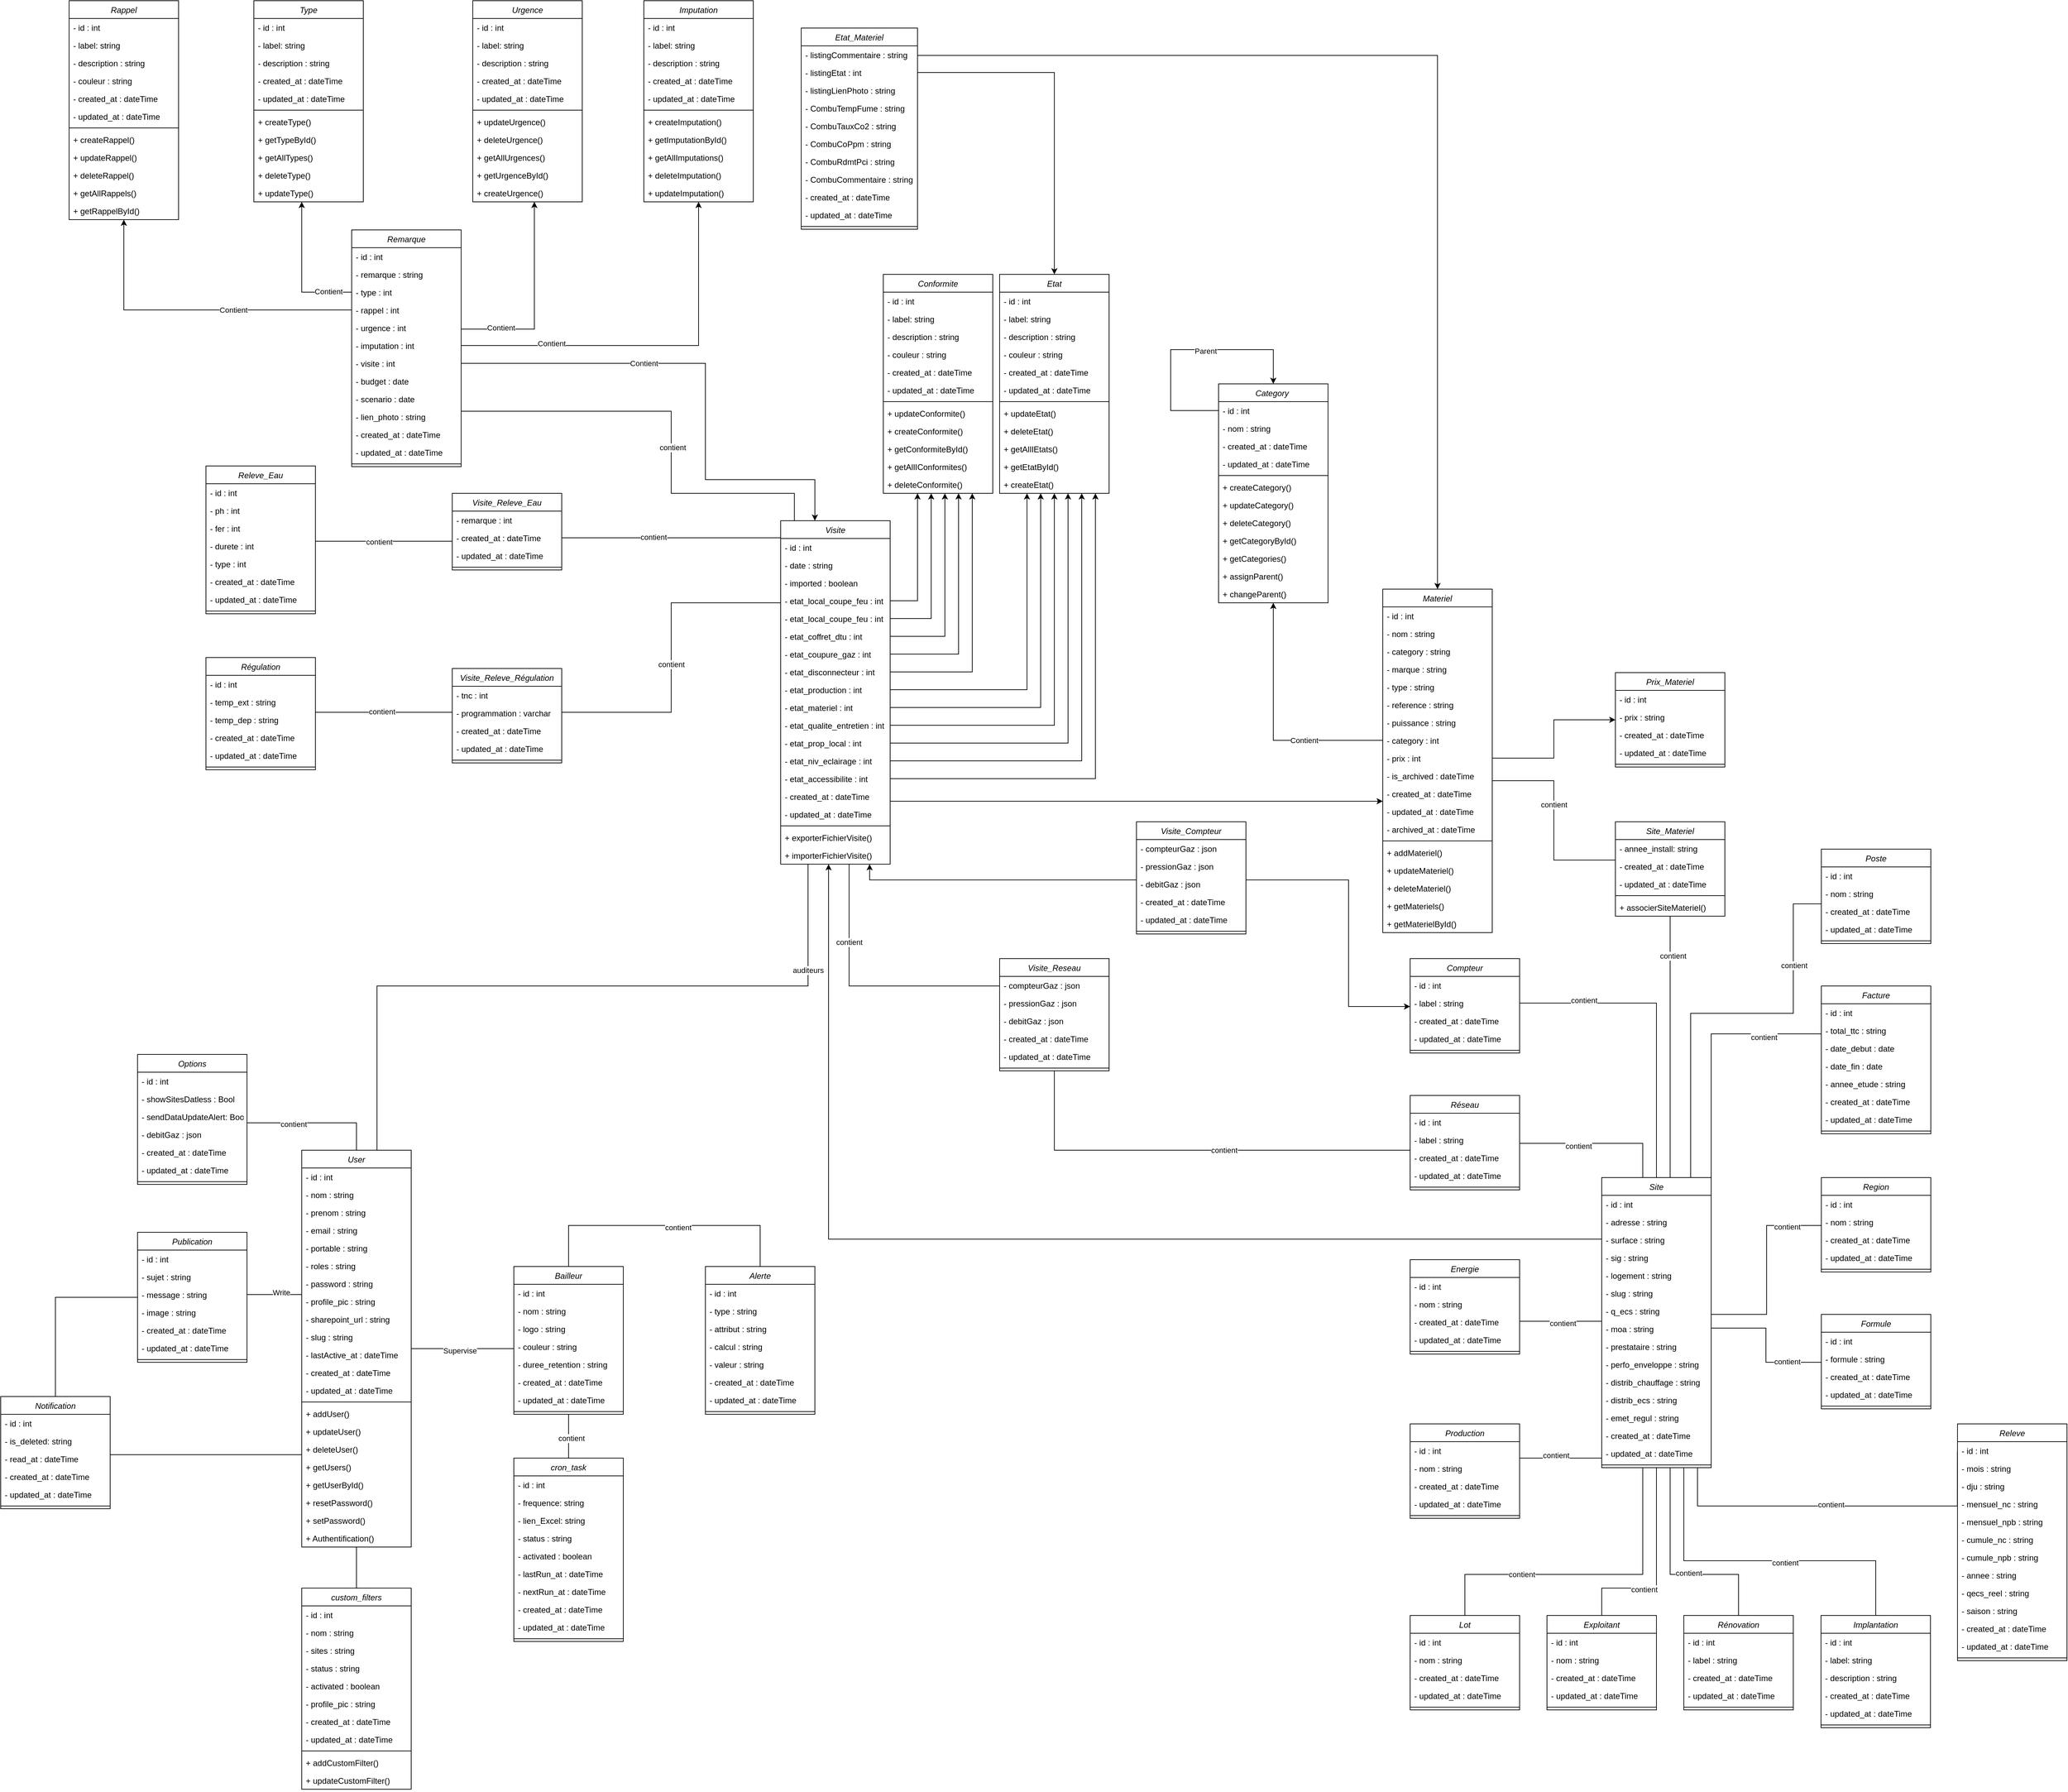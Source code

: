 <mxfile version="24.6.4" type="github">
  <diagram id="C5RBs43oDa-KdzZeNtuy" name="Page-1">
    <mxGraphModel dx="7141" dy="5095" grid="1" gridSize="10" guides="1" tooltips="1" connect="1" arrows="1" fold="1" page="1" pageScale="1" pageWidth="827" pageHeight="1169" math="0" shadow="0">
      <root>
        <mxCell id="WIyWlLk6GJQsqaUBKTNV-0" />
        <mxCell id="WIyWlLk6GJQsqaUBKTNV-1" parent="WIyWlLk6GJQsqaUBKTNV-0" />
        <mxCell id="gKx4b5hwT7k1I4bwkcrA-489" style="edgeStyle=orthogonalEdgeStyle;rounded=0;orthogonalLoop=1;jettySize=auto;html=1;endArrow=none;endFill=0;" edge="1" parent="WIyWlLk6GJQsqaUBKTNV-1" source="zkfFHV4jXpPFQw0GAbJ--0" target="gKx4b5hwT7k1I4bwkcrA-28">
          <mxGeometry relative="1" as="geometry" />
        </mxCell>
        <mxCell id="gKx4b5hwT7k1I4bwkcrA-504" value="" style="edgeLabel;html=1;align=center;verticalAlign=middle;resizable=0;points=[];" vertex="1" connectable="0" parent="gKx4b5hwT7k1I4bwkcrA-489">
          <mxGeometry x="-0.076" y="1" relative="1" as="geometry">
            <mxPoint as="offset" />
          </mxGeometry>
        </mxCell>
        <mxCell id="gKx4b5hwT7k1I4bwkcrA-490" style="edgeStyle=orthogonalEdgeStyle;rounded=0;orthogonalLoop=1;jettySize=auto;html=1;endArrow=none;endFill=0;" edge="1" parent="WIyWlLk6GJQsqaUBKTNV-1" source="zkfFHV4jXpPFQw0GAbJ--0" target="gKx4b5hwT7k1I4bwkcrA-406">
          <mxGeometry relative="1" as="geometry">
            <Array as="points">
              <mxPoint x="-1150" y="405" />
              <mxPoint x="-1150" y="405" />
            </Array>
          </mxGeometry>
        </mxCell>
        <mxCell id="gKx4b5hwT7k1I4bwkcrA-493" style="edgeStyle=orthogonalEdgeStyle;rounded=0;orthogonalLoop=1;jettySize=auto;html=1;endArrow=none;endFill=0;" edge="1" parent="WIyWlLk6GJQsqaUBKTNV-1" source="zkfFHV4jXpPFQw0GAbJ--0" target="gKx4b5hwT7k1I4bwkcrA-76">
          <mxGeometry relative="1" as="geometry">
            <Array as="points">
              <mxPoint x="-800" y="250" />
              <mxPoint x="-800" y="250" />
            </Array>
          </mxGeometry>
        </mxCell>
        <mxCell id="gKx4b5hwT7k1I4bwkcrA-501" value="Supervise" style="edgeLabel;html=1;align=center;verticalAlign=middle;resizable=0;points=[];" vertex="1" connectable="0" parent="gKx4b5hwT7k1I4bwkcrA-493">
          <mxGeometry x="-0.062" y="-3" relative="1" as="geometry">
            <mxPoint as="offset" />
          </mxGeometry>
        </mxCell>
        <mxCell id="gKx4b5hwT7k1I4bwkcrA-497" style="edgeStyle=orthogonalEdgeStyle;rounded=0;orthogonalLoop=1;jettySize=auto;html=1;endArrow=none;endFill=0;" edge="1" parent="WIyWlLk6GJQsqaUBKTNV-1" source="zkfFHV4jXpPFQw0GAbJ--0" target="gKx4b5hwT7k1I4bwkcrA-358">
          <mxGeometry relative="1" as="geometry">
            <Array as="points">
              <mxPoint x="-980" y="-80" />
            </Array>
          </mxGeometry>
        </mxCell>
        <mxCell id="gKx4b5hwT7k1I4bwkcrA-505" value="contient" style="edgeLabel;html=1;align=center;verticalAlign=middle;resizable=0;points=[];" vertex="1" connectable="0" parent="gKx4b5hwT7k1I4bwkcrA-497">
          <mxGeometry x="0.321" y="2" relative="1" as="geometry">
            <mxPoint as="offset" />
          </mxGeometry>
        </mxCell>
        <mxCell id="gKx4b5hwT7k1I4bwkcrA-498" style="edgeStyle=orthogonalEdgeStyle;rounded=0;orthogonalLoop=1;jettySize=auto;html=1;endArrow=none;endFill=0;" edge="1" parent="WIyWlLk6GJQsqaUBKTNV-1" source="zkfFHV4jXpPFQw0GAbJ--0" target="gKx4b5hwT7k1I4bwkcrA-280">
          <mxGeometry relative="1" as="geometry">
            <Array as="points">
              <mxPoint x="-950" y="-280" />
              <mxPoint x="-320" y="-280" />
            </Array>
          </mxGeometry>
        </mxCell>
        <mxCell id="gKx4b5hwT7k1I4bwkcrA-544" value="auditeurs" style="edgeLabel;html=1;align=center;verticalAlign=middle;resizable=0;points=[];" vertex="1" connectable="0" parent="gKx4b5hwT7k1I4bwkcrA-498">
          <mxGeometry x="0.705" relative="1" as="geometry">
            <mxPoint as="offset" />
          </mxGeometry>
        </mxCell>
        <mxCell id="zkfFHV4jXpPFQw0GAbJ--0" value="User" style="swimlane;fontStyle=2;align=center;verticalAlign=top;childLayout=stackLayout;horizontal=1;startSize=26;horizontalStack=0;resizeParent=1;resizeLast=0;collapsible=1;marginBottom=0;rounded=0;shadow=0;strokeWidth=1;" parent="WIyWlLk6GJQsqaUBKTNV-1" vertex="1">
          <mxGeometry x="-1060" y="-40" width="160" height="580" as="geometry">
            <mxRectangle x="230" y="140" width="160" height="26" as="alternateBounds" />
          </mxGeometry>
        </mxCell>
        <mxCell id="zkfFHV4jXpPFQw0GAbJ--1" value="- id : int" style="text;align=left;verticalAlign=top;spacingLeft=4;spacingRight=4;overflow=hidden;rotatable=0;points=[[0,0.5],[1,0.5]];portConstraint=eastwest;" parent="zkfFHV4jXpPFQw0GAbJ--0" vertex="1">
          <mxGeometry y="26" width="160" height="26" as="geometry" />
        </mxCell>
        <mxCell id="zkfFHV4jXpPFQw0GAbJ--2" value="- nom : string     " style="text;align=left;verticalAlign=top;spacingLeft=4;spacingRight=4;overflow=hidden;rotatable=0;points=[[0,0.5],[1,0.5]];portConstraint=eastwest;rounded=0;shadow=0;html=0;" parent="zkfFHV4jXpPFQw0GAbJ--0" vertex="1">
          <mxGeometry y="52" width="160" height="26" as="geometry" />
        </mxCell>
        <mxCell id="zkfFHV4jXpPFQw0GAbJ--3" value="- prenom : string" style="text;align=left;verticalAlign=top;spacingLeft=4;spacingRight=4;overflow=hidden;rotatable=0;points=[[0,0.5],[1,0.5]];portConstraint=eastwest;rounded=0;shadow=0;html=0;" parent="zkfFHV4jXpPFQw0GAbJ--0" vertex="1">
          <mxGeometry y="78" width="160" height="26" as="geometry" />
        </mxCell>
        <mxCell id="gKx4b5hwT7k1I4bwkcrA-1" value="- email : string" style="text;align=left;verticalAlign=top;spacingLeft=4;spacingRight=4;overflow=hidden;rotatable=0;points=[[0,0.5],[1,0.5]];portConstraint=eastwest;rounded=0;shadow=0;html=0;" vertex="1" parent="zkfFHV4jXpPFQw0GAbJ--0">
          <mxGeometry y="104" width="160" height="26" as="geometry" />
        </mxCell>
        <mxCell id="gKx4b5hwT7k1I4bwkcrA-2" value="- portable : string" style="text;align=left;verticalAlign=top;spacingLeft=4;spacingRight=4;overflow=hidden;rotatable=0;points=[[0,0.5],[1,0.5]];portConstraint=eastwest;rounded=0;shadow=0;html=0;" vertex="1" parent="zkfFHV4jXpPFQw0GAbJ--0">
          <mxGeometry y="130" width="160" height="26" as="geometry" />
        </mxCell>
        <mxCell id="gKx4b5hwT7k1I4bwkcrA-3" value="- roles : string" style="text;align=left;verticalAlign=top;spacingLeft=4;spacingRight=4;overflow=hidden;rotatable=0;points=[[0,0.5],[1,0.5]];portConstraint=eastwest;rounded=0;shadow=0;html=0;" vertex="1" parent="zkfFHV4jXpPFQw0GAbJ--0">
          <mxGeometry y="156" width="160" height="26" as="geometry" />
        </mxCell>
        <mxCell id="gKx4b5hwT7k1I4bwkcrA-7" value="- password : string" style="text;align=left;verticalAlign=top;spacingLeft=4;spacingRight=4;overflow=hidden;rotatable=0;points=[[0,0.5],[1,0.5]];portConstraint=eastwest;rounded=0;shadow=0;html=0;" vertex="1" parent="zkfFHV4jXpPFQw0GAbJ--0">
          <mxGeometry y="182" width="160" height="26" as="geometry" />
        </mxCell>
        <mxCell id="gKx4b5hwT7k1I4bwkcrA-8" value="- profile_pic : string" style="text;align=left;verticalAlign=top;spacingLeft=4;spacingRight=4;overflow=hidden;rotatable=0;points=[[0,0.5],[1,0.5]];portConstraint=eastwest;rounded=0;shadow=0;html=0;" vertex="1" parent="zkfFHV4jXpPFQw0GAbJ--0">
          <mxGeometry y="208" width="160" height="26" as="geometry" />
        </mxCell>
        <mxCell id="gKx4b5hwT7k1I4bwkcrA-9" value="- sharepoint_url : string" style="text;align=left;verticalAlign=top;spacingLeft=4;spacingRight=4;overflow=hidden;rotatable=0;points=[[0,0.5],[1,0.5]];portConstraint=eastwest;rounded=0;shadow=0;html=0;" vertex="1" parent="zkfFHV4jXpPFQw0GAbJ--0">
          <mxGeometry y="234" width="160" height="26" as="geometry" />
        </mxCell>
        <mxCell id="gKx4b5hwT7k1I4bwkcrA-10" value="- slug : string" style="text;align=left;verticalAlign=top;spacingLeft=4;spacingRight=4;overflow=hidden;rotatable=0;points=[[0,0.5],[1,0.5]];portConstraint=eastwest;rounded=0;shadow=0;html=0;" vertex="1" parent="zkfFHV4jXpPFQw0GAbJ--0">
          <mxGeometry y="260" width="160" height="26" as="geometry" />
        </mxCell>
        <mxCell id="gKx4b5hwT7k1I4bwkcrA-11" value="- lastActive_at : dateTime" style="text;align=left;verticalAlign=top;spacingLeft=4;spacingRight=4;overflow=hidden;rotatable=0;points=[[0,0.5],[1,0.5]];portConstraint=eastwest;rounded=0;shadow=0;html=0;" vertex="1" parent="zkfFHV4jXpPFQw0GAbJ--0">
          <mxGeometry y="286" width="160" height="26" as="geometry" />
        </mxCell>
        <mxCell id="gKx4b5hwT7k1I4bwkcrA-4" value="- created_at : dateTime" style="text;align=left;verticalAlign=top;spacingLeft=4;spacingRight=4;overflow=hidden;rotatable=0;points=[[0,0.5],[1,0.5]];portConstraint=eastwest;rounded=0;shadow=0;html=0;" vertex="1" parent="zkfFHV4jXpPFQw0GAbJ--0">
          <mxGeometry y="312" width="160" height="26" as="geometry" />
        </mxCell>
        <mxCell id="gKx4b5hwT7k1I4bwkcrA-6" value="- updated_at : dateTime" style="text;align=left;verticalAlign=top;spacingLeft=4;spacingRight=4;overflow=hidden;rotatable=0;points=[[0,0.5],[1,0.5]];portConstraint=eastwest;rounded=0;shadow=0;html=0;" vertex="1" parent="zkfFHV4jXpPFQw0GAbJ--0">
          <mxGeometry y="338" width="160" height="26" as="geometry" />
        </mxCell>
        <mxCell id="zkfFHV4jXpPFQw0GAbJ--4" value="" style="line;html=1;strokeWidth=1;align=left;verticalAlign=middle;spacingTop=-1;spacingLeft=3;spacingRight=3;rotatable=0;labelPosition=right;points=[];portConstraint=eastwest;" parent="zkfFHV4jXpPFQw0GAbJ--0" vertex="1">
          <mxGeometry y="364" width="160" height="8" as="geometry" />
        </mxCell>
        <mxCell id="zkfFHV4jXpPFQw0GAbJ--5" value="+ addUser()" style="text;align=left;verticalAlign=top;spacingLeft=4;spacingRight=4;overflow=hidden;rotatable=0;points=[[0,0.5],[1,0.5]];portConstraint=eastwest;" parent="zkfFHV4jXpPFQw0GAbJ--0" vertex="1">
          <mxGeometry y="372" width="160" height="26" as="geometry" />
        </mxCell>
        <mxCell id="gKx4b5hwT7k1I4bwkcrA-14" value="+ updateUser()" style="text;align=left;verticalAlign=top;spacingLeft=4;spacingRight=4;overflow=hidden;rotatable=0;points=[[0,0.5],[1,0.5]];portConstraint=eastwest;" vertex="1" parent="zkfFHV4jXpPFQw0GAbJ--0">
          <mxGeometry y="398" width="160" height="26" as="geometry" />
        </mxCell>
        <mxCell id="gKx4b5hwT7k1I4bwkcrA-15" value="+ deleteUser()" style="text;align=left;verticalAlign=top;spacingLeft=4;spacingRight=4;overflow=hidden;rotatable=0;points=[[0,0.5],[1,0.5]];portConstraint=eastwest;" vertex="1" parent="zkfFHV4jXpPFQw0GAbJ--0">
          <mxGeometry y="424" width="160" height="26" as="geometry" />
        </mxCell>
        <mxCell id="gKx4b5hwT7k1I4bwkcrA-16" value="+ getUsers()" style="text;align=left;verticalAlign=top;spacingLeft=4;spacingRight=4;overflow=hidden;rotatable=0;points=[[0,0.5],[1,0.5]];portConstraint=eastwest;" vertex="1" parent="zkfFHV4jXpPFQw0GAbJ--0">
          <mxGeometry y="450" width="160" height="26" as="geometry" />
        </mxCell>
        <mxCell id="gKx4b5hwT7k1I4bwkcrA-23" value="+ getUserById()" style="text;align=left;verticalAlign=top;spacingLeft=4;spacingRight=4;overflow=hidden;rotatable=0;points=[[0,0.5],[1,0.5]];portConstraint=eastwest;" vertex="1" parent="zkfFHV4jXpPFQw0GAbJ--0">
          <mxGeometry y="476" width="160" height="26" as="geometry" />
        </mxCell>
        <mxCell id="gKx4b5hwT7k1I4bwkcrA-18" value="+ resetPassword()" style="text;align=left;verticalAlign=top;spacingLeft=4;spacingRight=4;overflow=hidden;rotatable=0;points=[[0,0.5],[1,0.5]];portConstraint=eastwest;" vertex="1" parent="zkfFHV4jXpPFQw0GAbJ--0">
          <mxGeometry y="502" width="160" height="26" as="geometry" />
        </mxCell>
        <mxCell id="gKx4b5hwT7k1I4bwkcrA-22" value="+ setPassword()" style="text;align=left;verticalAlign=top;spacingLeft=4;spacingRight=4;overflow=hidden;rotatable=0;points=[[0,0.5],[1,0.5]];portConstraint=eastwest;" vertex="1" parent="zkfFHV4jXpPFQw0GAbJ--0">
          <mxGeometry y="528" width="160" height="26" as="geometry" />
        </mxCell>
        <mxCell id="gKx4b5hwT7k1I4bwkcrA-21" value="+ Authentification()" style="text;align=left;verticalAlign=top;spacingLeft=4;spacingRight=4;overflow=hidden;rotatable=0;points=[[0,0.5],[1,0.5]];portConstraint=eastwest;" vertex="1" parent="zkfFHV4jXpPFQw0GAbJ--0">
          <mxGeometry y="554" width="160" height="26" as="geometry" />
        </mxCell>
        <mxCell id="gKx4b5hwT7k1I4bwkcrA-28" value="custom_filters" style="swimlane;fontStyle=2;align=center;verticalAlign=top;childLayout=stackLayout;horizontal=1;startSize=26;horizontalStack=0;resizeParent=1;resizeLast=0;collapsible=1;marginBottom=0;rounded=0;shadow=0;strokeWidth=1;" vertex="1" parent="WIyWlLk6GJQsqaUBKTNV-1">
          <mxGeometry x="-1060" y="600" width="160" height="294" as="geometry">
            <mxRectangle x="230" y="140" width="160" height="26" as="alternateBounds" />
          </mxGeometry>
        </mxCell>
        <mxCell id="gKx4b5hwT7k1I4bwkcrA-29" value="- id : int" style="text;align=left;verticalAlign=top;spacingLeft=4;spacingRight=4;overflow=hidden;rotatable=0;points=[[0,0.5],[1,0.5]];portConstraint=eastwest;" vertex="1" parent="gKx4b5hwT7k1I4bwkcrA-28">
          <mxGeometry y="26" width="160" height="26" as="geometry" />
        </mxCell>
        <mxCell id="gKx4b5hwT7k1I4bwkcrA-30" value="- nom : string     " style="text;align=left;verticalAlign=top;spacingLeft=4;spacingRight=4;overflow=hidden;rotatable=0;points=[[0,0.5],[1,0.5]];portConstraint=eastwest;rounded=0;shadow=0;html=0;" vertex="1" parent="gKx4b5hwT7k1I4bwkcrA-28">
          <mxGeometry y="52" width="160" height="26" as="geometry" />
        </mxCell>
        <mxCell id="gKx4b5hwT7k1I4bwkcrA-31" value="- sites : string" style="text;align=left;verticalAlign=top;spacingLeft=4;spacingRight=4;overflow=hidden;rotatable=0;points=[[0,0.5],[1,0.5]];portConstraint=eastwest;rounded=0;shadow=0;html=0;" vertex="1" parent="gKx4b5hwT7k1I4bwkcrA-28">
          <mxGeometry y="78" width="160" height="26" as="geometry" />
        </mxCell>
        <mxCell id="gKx4b5hwT7k1I4bwkcrA-32" value="- status : string" style="text;align=left;verticalAlign=top;spacingLeft=4;spacingRight=4;overflow=hidden;rotatable=0;points=[[0,0.5],[1,0.5]];portConstraint=eastwest;rounded=0;shadow=0;html=0;" vertex="1" parent="gKx4b5hwT7k1I4bwkcrA-28">
          <mxGeometry y="104" width="160" height="26" as="geometry" />
        </mxCell>
        <mxCell id="gKx4b5hwT7k1I4bwkcrA-33" value="- activated : boolean" style="text;align=left;verticalAlign=top;spacingLeft=4;spacingRight=4;overflow=hidden;rotatable=0;points=[[0,0.5],[1,0.5]];portConstraint=eastwest;rounded=0;shadow=0;html=0;" vertex="1" parent="gKx4b5hwT7k1I4bwkcrA-28">
          <mxGeometry y="130" width="160" height="26" as="geometry" />
        </mxCell>
        <mxCell id="gKx4b5hwT7k1I4bwkcrA-36" value="- profile_pic : string" style="text;align=left;verticalAlign=top;spacingLeft=4;spacingRight=4;overflow=hidden;rotatable=0;points=[[0,0.5],[1,0.5]];portConstraint=eastwest;rounded=0;shadow=0;html=0;" vertex="1" parent="gKx4b5hwT7k1I4bwkcrA-28">
          <mxGeometry y="156" width="160" height="26" as="geometry" />
        </mxCell>
        <mxCell id="gKx4b5hwT7k1I4bwkcrA-40" value="- created_at : dateTime" style="text;align=left;verticalAlign=top;spacingLeft=4;spacingRight=4;overflow=hidden;rotatable=0;points=[[0,0.5],[1,0.5]];portConstraint=eastwest;rounded=0;shadow=0;html=0;" vertex="1" parent="gKx4b5hwT7k1I4bwkcrA-28">
          <mxGeometry y="182" width="160" height="26" as="geometry" />
        </mxCell>
        <mxCell id="gKx4b5hwT7k1I4bwkcrA-41" value="- updated_at : dateTime" style="text;align=left;verticalAlign=top;spacingLeft=4;spacingRight=4;overflow=hidden;rotatable=0;points=[[0,0.5],[1,0.5]];portConstraint=eastwest;rounded=0;shadow=0;html=0;" vertex="1" parent="gKx4b5hwT7k1I4bwkcrA-28">
          <mxGeometry y="208" width="160" height="26" as="geometry" />
        </mxCell>
        <mxCell id="gKx4b5hwT7k1I4bwkcrA-42" value="" style="line;html=1;strokeWidth=1;align=left;verticalAlign=middle;spacingTop=-1;spacingLeft=3;spacingRight=3;rotatable=0;labelPosition=right;points=[];portConstraint=eastwest;" vertex="1" parent="gKx4b5hwT7k1I4bwkcrA-28">
          <mxGeometry y="234" width="160" height="8" as="geometry" />
        </mxCell>
        <mxCell id="gKx4b5hwT7k1I4bwkcrA-43" value="+ addCustomFilter()" style="text;align=left;verticalAlign=top;spacingLeft=4;spacingRight=4;overflow=hidden;rotatable=0;points=[[0,0.5],[1,0.5]];portConstraint=eastwest;" vertex="1" parent="gKx4b5hwT7k1I4bwkcrA-28">
          <mxGeometry y="242" width="160" height="26" as="geometry" />
        </mxCell>
        <mxCell id="gKx4b5hwT7k1I4bwkcrA-44" value="+ updateCustomFilter()" style="text;align=left;verticalAlign=top;spacingLeft=4;spacingRight=4;overflow=hidden;rotatable=0;points=[[0,0.5],[1,0.5]];portConstraint=eastwest;" vertex="1" parent="gKx4b5hwT7k1I4bwkcrA-28">
          <mxGeometry y="268" width="160" height="26" as="geometry" />
        </mxCell>
        <mxCell id="gKx4b5hwT7k1I4bwkcrA-61" value="cron_task" style="swimlane;fontStyle=2;align=center;verticalAlign=top;childLayout=stackLayout;horizontal=1;startSize=26;horizontalStack=0;resizeParent=1;resizeLast=0;collapsible=1;marginBottom=0;rounded=0;shadow=0;strokeWidth=1;" vertex="1" parent="WIyWlLk6GJQsqaUBKTNV-1">
          <mxGeometry x="-750" y="410" width="160" height="268" as="geometry">
            <mxRectangle x="230" y="140" width="160" height="26" as="alternateBounds" />
          </mxGeometry>
        </mxCell>
        <mxCell id="gKx4b5hwT7k1I4bwkcrA-62" value="- id : int" style="text;align=left;verticalAlign=top;spacingLeft=4;spacingRight=4;overflow=hidden;rotatable=0;points=[[0,0.5],[1,0.5]];portConstraint=eastwest;" vertex="1" parent="gKx4b5hwT7k1I4bwkcrA-61">
          <mxGeometry y="26" width="160" height="26" as="geometry" />
        </mxCell>
        <mxCell id="gKx4b5hwT7k1I4bwkcrA-63" value="- frequence: string     " style="text;align=left;verticalAlign=top;spacingLeft=4;spacingRight=4;overflow=hidden;rotatable=0;points=[[0,0.5],[1,0.5]];portConstraint=eastwest;rounded=0;shadow=0;html=0;" vertex="1" parent="gKx4b5hwT7k1I4bwkcrA-61">
          <mxGeometry y="52" width="160" height="26" as="geometry" />
        </mxCell>
        <mxCell id="gKx4b5hwT7k1I4bwkcrA-64" value="- lien_Excel: string" style="text;align=left;verticalAlign=top;spacingLeft=4;spacingRight=4;overflow=hidden;rotatable=0;points=[[0,0.5],[1,0.5]];portConstraint=eastwest;rounded=0;shadow=0;html=0;" vertex="1" parent="gKx4b5hwT7k1I4bwkcrA-61">
          <mxGeometry y="78" width="160" height="26" as="geometry" />
        </mxCell>
        <mxCell id="gKx4b5hwT7k1I4bwkcrA-65" value="- status : string" style="text;align=left;verticalAlign=top;spacingLeft=4;spacingRight=4;overflow=hidden;rotatable=0;points=[[0,0.5],[1,0.5]];portConstraint=eastwest;rounded=0;shadow=0;html=0;" vertex="1" parent="gKx4b5hwT7k1I4bwkcrA-61">
          <mxGeometry y="104" width="160" height="26" as="geometry" />
        </mxCell>
        <mxCell id="gKx4b5hwT7k1I4bwkcrA-66" value="- activated : boolean" style="text;align=left;verticalAlign=top;spacingLeft=4;spacingRight=4;overflow=hidden;rotatable=0;points=[[0,0.5],[1,0.5]];portConstraint=eastwest;rounded=0;shadow=0;html=0;" vertex="1" parent="gKx4b5hwT7k1I4bwkcrA-61">
          <mxGeometry y="130" width="160" height="26" as="geometry" />
        </mxCell>
        <mxCell id="gKx4b5hwT7k1I4bwkcrA-67" value="- lastRun_at : dateTime" style="text;align=left;verticalAlign=top;spacingLeft=4;spacingRight=4;overflow=hidden;rotatable=0;points=[[0,0.5],[1,0.5]];portConstraint=eastwest;rounded=0;shadow=0;html=0;" vertex="1" parent="gKx4b5hwT7k1I4bwkcrA-61">
          <mxGeometry y="156" width="160" height="26" as="geometry" />
        </mxCell>
        <mxCell id="gKx4b5hwT7k1I4bwkcrA-74" value="- nextRun_at : dateTime" style="text;align=left;verticalAlign=top;spacingLeft=4;spacingRight=4;overflow=hidden;rotatable=0;points=[[0,0.5],[1,0.5]];portConstraint=eastwest;rounded=0;shadow=0;html=0;" vertex="1" parent="gKx4b5hwT7k1I4bwkcrA-61">
          <mxGeometry y="182" width="160" height="26" as="geometry" />
        </mxCell>
        <mxCell id="gKx4b5hwT7k1I4bwkcrA-68" value="- created_at : dateTime" style="text;align=left;verticalAlign=top;spacingLeft=4;spacingRight=4;overflow=hidden;rotatable=0;points=[[0,0.5],[1,0.5]];portConstraint=eastwest;rounded=0;shadow=0;html=0;" vertex="1" parent="gKx4b5hwT7k1I4bwkcrA-61">
          <mxGeometry y="208" width="160" height="26" as="geometry" />
        </mxCell>
        <mxCell id="gKx4b5hwT7k1I4bwkcrA-69" value="- updated_at : dateTime" style="text;align=left;verticalAlign=top;spacingLeft=4;spacingRight=4;overflow=hidden;rotatable=0;points=[[0,0.5],[1,0.5]];portConstraint=eastwest;rounded=0;shadow=0;html=0;" vertex="1" parent="gKx4b5hwT7k1I4bwkcrA-61">
          <mxGeometry y="234" width="160" height="26" as="geometry" />
        </mxCell>
        <mxCell id="gKx4b5hwT7k1I4bwkcrA-70" value="" style="line;html=1;strokeWidth=1;align=left;verticalAlign=middle;spacingTop=-1;spacingLeft=3;spacingRight=3;rotatable=0;labelPosition=right;points=[];portConstraint=eastwest;" vertex="1" parent="gKx4b5hwT7k1I4bwkcrA-61">
          <mxGeometry y="260" width="160" height="8" as="geometry" />
        </mxCell>
        <mxCell id="gKx4b5hwT7k1I4bwkcrA-495" style="edgeStyle=orthogonalEdgeStyle;rounded=0;orthogonalLoop=1;jettySize=auto;html=1;endArrow=none;endFill=0;" edge="1" parent="WIyWlLk6GJQsqaUBKTNV-1" source="gKx4b5hwT7k1I4bwkcrA-76" target="gKx4b5hwT7k1I4bwkcrA-61">
          <mxGeometry relative="1" as="geometry" />
        </mxCell>
        <mxCell id="gKx4b5hwT7k1I4bwkcrA-503" value="contient" style="edgeLabel;html=1;align=center;verticalAlign=middle;resizable=0;points=[];" vertex="1" connectable="0" parent="gKx4b5hwT7k1I4bwkcrA-495">
          <mxGeometry x="0.086" y="4" relative="1" as="geometry">
            <mxPoint as="offset" />
          </mxGeometry>
        </mxCell>
        <mxCell id="gKx4b5hwT7k1I4bwkcrA-496" style="edgeStyle=orthogonalEdgeStyle;rounded=0;orthogonalLoop=1;jettySize=auto;html=1;endArrow=none;endFill=0;" edge="1" parent="WIyWlLk6GJQsqaUBKTNV-1" source="gKx4b5hwT7k1I4bwkcrA-76" target="gKx4b5hwT7k1I4bwkcrA-414">
          <mxGeometry relative="1" as="geometry">
            <Array as="points">
              <mxPoint x="-530" y="70" />
              <mxPoint x="-530" y="70" />
            </Array>
          </mxGeometry>
        </mxCell>
        <mxCell id="gKx4b5hwT7k1I4bwkcrA-502" value="contient" style="edgeLabel;html=1;align=center;verticalAlign=middle;resizable=0;points=[];" vertex="1" connectable="0" parent="gKx4b5hwT7k1I4bwkcrA-496">
          <mxGeometry x="0.097" y="-3" relative="1" as="geometry">
            <mxPoint as="offset" />
          </mxGeometry>
        </mxCell>
        <mxCell id="gKx4b5hwT7k1I4bwkcrA-76" value="Bailleur" style="swimlane;fontStyle=2;align=center;verticalAlign=top;childLayout=stackLayout;horizontal=1;startSize=26;horizontalStack=0;resizeParent=1;resizeLast=0;collapsible=1;marginBottom=0;rounded=0;shadow=0;strokeWidth=1;" vertex="1" parent="WIyWlLk6GJQsqaUBKTNV-1">
          <mxGeometry x="-750" y="130" width="160" height="216" as="geometry">
            <mxRectangle x="230" y="140" width="160" height="26" as="alternateBounds" />
          </mxGeometry>
        </mxCell>
        <mxCell id="gKx4b5hwT7k1I4bwkcrA-77" value="- id : int" style="text;align=left;verticalAlign=top;spacingLeft=4;spacingRight=4;overflow=hidden;rotatable=0;points=[[0,0.5],[1,0.5]];portConstraint=eastwest;" vertex="1" parent="gKx4b5hwT7k1I4bwkcrA-76">
          <mxGeometry y="26" width="160" height="26" as="geometry" />
        </mxCell>
        <mxCell id="gKx4b5hwT7k1I4bwkcrA-78" value="- nom : string     " style="text;align=left;verticalAlign=top;spacingLeft=4;spacingRight=4;overflow=hidden;rotatable=0;points=[[0,0.5],[1,0.5]];portConstraint=eastwest;rounded=0;shadow=0;html=0;" vertex="1" parent="gKx4b5hwT7k1I4bwkcrA-76">
          <mxGeometry y="52" width="160" height="26" as="geometry" />
        </mxCell>
        <mxCell id="gKx4b5hwT7k1I4bwkcrA-79" value="- logo : string" style="text;align=left;verticalAlign=top;spacingLeft=4;spacingRight=4;overflow=hidden;rotatable=0;points=[[0,0.5],[1,0.5]];portConstraint=eastwest;rounded=0;shadow=0;html=0;" vertex="1" parent="gKx4b5hwT7k1I4bwkcrA-76">
          <mxGeometry y="78" width="160" height="26" as="geometry" />
        </mxCell>
        <mxCell id="gKx4b5hwT7k1I4bwkcrA-80" value="- couleur : string" style="text;align=left;verticalAlign=top;spacingLeft=4;spacingRight=4;overflow=hidden;rotatable=0;points=[[0,0.5],[1,0.5]];portConstraint=eastwest;rounded=0;shadow=0;html=0;" vertex="1" parent="gKx4b5hwT7k1I4bwkcrA-76">
          <mxGeometry y="104" width="160" height="26" as="geometry" />
        </mxCell>
        <mxCell id="gKx4b5hwT7k1I4bwkcrA-81" value="- duree_retention : string" style="text;align=left;verticalAlign=top;spacingLeft=4;spacingRight=4;overflow=hidden;rotatable=0;points=[[0,0.5],[1,0.5]];portConstraint=eastwest;rounded=0;shadow=0;html=0;" vertex="1" parent="gKx4b5hwT7k1I4bwkcrA-76">
          <mxGeometry y="130" width="160" height="26" as="geometry" />
        </mxCell>
        <mxCell id="gKx4b5hwT7k1I4bwkcrA-84" value="- created_at : dateTime" style="text;align=left;verticalAlign=top;spacingLeft=4;spacingRight=4;overflow=hidden;rotatable=0;points=[[0,0.5],[1,0.5]];portConstraint=eastwest;rounded=0;shadow=0;html=0;" vertex="1" parent="gKx4b5hwT7k1I4bwkcrA-76">
          <mxGeometry y="156" width="160" height="26" as="geometry" />
        </mxCell>
        <mxCell id="gKx4b5hwT7k1I4bwkcrA-85" value="- updated_at : dateTime" style="text;align=left;verticalAlign=top;spacingLeft=4;spacingRight=4;overflow=hidden;rotatable=0;points=[[0,0.5],[1,0.5]];portConstraint=eastwest;rounded=0;shadow=0;html=0;" vertex="1" parent="gKx4b5hwT7k1I4bwkcrA-76">
          <mxGeometry y="182" width="160" height="26" as="geometry" />
        </mxCell>
        <mxCell id="gKx4b5hwT7k1I4bwkcrA-86" value="" style="line;html=1;strokeWidth=1;align=left;verticalAlign=middle;spacingTop=-1;spacingLeft=3;spacingRight=3;rotatable=0;labelPosition=right;points=[];portConstraint=eastwest;" vertex="1" parent="gKx4b5hwT7k1I4bwkcrA-76">
          <mxGeometry y="208" width="160" height="8" as="geometry" />
        </mxCell>
        <mxCell id="gKx4b5hwT7k1I4bwkcrA-87" value="Materiel" style="swimlane;fontStyle=2;align=center;verticalAlign=top;childLayout=stackLayout;horizontal=1;startSize=26;horizontalStack=0;resizeParent=1;resizeLast=0;collapsible=1;marginBottom=0;rounded=0;shadow=0;strokeWidth=1;" vertex="1" parent="WIyWlLk6GJQsqaUBKTNV-1">
          <mxGeometry x="520" y="-860" width="160" height="502" as="geometry">
            <mxRectangle x="230" y="140" width="160" height="26" as="alternateBounds" />
          </mxGeometry>
        </mxCell>
        <mxCell id="gKx4b5hwT7k1I4bwkcrA-88" value="- id : int" style="text;align=left;verticalAlign=top;spacingLeft=4;spacingRight=4;overflow=hidden;rotatable=0;points=[[0,0.5],[1,0.5]];portConstraint=eastwest;" vertex="1" parent="gKx4b5hwT7k1I4bwkcrA-87">
          <mxGeometry y="26" width="160" height="26" as="geometry" />
        </mxCell>
        <mxCell id="gKx4b5hwT7k1I4bwkcrA-89" value="- nom : string     " style="text;align=left;verticalAlign=top;spacingLeft=4;spacingRight=4;overflow=hidden;rotatable=0;points=[[0,0.5],[1,0.5]];portConstraint=eastwest;rounded=0;shadow=0;html=0;" vertex="1" parent="gKx4b5hwT7k1I4bwkcrA-87">
          <mxGeometry y="52" width="160" height="26" as="geometry" />
        </mxCell>
        <mxCell id="gKx4b5hwT7k1I4bwkcrA-96" value="- category : string     " style="text;align=left;verticalAlign=top;spacingLeft=4;spacingRight=4;overflow=hidden;rotatable=0;points=[[0,0.5],[1,0.5]];portConstraint=eastwest;rounded=0;shadow=0;html=0;" vertex="1" parent="gKx4b5hwT7k1I4bwkcrA-87">
          <mxGeometry y="78" width="160" height="26" as="geometry" />
        </mxCell>
        <mxCell id="gKx4b5hwT7k1I4bwkcrA-90" value="- marque : string" style="text;align=left;verticalAlign=top;spacingLeft=4;spacingRight=4;overflow=hidden;rotatable=0;points=[[0,0.5],[1,0.5]];portConstraint=eastwest;rounded=0;shadow=0;html=0;" vertex="1" parent="gKx4b5hwT7k1I4bwkcrA-87">
          <mxGeometry y="104" width="160" height="26" as="geometry" />
        </mxCell>
        <mxCell id="gKx4b5hwT7k1I4bwkcrA-91" value="- type : string" style="text;align=left;verticalAlign=top;spacingLeft=4;spacingRight=4;overflow=hidden;rotatable=0;points=[[0,0.5],[1,0.5]];portConstraint=eastwest;rounded=0;shadow=0;html=0;" vertex="1" parent="gKx4b5hwT7k1I4bwkcrA-87">
          <mxGeometry y="130" width="160" height="26" as="geometry" />
        </mxCell>
        <mxCell id="gKx4b5hwT7k1I4bwkcrA-92" value="- reference : string" style="text;align=left;verticalAlign=top;spacingLeft=4;spacingRight=4;overflow=hidden;rotatable=0;points=[[0,0.5],[1,0.5]];portConstraint=eastwest;rounded=0;shadow=0;html=0;" vertex="1" parent="gKx4b5hwT7k1I4bwkcrA-87">
          <mxGeometry y="156" width="160" height="26" as="geometry" />
        </mxCell>
        <mxCell id="gKx4b5hwT7k1I4bwkcrA-97" value="- puissance : string" style="text;align=left;verticalAlign=top;spacingLeft=4;spacingRight=4;overflow=hidden;rotatable=0;points=[[0,0.5],[1,0.5]];portConstraint=eastwest;rounded=0;shadow=0;html=0;" vertex="1" parent="gKx4b5hwT7k1I4bwkcrA-87">
          <mxGeometry y="182" width="160" height="26" as="geometry" />
        </mxCell>
        <mxCell id="gKx4b5hwT7k1I4bwkcrA-612" value="- category : int" style="text;align=left;verticalAlign=top;spacingLeft=4;spacingRight=4;overflow=hidden;rotatable=0;points=[[0,0.5],[1,0.5]];portConstraint=eastwest;rounded=0;shadow=0;html=0;" vertex="1" parent="gKx4b5hwT7k1I4bwkcrA-87">
          <mxGeometry y="208" width="160" height="26" as="geometry" />
        </mxCell>
        <mxCell id="gKx4b5hwT7k1I4bwkcrA-610" value="- prix : int" style="text;align=left;verticalAlign=top;spacingLeft=4;spacingRight=4;overflow=hidden;rotatable=0;points=[[0,0.5],[1,0.5]];portConstraint=eastwest;rounded=0;shadow=0;html=0;" vertex="1" parent="gKx4b5hwT7k1I4bwkcrA-87">
          <mxGeometry y="234" width="160" height="26" as="geometry" />
        </mxCell>
        <mxCell id="gKx4b5hwT7k1I4bwkcrA-599" value="- is_archived : dateTime" style="text;align=left;verticalAlign=top;spacingLeft=4;spacingRight=4;overflow=hidden;rotatable=0;points=[[0,0.5],[1,0.5]];portConstraint=eastwest;rounded=0;shadow=0;html=0;" vertex="1" parent="gKx4b5hwT7k1I4bwkcrA-87">
          <mxGeometry y="260" width="160" height="26" as="geometry" />
        </mxCell>
        <mxCell id="gKx4b5hwT7k1I4bwkcrA-93" value="- created_at : dateTime  " style="text;align=left;verticalAlign=top;spacingLeft=4;spacingRight=4;overflow=hidden;rotatable=0;points=[[0,0.5],[1,0.5]];portConstraint=eastwest;rounded=0;shadow=0;html=0;" vertex="1" parent="gKx4b5hwT7k1I4bwkcrA-87">
          <mxGeometry y="286" width="160" height="26" as="geometry" />
        </mxCell>
        <mxCell id="gKx4b5hwT7k1I4bwkcrA-94" value="- updated_at : dateTime" style="text;align=left;verticalAlign=top;spacingLeft=4;spacingRight=4;overflow=hidden;rotatable=0;points=[[0,0.5],[1,0.5]];portConstraint=eastwest;rounded=0;shadow=0;html=0;" vertex="1" parent="gKx4b5hwT7k1I4bwkcrA-87">
          <mxGeometry y="312" width="160" height="26" as="geometry" />
        </mxCell>
        <mxCell id="gKx4b5hwT7k1I4bwkcrA-600" value="- archived_at : dateTime" style="text;align=left;verticalAlign=top;spacingLeft=4;spacingRight=4;overflow=hidden;rotatable=0;points=[[0,0.5],[1,0.5]];portConstraint=eastwest;rounded=0;shadow=0;html=0;" vertex="1" parent="gKx4b5hwT7k1I4bwkcrA-87">
          <mxGeometry y="338" width="160" height="26" as="geometry" />
        </mxCell>
        <mxCell id="gKx4b5hwT7k1I4bwkcrA-95" value="" style="line;html=1;strokeWidth=1;align=left;verticalAlign=middle;spacingTop=-1;spacingLeft=3;spacingRight=3;rotatable=0;labelPosition=right;points=[];portConstraint=eastwest;" vertex="1" parent="gKx4b5hwT7k1I4bwkcrA-87">
          <mxGeometry y="364" width="160" height="8" as="geometry" />
        </mxCell>
        <mxCell id="gKx4b5hwT7k1I4bwkcrA-604" value="+ addMateriel()" style="text;align=left;verticalAlign=top;spacingLeft=4;spacingRight=4;overflow=hidden;rotatable=0;points=[[0,0.5],[1,0.5]];portConstraint=eastwest;rounded=0;shadow=0;html=0;" vertex="1" parent="gKx4b5hwT7k1I4bwkcrA-87">
          <mxGeometry y="372" width="160" height="26" as="geometry" />
        </mxCell>
        <mxCell id="gKx4b5hwT7k1I4bwkcrA-605" value="+ updateMateriel()" style="text;align=left;verticalAlign=top;spacingLeft=4;spacingRight=4;overflow=hidden;rotatable=0;points=[[0,0.5],[1,0.5]];portConstraint=eastwest;rounded=0;shadow=0;html=0;" vertex="1" parent="gKx4b5hwT7k1I4bwkcrA-87">
          <mxGeometry y="398" width="160" height="26" as="geometry" />
        </mxCell>
        <mxCell id="gKx4b5hwT7k1I4bwkcrA-606" value="+ deleteMateriel()" style="text;align=left;verticalAlign=top;spacingLeft=4;spacingRight=4;overflow=hidden;rotatable=0;points=[[0,0.5],[1,0.5]];portConstraint=eastwest;rounded=0;shadow=0;html=0;" vertex="1" parent="gKx4b5hwT7k1I4bwkcrA-87">
          <mxGeometry y="424" width="160" height="26" as="geometry" />
        </mxCell>
        <mxCell id="gKx4b5hwT7k1I4bwkcrA-607" value="+ getMateriels()" style="text;align=left;verticalAlign=top;spacingLeft=4;spacingRight=4;overflow=hidden;rotatable=0;points=[[0,0.5],[1,0.5]];portConstraint=eastwest;rounded=0;shadow=0;html=0;" vertex="1" parent="gKx4b5hwT7k1I4bwkcrA-87">
          <mxGeometry y="450" width="160" height="26" as="geometry" />
        </mxCell>
        <mxCell id="gKx4b5hwT7k1I4bwkcrA-608" value="+ getMaterielById()" style="text;align=left;verticalAlign=top;spacingLeft=4;spacingRight=4;overflow=hidden;rotatable=0;points=[[0,0.5],[1,0.5]];portConstraint=eastwest;rounded=0;shadow=0;html=0;" vertex="1" parent="gKx4b5hwT7k1I4bwkcrA-87">
          <mxGeometry y="476" width="160" height="26" as="geometry" />
        </mxCell>
        <mxCell id="gKx4b5hwT7k1I4bwkcrA-98" value="Category " style="swimlane;fontStyle=2;align=center;verticalAlign=top;childLayout=stackLayout;horizontal=1;startSize=26;horizontalStack=0;resizeParent=1;resizeLast=0;collapsible=1;marginBottom=0;rounded=0;shadow=0;strokeWidth=1;" vertex="1" parent="WIyWlLk6GJQsqaUBKTNV-1">
          <mxGeometry x="280" y="-1160" width="160" height="320" as="geometry">
            <mxRectangle x="230" y="140" width="160" height="26" as="alternateBounds" />
          </mxGeometry>
        </mxCell>
        <mxCell id="gKx4b5hwT7k1I4bwkcrA-617" style="edgeStyle=orthogonalEdgeStyle;rounded=0;orthogonalLoop=1;jettySize=auto;html=1;" edge="1" parent="gKx4b5hwT7k1I4bwkcrA-98" source="gKx4b5hwT7k1I4bwkcrA-99" target="gKx4b5hwT7k1I4bwkcrA-98">
          <mxGeometry relative="1" as="geometry">
            <Array as="points">
              <mxPoint x="-70" y="39" />
              <mxPoint x="-70" y="-50" />
              <mxPoint x="80" y="-50" />
            </Array>
          </mxGeometry>
        </mxCell>
        <mxCell id="gKx4b5hwT7k1I4bwkcrA-618" value="Parent" style="edgeLabel;html=1;align=center;verticalAlign=middle;resizable=0;points=[];" vertex="1" connectable="0" parent="gKx4b5hwT7k1I4bwkcrA-617">
          <mxGeometry x="0.166" y="-2" relative="1" as="geometry">
            <mxPoint as="offset" />
          </mxGeometry>
        </mxCell>
        <mxCell id="gKx4b5hwT7k1I4bwkcrA-99" value="- id : int" style="text;align=left;verticalAlign=top;spacingLeft=4;spacingRight=4;overflow=hidden;rotatable=0;points=[[0,0.5],[1,0.5]];portConstraint=eastwest;" vertex="1" parent="gKx4b5hwT7k1I4bwkcrA-98">
          <mxGeometry y="26" width="160" height="26" as="geometry" />
        </mxCell>
        <mxCell id="gKx4b5hwT7k1I4bwkcrA-100" value="- nom : string     " style="text;align=left;verticalAlign=top;spacingLeft=4;spacingRight=4;overflow=hidden;rotatable=0;points=[[0,0.5],[1,0.5]];portConstraint=eastwest;rounded=0;shadow=0;html=0;" vertex="1" parent="gKx4b5hwT7k1I4bwkcrA-98">
          <mxGeometry y="52" width="160" height="26" as="geometry" />
        </mxCell>
        <mxCell id="gKx4b5hwT7k1I4bwkcrA-106" value="- created_at : dateTime" style="text;align=left;verticalAlign=top;spacingLeft=4;spacingRight=4;overflow=hidden;rotatable=0;points=[[0,0.5],[1,0.5]];portConstraint=eastwest;rounded=0;shadow=0;html=0;" vertex="1" parent="gKx4b5hwT7k1I4bwkcrA-98">
          <mxGeometry y="78" width="160" height="26" as="geometry" />
        </mxCell>
        <mxCell id="gKx4b5hwT7k1I4bwkcrA-107" value="- updated_at : dateTime" style="text;align=left;verticalAlign=top;spacingLeft=4;spacingRight=4;overflow=hidden;rotatable=0;points=[[0,0.5],[1,0.5]];portConstraint=eastwest;rounded=0;shadow=0;html=0;" vertex="1" parent="gKx4b5hwT7k1I4bwkcrA-98">
          <mxGeometry y="104" width="160" height="26" as="geometry" />
        </mxCell>
        <mxCell id="gKx4b5hwT7k1I4bwkcrA-108" value="" style="line;html=1;strokeWidth=1;align=left;verticalAlign=middle;spacingTop=-1;spacingLeft=3;spacingRight=3;rotatable=0;labelPosition=right;points=[];portConstraint=eastwest;" vertex="1" parent="gKx4b5hwT7k1I4bwkcrA-98">
          <mxGeometry y="130" width="160" height="8" as="geometry" />
        </mxCell>
        <mxCell id="gKx4b5hwT7k1I4bwkcrA-620" value="+ createCategory()" style="text;align=left;verticalAlign=top;spacingLeft=4;spacingRight=4;overflow=hidden;rotatable=0;points=[[0,0.5],[1,0.5]];portConstraint=eastwest;rounded=0;shadow=0;html=0;" vertex="1" parent="gKx4b5hwT7k1I4bwkcrA-98">
          <mxGeometry y="138" width="160" height="26" as="geometry" />
        </mxCell>
        <mxCell id="gKx4b5hwT7k1I4bwkcrA-621" value="+ updateCategory()" style="text;align=left;verticalAlign=top;spacingLeft=4;spacingRight=4;overflow=hidden;rotatable=0;points=[[0,0.5],[1,0.5]];portConstraint=eastwest;rounded=0;shadow=0;html=0;" vertex="1" parent="gKx4b5hwT7k1I4bwkcrA-98">
          <mxGeometry y="164" width="160" height="26" as="geometry" />
        </mxCell>
        <mxCell id="gKx4b5hwT7k1I4bwkcrA-623" value="+ deleteCategory()" style="text;align=left;verticalAlign=top;spacingLeft=4;spacingRight=4;overflow=hidden;rotatable=0;points=[[0,0.5],[1,0.5]];portConstraint=eastwest;rounded=0;shadow=0;html=0;" vertex="1" parent="gKx4b5hwT7k1I4bwkcrA-98">
          <mxGeometry y="190" width="160" height="26" as="geometry" />
        </mxCell>
        <mxCell id="gKx4b5hwT7k1I4bwkcrA-624" value="+ getCategoryById()" style="text;align=left;verticalAlign=top;spacingLeft=4;spacingRight=4;overflow=hidden;rotatable=0;points=[[0,0.5],[1,0.5]];portConstraint=eastwest;rounded=0;shadow=0;html=0;" vertex="1" parent="gKx4b5hwT7k1I4bwkcrA-98">
          <mxGeometry y="216" width="160" height="26" as="geometry" />
        </mxCell>
        <mxCell id="gKx4b5hwT7k1I4bwkcrA-625" value="+ getCategories()" style="text;align=left;verticalAlign=top;spacingLeft=4;spacingRight=4;overflow=hidden;rotatable=0;points=[[0,0.5],[1,0.5]];portConstraint=eastwest;rounded=0;shadow=0;html=0;" vertex="1" parent="gKx4b5hwT7k1I4bwkcrA-98">
          <mxGeometry y="242" width="160" height="26" as="geometry" />
        </mxCell>
        <mxCell id="gKx4b5hwT7k1I4bwkcrA-626" value="+ assignParent()" style="text;align=left;verticalAlign=top;spacingLeft=4;spacingRight=4;overflow=hidden;rotatable=0;points=[[0,0.5],[1,0.5]];portConstraint=eastwest;rounded=0;shadow=0;html=0;" vertex="1" parent="gKx4b5hwT7k1I4bwkcrA-98">
          <mxGeometry y="268" width="160" height="26" as="geometry" />
        </mxCell>
        <mxCell id="gKx4b5hwT7k1I4bwkcrA-627" value="+ changeParent()" style="text;align=left;verticalAlign=top;spacingLeft=4;spacingRight=4;overflow=hidden;rotatable=0;points=[[0,0.5],[1,0.5]];portConstraint=eastwest;rounded=0;shadow=0;html=0;" vertex="1" parent="gKx4b5hwT7k1I4bwkcrA-98">
          <mxGeometry y="294" width="160" height="26" as="geometry" />
        </mxCell>
        <mxCell id="gKx4b5hwT7k1I4bwkcrA-109" value="Prix_Materiel" style="swimlane;fontStyle=2;align=center;verticalAlign=top;childLayout=stackLayout;horizontal=1;startSize=26;horizontalStack=0;resizeParent=1;resizeLast=0;collapsible=1;marginBottom=0;rounded=0;shadow=0;strokeWidth=1;" vertex="1" parent="WIyWlLk6GJQsqaUBKTNV-1">
          <mxGeometry x="860" y="-738" width="160" height="138" as="geometry">
            <mxRectangle x="230" y="140" width="160" height="26" as="alternateBounds" />
          </mxGeometry>
        </mxCell>
        <mxCell id="gKx4b5hwT7k1I4bwkcrA-110" value="- id : int" style="text;align=left;verticalAlign=top;spacingLeft=4;spacingRight=4;overflow=hidden;rotatable=0;points=[[0,0.5],[1,0.5]];portConstraint=eastwest;" vertex="1" parent="gKx4b5hwT7k1I4bwkcrA-109">
          <mxGeometry y="26" width="160" height="26" as="geometry" />
        </mxCell>
        <mxCell id="gKx4b5hwT7k1I4bwkcrA-111" value="- prix : string     " style="text;align=left;verticalAlign=top;spacingLeft=4;spacingRight=4;overflow=hidden;rotatable=0;points=[[0,0.5],[1,0.5]];portConstraint=eastwest;rounded=0;shadow=0;html=0;" vertex="1" parent="gKx4b5hwT7k1I4bwkcrA-109">
          <mxGeometry y="52" width="160" height="26" as="geometry" />
        </mxCell>
        <mxCell id="gKx4b5hwT7k1I4bwkcrA-117" value="- created_at : dateTime" style="text;align=left;verticalAlign=top;spacingLeft=4;spacingRight=4;overflow=hidden;rotatable=0;points=[[0,0.5],[1,0.5]];portConstraint=eastwest;rounded=0;shadow=0;html=0;" vertex="1" parent="gKx4b5hwT7k1I4bwkcrA-109">
          <mxGeometry y="78" width="160" height="26" as="geometry" />
        </mxCell>
        <mxCell id="gKx4b5hwT7k1I4bwkcrA-118" value="- updated_at : dateTime" style="text;align=left;verticalAlign=top;spacingLeft=4;spacingRight=4;overflow=hidden;rotatable=0;points=[[0,0.5],[1,0.5]];portConstraint=eastwest;rounded=0;shadow=0;html=0;" vertex="1" parent="gKx4b5hwT7k1I4bwkcrA-109">
          <mxGeometry y="104" width="160" height="26" as="geometry" />
        </mxCell>
        <mxCell id="gKx4b5hwT7k1I4bwkcrA-119" value="" style="line;html=1;strokeWidth=1;align=left;verticalAlign=middle;spacingTop=-1;spacingLeft=3;spacingRight=3;rotatable=0;labelPosition=right;points=[];portConstraint=eastwest;" vertex="1" parent="gKx4b5hwT7k1I4bwkcrA-109">
          <mxGeometry y="130" width="160" height="8" as="geometry" />
        </mxCell>
        <mxCell id="gKx4b5hwT7k1I4bwkcrA-120" value="Etat" style="swimlane;fontStyle=2;align=center;verticalAlign=top;childLayout=stackLayout;horizontal=1;startSize=26;horizontalStack=0;resizeParent=1;resizeLast=0;collapsible=1;marginBottom=0;rounded=0;shadow=0;strokeWidth=1;direction=east;" vertex="1" parent="WIyWlLk6GJQsqaUBKTNV-1">
          <mxGeometry x="-40" y="-1320" width="160" height="320" as="geometry">
            <mxRectangle x="230" y="140" width="160" height="26" as="alternateBounds" />
          </mxGeometry>
        </mxCell>
        <mxCell id="gKx4b5hwT7k1I4bwkcrA-121" value="- id : int" style="text;align=left;verticalAlign=top;spacingLeft=4;spacingRight=4;overflow=hidden;rotatable=0;points=[[0,0.5],[1,0.5]];portConstraint=eastwest;" vertex="1" parent="gKx4b5hwT7k1I4bwkcrA-120">
          <mxGeometry y="26" width="160" height="26" as="geometry" />
        </mxCell>
        <mxCell id="gKx4b5hwT7k1I4bwkcrA-122" value="- label: string     " style="text;align=left;verticalAlign=top;spacingLeft=4;spacingRight=4;overflow=hidden;rotatable=0;points=[[0,0.5],[1,0.5]];portConstraint=eastwest;rounded=0;shadow=0;html=0;" vertex="1" parent="gKx4b5hwT7k1I4bwkcrA-120">
          <mxGeometry y="52" width="160" height="26" as="geometry" />
        </mxCell>
        <mxCell id="gKx4b5hwT7k1I4bwkcrA-126" value="- description : string     " style="text;align=left;verticalAlign=top;spacingLeft=4;spacingRight=4;overflow=hidden;rotatable=0;points=[[0,0.5],[1,0.5]];portConstraint=eastwest;rounded=0;shadow=0;html=0;" vertex="1" parent="gKx4b5hwT7k1I4bwkcrA-120">
          <mxGeometry y="78" width="160" height="26" as="geometry" />
        </mxCell>
        <mxCell id="gKx4b5hwT7k1I4bwkcrA-127" value="- couleur : string     " style="text;align=left;verticalAlign=top;spacingLeft=4;spacingRight=4;overflow=hidden;rotatable=0;points=[[0,0.5],[1,0.5]];portConstraint=eastwest;rounded=0;shadow=0;html=0;" vertex="1" parent="gKx4b5hwT7k1I4bwkcrA-120">
          <mxGeometry y="104" width="160" height="26" as="geometry" />
        </mxCell>
        <mxCell id="gKx4b5hwT7k1I4bwkcrA-123" value="- created_at : dateTime" style="text;align=left;verticalAlign=top;spacingLeft=4;spacingRight=4;overflow=hidden;rotatable=0;points=[[0,0.5],[1,0.5]];portConstraint=eastwest;rounded=0;shadow=0;html=0;" vertex="1" parent="gKx4b5hwT7k1I4bwkcrA-120">
          <mxGeometry y="130" width="160" height="26" as="geometry" />
        </mxCell>
        <mxCell id="gKx4b5hwT7k1I4bwkcrA-124" value="- updated_at : dateTime" style="text;align=left;verticalAlign=top;spacingLeft=4;spacingRight=4;overflow=hidden;rotatable=0;points=[[0,0.5],[1,0.5]];portConstraint=eastwest;rounded=0;shadow=0;html=0;" vertex="1" parent="gKx4b5hwT7k1I4bwkcrA-120">
          <mxGeometry y="156" width="160" height="26" as="geometry" />
        </mxCell>
        <mxCell id="gKx4b5hwT7k1I4bwkcrA-125" value="" style="line;html=1;strokeWidth=1;align=left;verticalAlign=middle;spacingTop=-1;spacingLeft=3;spacingRight=3;rotatable=0;labelPosition=right;points=[];portConstraint=eastwest;" vertex="1" parent="gKx4b5hwT7k1I4bwkcrA-120">
          <mxGeometry y="182" width="160" height="8" as="geometry" />
        </mxCell>
        <mxCell id="gKx4b5hwT7k1I4bwkcrA-655" value="+ updateEtat()" style="text;align=left;verticalAlign=top;spacingLeft=4;spacingRight=4;overflow=hidden;rotatable=0;points=[[0,0.5],[1,0.5]];portConstraint=eastwest;rounded=0;shadow=0;html=0;" vertex="1" parent="gKx4b5hwT7k1I4bwkcrA-120">
          <mxGeometry y="190" width="160" height="26" as="geometry" />
        </mxCell>
        <mxCell id="gKx4b5hwT7k1I4bwkcrA-654" value="+ deleteEtat()" style="text;align=left;verticalAlign=top;spacingLeft=4;spacingRight=4;overflow=hidden;rotatable=0;points=[[0,0.5],[1,0.5]];portConstraint=eastwest;rounded=0;shadow=0;html=0;" vertex="1" parent="gKx4b5hwT7k1I4bwkcrA-120">
          <mxGeometry y="216" width="160" height="26" as="geometry" />
        </mxCell>
        <mxCell id="gKx4b5hwT7k1I4bwkcrA-653" value="+ getAllIEtats()" style="text;align=left;verticalAlign=top;spacingLeft=4;spacingRight=4;overflow=hidden;rotatable=0;points=[[0,0.5],[1,0.5]];portConstraint=eastwest;rounded=0;shadow=0;html=0;" vertex="1" parent="gKx4b5hwT7k1I4bwkcrA-120">
          <mxGeometry y="242" width="160" height="26" as="geometry" />
        </mxCell>
        <mxCell id="gKx4b5hwT7k1I4bwkcrA-652" value="+ getEtatById()" style="text;align=left;verticalAlign=top;spacingLeft=4;spacingRight=4;overflow=hidden;rotatable=0;points=[[0,0.5],[1,0.5]];portConstraint=eastwest;rounded=0;shadow=0;html=0;" vertex="1" parent="gKx4b5hwT7k1I4bwkcrA-120">
          <mxGeometry y="268" width="160" height="26" as="geometry" />
        </mxCell>
        <mxCell id="gKx4b5hwT7k1I4bwkcrA-651" value="+ createEtat()" style="text;align=left;verticalAlign=top;spacingLeft=4;spacingRight=4;overflow=hidden;rotatable=0;points=[[0,0.5],[1,0.5]];portConstraint=eastwest;rounded=0;shadow=0;html=0;" vertex="1" parent="gKx4b5hwT7k1I4bwkcrA-120">
          <mxGeometry y="294" width="160" height="26" as="geometry" />
        </mxCell>
        <mxCell id="gKx4b5hwT7k1I4bwkcrA-128" value="Conformite" style="swimlane;fontStyle=2;align=center;verticalAlign=top;childLayout=stackLayout;horizontal=1;startSize=26;horizontalStack=0;resizeParent=1;resizeLast=0;collapsible=1;marginBottom=0;rounded=0;shadow=0;strokeWidth=1;direction=east;" vertex="1" parent="WIyWlLk6GJQsqaUBKTNV-1">
          <mxGeometry x="-210" y="-1320" width="160" height="320" as="geometry">
            <mxRectangle x="230" y="140" width="160" height="26" as="alternateBounds" />
          </mxGeometry>
        </mxCell>
        <mxCell id="gKx4b5hwT7k1I4bwkcrA-129" value="- id : int" style="text;align=left;verticalAlign=top;spacingLeft=4;spacingRight=4;overflow=hidden;rotatable=0;points=[[0,0.5],[1,0.5]];portConstraint=eastwest;" vertex="1" parent="gKx4b5hwT7k1I4bwkcrA-128">
          <mxGeometry y="26" width="160" height="26" as="geometry" />
        </mxCell>
        <mxCell id="gKx4b5hwT7k1I4bwkcrA-130" value="- label: string     " style="text;align=left;verticalAlign=top;spacingLeft=4;spacingRight=4;overflow=hidden;rotatable=0;points=[[0,0.5],[1,0.5]];portConstraint=eastwest;rounded=0;shadow=0;html=0;" vertex="1" parent="gKx4b5hwT7k1I4bwkcrA-128">
          <mxGeometry y="52" width="160" height="26" as="geometry" />
        </mxCell>
        <mxCell id="gKx4b5hwT7k1I4bwkcrA-131" value="- description : string     " style="text;align=left;verticalAlign=top;spacingLeft=4;spacingRight=4;overflow=hidden;rotatable=0;points=[[0,0.5],[1,0.5]];portConstraint=eastwest;rounded=0;shadow=0;html=0;" vertex="1" parent="gKx4b5hwT7k1I4bwkcrA-128">
          <mxGeometry y="78" width="160" height="26" as="geometry" />
        </mxCell>
        <mxCell id="gKx4b5hwT7k1I4bwkcrA-132" value="- couleur : string     " style="text;align=left;verticalAlign=top;spacingLeft=4;spacingRight=4;overflow=hidden;rotatable=0;points=[[0,0.5],[1,0.5]];portConstraint=eastwest;rounded=0;shadow=0;html=0;" vertex="1" parent="gKx4b5hwT7k1I4bwkcrA-128">
          <mxGeometry y="104" width="160" height="26" as="geometry" />
        </mxCell>
        <mxCell id="gKx4b5hwT7k1I4bwkcrA-133" value="- created_at : dateTime" style="text;align=left;verticalAlign=top;spacingLeft=4;spacingRight=4;overflow=hidden;rotatable=0;points=[[0,0.5],[1,0.5]];portConstraint=eastwest;rounded=0;shadow=0;html=0;" vertex="1" parent="gKx4b5hwT7k1I4bwkcrA-128">
          <mxGeometry y="130" width="160" height="26" as="geometry" />
        </mxCell>
        <mxCell id="gKx4b5hwT7k1I4bwkcrA-134" value="- updated_at : dateTime" style="text;align=left;verticalAlign=top;spacingLeft=4;spacingRight=4;overflow=hidden;rotatable=0;points=[[0,0.5],[1,0.5]];portConstraint=eastwest;rounded=0;shadow=0;html=0;" vertex="1" parent="gKx4b5hwT7k1I4bwkcrA-128">
          <mxGeometry y="156" width="160" height="26" as="geometry" />
        </mxCell>
        <mxCell id="gKx4b5hwT7k1I4bwkcrA-135" value="" style="line;html=1;strokeWidth=1;align=left;verticalAlign=middle;spacingTop=-1;spacingLeft=3;spacingRight=3;rotatable=0;labelPosition=right;points=[];portConstraint=eastwest;" vertex="1" parent="gKx4b5hwT7k1I4bwkcrA-128">
          <mxGeometry y="182" width="160" height="8" as="geometry" />
        </mxCell>
        <mxCell id="gKx4b5hwT7k1I4bwkcrA-656" value="+ updateConformite()" style="text;align=left;verticalAlign=top;spacingLeft=4;spacingRight=4;overflow=hidden;rotatable=0;points=[[0,0.5],[1,0.5]];portConstraint=eastwest;rounded=0;shadow=0;html=0;" vertex="1" parent="gKx4b5hwT7k1I4bwkcrA-128">
          <mxGeometry y="190" width="160" height="26" as="geometry" />
        </mxCell>
        <mxCell id="gKx4b5hwT7k1I4bwkcrA-660" value="+ createConformite()" style="text;align=left;verticalAlign=top;spacingLeft=4;spacingRight=4;overflow=hidden;rotatable=0;points=[[0,0.5],[1,0.5]];portConstraint=eastwest;rounded=0;shadow=0;html=0;" vertex="1" parent="gKx4b5hwT7k1I4bwkcrA-128">
          <mxGeometry y="216" width="160" height="26" as="geometry" />
        </mxCell>
        <mxCell id="gKx4b5hwT7k1I4bwkcrA-659" value="+ getConformiteById()" style="text;align=left;verticalAlign=top;spacingLeft=4;spacingRight=4;overflow=hidden;rotatable=0;points=[[0,0.5],[1,0.5]];portConstraint=eastwest;rounded=0;shadow=0;html=0;" vertex="1" parent="gKx4b5hwT7k1I4bwkcrA-128">
          <mxGeometry y="242" width="160" height="26" as="geometry" />
        </mxCell>
        <mxCell id="gKx4b5hwT7k1I4bwkcrA-658" value="+ getAllIConformites()" style="text;align=left;verticalAlign=top;spacingLeft=4;spacingRight=4;overflow=hidden;rotatable=0;points=[[0,0.5],[1,0.5]];portConstraint=eastwest;rounded=0;shadow=0;html=0;" vertex="1" parent="gKx4b5hwT7k1I4bwkcrA-128">
          <mxGeometry y="268" width="160" height="26" as="geometry" />
        </mxCell>
        <mxCell id="gKx4b5hwT7k1I4bwkcrA-657" value="+ deleteConformite()" style="text;align=left;verticalAlign=top;spacingLeft=4;spacingRight=4;overflow=hidden;rotatable=0;points=[[0,0.5],[1,0.5]];portConstraint=eastwest;rounded=0;shadow=0;html=0;" vertex="1" parent="gKx4b5hwT7k1I4bwkcrA-128">
          <mxGeometry y="294" width="160" height="26" as="geometry" />
        </mxCell>
        <mxCell id="gKx4b5hwT7k1I4bwkcrA-136" value="Type" style="swimlane;fontStyle=2;align=center;verticalAlign=top;childLayout=stackLayout;horizontal=1;startSize=26;horizontalStack=0;resizeParent=1;resizeLast=0;collapsible=1;marginBottom=0;rounded=0;shadow=0;strokeWidth=1;direction=east;" vertex="1" parent="WIyWlLk6GJQsqaUBKTNV-1">
          <mxGeometry x="-1130" y="-1720" width="160" height="294" as="geometry">
            <mxRectangle x="230" y="140" width="160" height="26" as="alternateBounds" />
          </mxGeometry>
        </mxCell>
        <mxCell id="gKx4b5hwT7k1I4bwkcrA-137" value="- id : int" style="text;align=left;verticalAlign=top;spacingLeft=4;spacingRight=4;overflow=hidden;rotatable=0;points=[[0,0.5],[1,0.5]];portConstraint=eastwest;" vertex="1" parent="gKx4b5hwT7k1I4bwkcrA-136">
          <mxGeometry y="26" width="160" height="26" as="geometry" />
        </mxCell>
        <mxCell id="gKx4b5hwT7k1I4bwkcrA-138" value="- label: string     " style="text;align=left;verticalAlign=top;spacingLeft=4;spacingRight=4;overflow=hidden;rotatable=0;points=[[0,0.5],[1,0.5]];portConstraint=eastwest;rounded=0;shadow=0;html=0;" vertex="1" parent="gKx4b5hwT7k1I4bwkcrA-136">
          <mxGeometry y="52" width="160" height="26" as="geometry" />
        </mxCell>
        <mxCell id="gKx4b5hwT7k1I4bwkcrA-139" value="- description : string     " style="text;align=left;verticalAlign=top;spacingLeft=4;spacingRight=4;overflow=hidden;rotatable=0;points=[[0,0.5],[1,0.5]];portConstraint=eastwest;rounded=0;shadow=0;html=0;" vertex="1" parent="gKx4b5hwT7k1I4bwkcrA-136">
          <mxGeometry y="78" width="160" height="26" as="geometry" />
        </mxCell>
        <mxCell id="gKx4b5hwT7k1I4bwkcrA-141" value="- created_at : dateTime" style="text;align=left;verticalAlign=top;spacingLeft=4;spacingRight=4;overflow=hidden;rotatable=0;points=[[0,0.5],[1,0.5]];portConstraint=eastwest;rounded=0;shadow=0;html=0;" vertex="1" parent="gKx4b5hwT7k1I4bwkcrA-136">
          <mxGeometry y="104" width="160" height="26" as="geometry" />
        </mxCell>
        <mxCell id="gKx4b5hwT7k1I4bwkcrA-142" value="- updated_at : dateTime" style="text;align=left;verticalAlign=top;spacingLeft=4;spacingRight=4;overflow=hidden;rotatable=0;points=[[0,0.5],[1,0.5]];portConstraint=eastwest;rounded=0;shadow=0;html=0;" vertex="1" parent="gKx4b5hwT7k1I4bwkcrA-136">
          <mxGeometry y="130" width="160" height="26" as="geometry" />
        </mxCell>
        <mxCell id="gKx4b5hwT7k1I4bwkcrA-143" value="" style="line;html=1;strokeWidth=1;align=left;verticalAlign=middle;spacingTop=-1;spacingLeft=3;spacingRight=3;rotatable=0;labelPosition=right;points=[];portConstraint=eastwest;" vertex="1" parent="gKx4b5hwT7k1I4bwkcrA-136">
          <mxGeometry y="156" width="160" height="8" as="geometry" />
        </mxCell>
        <mxCell id="gKx4b5hwT7k1I4bwkcrA-636" value="+ createType()" style="text;align=left;verticalAlign=top;spacingLeft=4;spacingRight=4;overflow=hidden;rotatable=0;points=[[0,0.5],[1,0.5]];portConstraint=eastwest;rounded=0;shadow=0;html=0;" vertex="1" parent="gKx4b5hwT7k1I4bwkcrA-136">
          <mxGeometry y="164" width="160" height="26" as="geometry" />
        </mxCell>
        <mxCell id="gKx4b5hwT7k1I4bwkcrA-640" value="+ getTypeById()" style="text;align=left;verticalAlign=top;spacingLeft=4;spacingRight=4;overflow=hidden;rotatable=0;points=[[0,0.5],[1,0.5]];portConstraint=eastwest;rounded=0;shadow=0;html=0;" vertex="1" parent="gKx4b5hwT7k1I4bwkcrA-136">
          <mxGeometry y="190" width="160" height="26" as="geometry" />
        </mxCell>
        <mxCell id="gKx4b5hwT7k1I4bwkcrA-639" value="+ getAllTypes()" style="text;align=left;verticalAlign=top;spacingLeft=4;spacingRight=4;overflow=hidden;rotatable=0;points=[[0,0.5],[1,0.5]];portConstraint=eastwest;rounded=0;shadow=0;html=0;" vertex="1" parent="gKx4b5hwT7k1I4bwkcrA-136">
          <mxGeometry y="216" width="160" height="26" as="geometry" />
        </mxCell>
        <mxCell id="gKx4b5hwT7k1I4bwkcrA-638" value="+ deleteType()" style="text;align=left;verticalAlign=top;spacingLeft=4;spacingRight=4;overflow=hidden;rotatable=0;points=[[0,0.5],[1,0.5]];portConstraint=eastwest;rounded=0;shadow=0;html=0;" vertex="1" parent="gKx4b5hwT7k1I4bwkcrA-136">
          <mxGeometry y="242" width="160" height="26" as="geometry" />
        </mxCell>
        <mxCell id="gKx4b5hwT7k1I4bwkcrA-637" value="+ updateType()" style="text;align=left;verticalAlign=top;spacingLeft=4;spacingRight=4;overflow=hidden;rotatable=0;points=[[0,0.5],[1,0.5]];portConstraint=eastwest;rounded=0;shadow=0;html=0;" vertex="1" parent="gKx4b5hwT7k1I4bwkcrA-136">
          <mxGeometry y="268" width="160" height="26" as="geometry" />
        </mxCell>
        <mxCell id="gKx4b5hwT7k1I4bwkcrA-144" value="Urgence" style="swimlane;fontStyle=2;align=center;verticalAlign=top;childLayout=stackLayout;horizontal=1;startSize=26;horizontalStack=0;resizeParent=1;resizeLast=0;collapsible=1;marginBottom=0;rounded=0;shadow=0;strokeWidth=1;direction=east;" vertex="1" parent="WIyWlLk6GJQsqaUBKTNV-1">
          <mxGeometry x="-810" y="-1720" width="160" height="294" as="geometry">
            <mxRectangle x="230" y="140" width="160" height="26" as="alternateBounds" />
          </mxGeometry>
        </mxCell>
        <mxCell id="gKx4b5hwT7k1I4bwkcrA-145" value="- id : int" style="text;align=left;verticalAlign=top;spacingLeft=4;spacingRight=4;overflow=hidden;rotatable=0;points=[[0,0.5],[1,0.5]];portConstraint=eastwest;" vertex="1" parent="gKx4b5hwT7k1I4bwkcrA-144">
          <mxGeometry y="26" width="160" height="26" as="geometry" />
        </mxCell>
        <mxCell id="gKx4b5hwT7k1I4bwkcrA-146" value="- label: string     " style="text;align=left;verticalAlign=top;spacingLeft=4;spacingRight=4;overflow=hidden;rotatable=0;points=[[0,0.5],[1,0.5]];portConstraint=eastwest;rounded=0;shadow=0;html=0;" vertex="1" parent="gKx4b5hwT7k1I4bwkcrA-144">
          <mxGeometry y="52" width="160" height="26" as="geometry" />
        </mxCell>
        <mxCell id="gKx4b5hwT7k1I4bwkcrA-147" value="- description : string     " style="text;align=left;verticalAlign=top;spacingLeft=4;spacingRight=4;overflow=hidden;rotatable=0;points=[[0,0.5],[1,0.5]];portConstraint=eastwest;rounded=0;shadow=0;html=0;" vertex="1" parent="gKx4b5hwT7k1I4bwkcrA-144">
          <mxGeometry y="78" width="160" height="26" as="geometry" />
        </mxCell>
        <mxCell id="gKx4b5hwT7k1I4bwkcrA-149" value="- created_at : dateTime" style="text;align=left;verticalAlign=top;spacingLeft=4;spacingRight=4;overflow=hidden;rotatable=0;points=[[0,0.5],[1,0.5]];portConstraint=eastwest;rounded=0;shadow=0;html=0;" vertex="1" parent="gKx4b5hwT7k1I4bwkcrA-144">
          <mxGeometry y="104" width="160" height="26" as="geometry" />
        </mxCell>
        <mxCell id="gKx4b5hwT7k1I4bwkcrA-150" value="- updated_at : dateTime" style="text;align=left;verticalAlign=top;spacingLeft=4;spacingRight=4;overflow=hidden;rotatable=0;points=[[0,0.5],[1,0.5]];portConstraint=eastwest;rounded=0;shadow=0;html=0;" vertex="1" parent="gKx4b5hwT7k1I4bwkcrA-144">
          <mxGeometry y="130" width="160" height="26" as="geometry" />
        </mxCell>
        <mxCell id="gKx4b5hwT7k1I4bwkcrA-151" value="" style="line;html=1;strokeWidth=1;align=left;verticalAlign=middle;spacingTop=-1;spacingLeft=3;spacingRight=3;rotatable=0;labelPosition=right;points=[];portConstraint=eastwest;" vertex="1" parent="gKx4b5hwT7k1I4bwkcrA-144">
          <mxGeometry y="156" width="160" height="8" as="geometry" />
        </mxCell>
        <mxCell id="gKx4b5hwT7k1I4bwkcrA-645" value="+ updateUrgence()" style="text;align=left;verticalAlign=top;spacingLeft=4;spacingRight=4;overflow=hidden;rotatable=0;points=[[0,0.5],[1,0.5]];portConstraint=eastwest;rounded=0;shadow=0;html=0;" vertex="1" parent="gKx4b5hwT7k1I4bwkcrA-144">
          <mxGeometry y="164" width="160" height="26" as="geometry" />
        </mxCell>
        <mxCell id="gKx4b5hwT7k1I4bwkcrA-644" value="+ deleteUrgence()" style="text;align=left;verticalAlign=top;spacingLeft=4;spacingRight=4;overflow=hidden;rotatable=0;points=[[0,0.5],[1,0.5]];portConstraint=eastwest;rounded=0;shadow=0;html=0;" vertex="1" parent="gKx4b5hwT7k1I4bwkcrA-144">
          <mxGeometry y="190" width="160" height="26" as="geometry" />
        </mxCell>
        <mxCell id="gKx4b5hwT7k1I4bwkcrA-643" value="+ getAllUrgences()" style="text;align=left;verticalAlign=top;spacingLeft=4;spacingRight=4;overflow=hidden;rotatable=0;points=[[0,0.5],[1,0.5]];portConstraint=eastwest;rounded=0;shadow=0;html=0;" vertex="1" parent="gKx4b5hwT7k1I4bwkcrA-144">
          <mxGeometry y="216" width="160" height="26" as="geometry" />
        </mxCell>
        <mxCell id="gKx4b5hwT7k1I4bwkcrA-642" value="+ getUrgenceById()" style="text;align=left;verticalAlign=top;spacingLeft=4;spacingRight=4;overflow=hidden;rotatable=0;points=[[0,0.5],[1,0.5]];portConstraint=eastwest;rounded=0;shadow=0;html=0;" vertex="1" parent="gKx4b5hwT7k1I4bwkcrA-144">
          <mxGeometry y="242" width="160" height="26" as="geometry" />
        </mxCell>
        <mxCell id="gKx4b5hwT7k1I4bwkcrA-641" value="+ createUrgence()" style="text;align=left;verticalAlign=top;spacingLeft=4;spacingRight=4;overflow=hidden;rotatable=0;points=[[0,0.5],[1,0.5]];portConstraint=eastwest;rounded=0;shadow=0;html=0;" vertex="1" parent="gKx4b5hwT7k1I4bwkcrA-144">
          <mxGeometry y="268" width="160" height="26" as="geometry" />
        </mxCell>
        <mxCell id="gKx4b5hwT7k1I4bwkcrA-154" value="Imputation" style="swimlane;fontStyle=2;align=center;verticalAlign=top;childLayout=stackLayout;horizontal=1;startSize=26;horizontalStack=0;resizeParent=1;resizeLast=0;collapsible=1;marginBottom=0;rounded=0;shadow=0;strokeWidth=1;direction=east;" vertex="1" parent="WIyWlLk6GJQsqaUBKTNV-1">
          <mxGeometry x="-560" y="-1720" width="160" height="294" as="geometry">
            <mxRectangle x="230" y="140" width="160" height="26" as="alternateBounds" />
          </mxGeometry>
        </mxCell>
        <mxCell id="gKx4b5hwT7k1I4bwkcrA-155" value="- id : int" style="text;align=left;verticalAlign=top;spacingLeft=4;spacingRight=4;overflow=hidden;rotatable=0;points=[[0,0.5],[1,0.5]];portConstraint=eastwest;" vertex="1" parent="gKx4b5hwT7k1I4bwkcrA-154">
          <mxGeometry y="26" width="160" height="26" as="geometry" />
        </mxCell>
        <mxCell id="gKx4b5hwT7k1I4bwkcrA-156" value="- label: string     " style="text;align=left;verticalAlign=top;spacingLeft=4;spacingRight=4;overflow=hidden;rotatable=0;points=[[0,0.5],[1,0.5]];portConstraint=eastwest;rounded=0;shadow=0;html=0;" vertex="1" parent="gKx4b5hwT7k1I4bwkcrA-154">
          <mxGeometry y="52" width="160" height="26" as="geometry" />
        </mxCell>
        <mxCell id="gKx4b5hwT7k1I4bwkcrA-157" value="- description : string     " style="text;align=left;verticalAlign=top;spacingLeft=4;spacingRight=4;overflow=hidden;rotatable=0;points=[[0,0.5],[1,0.5]];portConstraint=eastwest;rounded=0;shadow=0;html=0;" vertex="1" parent="gKx4b5hwT7k1I4bwkcrA-154">
          <mxGeometry y="78" width="160" height="26" as="geometry" />
        </mxCell>
        <mxCell id="gKx4b5hwT7k1I4bwkcrA-158" value="- created_at : dateTime" style="text;align=left;verticalAlign=top;spacingLeft=4;spacingRight=4;overflow=hidden;rotatable=0;points=[[0,0.5],[1,0.5]];portConstraint=eastwest;rounded=0;shadow=0;html=0;" vertex="1" parent="gKx4b5hwT7k1I4bwkcrA-154">
          <mxGeometry y="104" width="160" height="26" as="geometry" />
        </mxCell>
        <mxCell id="gKx4b5hwT7k1I4bwkcrA-159" value="- updated_at : dateTime" style="text;align=left;verticalAlign=top;spacingLeft=4;spacingRight=4;overflow=hidden;rotatable=0;points=[[0,0.5],[1,0.5]];portConstraint=eastwest;rounded=0;shadow=0;html=0;" vertex="1" parent="gKx4b5hwT7k1I4bwkcrA-154">
          <mxGeometry y="130" width="160" height="26" as="geometry" />
        </mxCell>
        <mxCell id="gKx4b5hwT7k1I4bwkcrA-160" value="" style="line;html=1;strokeWidth=1;align=left;verticalAlign=middle;spacingTop=-1;spacingLeft=3;spacingRight=3;rotatable=0;labelPosition=right;points=[];portConstraint=eastwest;" vertex="1" parent="gKx4b5hwT7k1I4bwkcrA-154">
          <mxGeometry y="156" width="160" height="8" as="geometry" />
        </mxCell>
        <mxCell id="gKx4b5hwT7k1I4bwkcrA-650" value="+ createImputation()" style="text;align=left;verticalAlign=top;spacingLeft=4;spacingRight=4;overflow=hidden;rotatable=0;points=[[0,0.5],[1,0.5]];portConstraint=eastwest;rounded=0;shadow=0;html=0;" vertex="1" parent="gKx4b5hwT7k1I4bwkcrA-154">
          <mxGeometry y="164" width="160" height="26" as="geometry" />
        </mxCell>
        <mxCell id="gKx4b5hwT7k1I4bwkcrA-649" value="+ getImputationById()" style="text;align=left;verticalAlign=top;spacingLeft=4;spacingRight=4;overflow=hidden;rotatable=0;points=[[0,0.5],[1,0.5]];portConstraint=eastwest;rounded=0;shadow=0;html=0;" vertex="1" parent="gKx4b5hwT7k1I4bwkcrA-154">
          <mxGeometry y="190" width="160" height="26" as="geometry" />
        </mxCell>
        <mxCell id="gKx4b5hwT7k1I4bwkcrA-648" value="+ getAllImputations()" style="text;align=left;verticalAlign=top;spacingLeft=4;spacingRight=4;overflow=hidden;rotatable=0;points=[[0,0.5],[1,0.5]];portConstraint=eastwest;rounded=0;shadow=0;html=0;" vertex="1" parent="gKx4b5hwT7k1I4bwkcrA-154">
          <mxGeometry y="216" width="160" height="26" as="geometry" />
        </mxCell>
        <mxCell id="gKx4b5hwT7k1I4bwkcrA-647" value="+ deleteImputation()" style="text;align=left;verticalAlign=top;spacingLeft=4;spacingRight=4;overflow=hidden;rotatable=0;points=[[0,0.5],[1,0.5]];portConstraint=eastwest;rounded=0;shadow=0;html=0;" vertex="1" parent="gKx4b5hwT7k1I4bwkcrA-154">
          <mxGeometry y="242" width="160" height="26" as="geometry" />
        </mxCell>
        <mxCell id="gKx4b5hwT7k1I4bwkcrA-646" value="+ updateImputation()" style="text;align=left;verticalAlign=top;spacingLeft=4;spacingRight=4;overflow=hidden;rotatable=0;points=[[0,0.5],[1,0.5]];portConstraint=eastwest;rounded=0;shadow=0;html=0;" vertex="1" parent="gKx4b5hwT7k1I4bwkcrA-154">
          <mxGeometry y="268" width="160" height="26" as="geometry" />
        </mxCell>
        <mxCell id="gKx4b5hwT7k1I4bwkcrA-436" style="edgeStyle=orthogonalEdgeStyle;rounded=0;orthogonalLoop=1;jettySize=auto;html=1;endArrow=none;endFill=0;" edge="1" parent="WIyWlLk6GJQsqaUBKTNV-1" source="gKx4b5hwT7k1I4bwkcrA-161" target="gKx4b5hwT7k1I4bwkcrA-289">
          <mxGeometry relative="1" as="geometry">
            <Array as="points">
              <mxPoint x="960" y="560" />
            </Array>
          </mxGeometry>
        </mxCell>
        <mxCell id="gKx4b5hwT7k1I4bwkcrA-534" value="contient" style="edgeLabel;html=1;align=center;verticalAlign=middle;resizable=0;points=[];" vertex="1" connectable="0" parent="gKx4b5hwT7k1I4bwkcrA-436">
          <mxGeometry x="-0.145" y="3" relative="1" as="geometry">
            <mxPoint as="offset" />
          </mxGeometry>
        </mxCell>
        <mxCell id="gKx4b5hwT7k1I4bwkcrA-161" value="Implantation" style="swimlane;fontStyle=2;align=center;verticalAlign=top;childLayout=stackLayout;horizontal=1;startSize=26;horizontalStack=0;resizeParent=1;resizeLast=0;collapsible=1;marginBottom=0;rounded=0;shadow=0;strokeWidth=1;direction=east;" vertex="1" parent="WIyWlLk6GJQsqaUBKTNV-1">
          <mxGeometry x="1160.5" y="640" width="160" height="164" as="geometry">
            <mxRectangle x="230" y="140" width="160" height="26" as="alternateBounds" />
          </mxGeometry>
        </mxCell>
        <mxCell id="gKx4b5hwT7k1I4bwkcrA-162" value="- id : int" style="text;align=left;verticalAlign=top;spacingLeft=4;spacingRight=4;overflow=hidden;rotatable=0;points=[[0,0.5],[1,0.5]];portConstraint=eastwest;" vertex="1" parent="gKx4b5hwT7k1I4bwkcrA-161">
          <mxGeometry y="26" width="160" height="26" as="geometry" />
        </mxCell>
        <mxCell id="gKx4b5hwT7k1I4bwkcrA-163" value="- label: string     " style="text;align=left;verticalAlign=top;spacingLeft=4;spacingRight=4;overflow=hidden;rotatable=0;points=[[0,0.5],[1,0.5]];portConstraint=eastwest;rounded=0;shadow=0;html=0;" vertex="1" parent="gKx4b5hwT7k1I4bwkcrA-161">
          <mxGeometry y="52" width="160" height="26" as="geometry" />
        </mxCell>
        <mxCell id="gKx4b5hwT7k1I4bwkcrA-164" value="- description : string     " style="text;align=left;verticalAlign=top;spacingLeft=4;spacingRight=4;overflow=hidden;rotatable=0;points=[[0,0.5],[1,0.5]];portConstraint=eastwest;rounded=0;shadow=0;html=0;" vertex="1" parent="gKx4b5hwT7k1I4bwkcrA-161">
          <mxGeometry y="78" width="160" height="26" as="geometry" />
        </mxCell>
        <mxCell id="gKx4b5hwT7k1I4bwkcrA-165" value="- created_at : dateTime" style="text;align=left;verticalAlign=top;spacingLeft=4;spacingRight=4;overflow=hidden;rotatable=0;points=[[0,0.5],[1,0.5]];portConstraint=eastwest;rounded=0;shadow=0;html=0;" vertex="1" parent="gKx4b5hwT7k1I4bwkcrA-161">
          <mxGeometry y="104" width="160" height="26" as="geometry" />
        </mxCell>
        <mxCell id="gKx4b5hwT7k1I4bwkcrA-166" value="- updated_at : dateTime" style="text;align=left;verticalAlign=top;spacingLeft=4;spacingRight=4;overflow=hidden;rotatable=0;points=[[0,0.5],[1,0.5]];portConstraint=eastwest;rounded=0;shadow=0;html=0;" vertex="1" parent="gKx4b5hwT7k1I4bwkcrA-161">
          <mxGeometry y="130" width="160" height="26" as="geometry" />
        </mxCell>
        <mxCell id="gKx4b5hwT7k1I4bwkcrA-167" value="" style="line;html=1;strokeWidth=1;align=left;verticalAlign=middle;spacingTop=-1;spacingLeft=3;spacingRight=3;rotatable=0;labelPosition=right;points=[];portConstraint=eastwest;" vertex="1" parent="gKx4b5hwT7k1I4bwkcrA-161">
          <mxGeometry y="156" width="160" height="8" as="geometry" />
        </mxCell>
        <mxCell id="gKx4b5hwT7k1I4bwkcrA-168" value="Rappel" style="swimlane;fontStyle=2;align=center;verticalAlign=top;childLayout=stackLayout;horizontal=1;startSize=26;horizontalStack=0;resizeParent=1;resizeLast=0;collapsible=1;marginBottom=0;rounded=0;shadow=0;strokeWidth=1;direction=east;" vertex="1" parent="WIyWlLk6GJQsqaUBKTNV-1">
          <mxGeometry x="-1400" y="-1720" width="160" height="320" as="geometry">
            <mxRectangle x="230" y="140" width="160" height="26" as="alternateBounds" />
          </mxGeometry>
        </mxCell>
        <mxCell id="gKx4b5hwT7k1I4bwkcrA-169" value="- id : int" style="text;align=left;verticalAlign=top;spacingLeft=4;spacingRight=4;overflow=hidden;rotatable=0;points=[[0,0.5],[1,0.5]];portConstraint=eastwest;" vertex="1" parent="gKx4b5hwT7k1I4bwkcrA-168">
          <mxGeometry y="26" width="160" height="26" as="geometry" />
        </mxCell>
        <mxCell id="gKx4b5hwT7k1I4bwkcrA-170" value="- label: string     " style="text;align=left;verticalAlign=top;spacingLeft=4;spacingRight=4;overflow=hidden;rotatable=0;points=[[0,0.5],[1,0.5]];portConstraint=eastwest;rounded=0;shadow=0;html=0;" vertex="1" parent="gKx4b5hwT7k1I4bwkcrA-168">
          <mxGeometry y="52" width="160" height="26" as="geometry" />
        </mxCell>
        <mxCell id="gKx4b5hwT7k1I4bwkcrA-171" value="- description : string     " style="text;align=left;verticalAlign=top;spacingLeft=4;spacingRight=4;overflow=hidden;rotatable=0;points=[[0,0.5],[1,0.5]];portConstraint=eastwest;rounded=0;shadow=0;html=0;" vertex="1" parent="gKx4b5hwT7k1I4bwkcrA-168">
          <mxGeometry y="78" width="160" height="26" as="geometry" />
        </mxCell>
        <mxCell id="gKx4b5hwT7k1I4bwkcrA-172" value="- couleur : string     " style="text;align=left;verticalAlign=top;spacingLeft=4;spacingRight=4;overflow=hidden;rotatable=0;points=[[0,0.5],[1,0.5]];portConstraint=eastwest;rounded=0;shadow=0;html=0;" vertex="1" parent="gKx4b5hwT7k1I4bwkcrA-168">
          <mxGeometry y="104" width="160" height="26" as="geometry" />
        </mxCell>
        <mxCell id="gKx4b5hwT7k1I4bwkcrA-173" value="- created_at : dateTime" style="text;align=left;verticalAlign=top;spacingLeft=4;spacingRight=4;overflow=hidden;rotatable=0;points=[[0,0.5],[1,0.5]];portConstraint=eastwest;rounded=0;shadow=0;html=0;" vertex="1" parent="gKx4b5hwT7k1I4bwkcrA-168">
          <mxGeometry y="130" width="160" height="26" as="geometry" />
        </mxCell>
        <mxCell id="gKx4b5hwT7k1I4bwkcrA-174" value="- updated_at : dateTime" style="text;align=left;verticalAlign=top;spacingLeft=4;spacingRight=4;overflow=hidden;rotatable=0;points=[[0,0.5],[1,0.5]];portConstraint=eastwest;rounded=0;shadow=0;html=0;" vertex="1" parent="gKx4b5hwT7k1I4bwkcrA-168">
          <mxGeometry y="156" width="160" height="26" as="geometry" />
        </mxCell>
        <mxCell id="gKx4b5hwT7k1I4bwkcrA-175" value="" style="line;html=1;strokeWidth=1;align=left;verticalAlign=middle;spacingTop=-1;spacingLeft=3;spacingRight=3;rotatable=0;labelPosition=right;points=[];portConstraint=eastwest;" vertex="1" parent="gKx4b5hwT7k1I4bwkcrA-168">
          <mxGeometry y="182" width="160" height="8" as="geometry" />
        </mxCell>
        <mxCell id="gKx4b5hwT7k1I4bwkcrA-631" value="+ createRappel()" style="text;align=left;verticalAlign=top;spacingLeft=4;spacingRight=4;overflow=hidden;rotatable=0;points=[[0,0.5],[1,0.5]];portConstraint=eastwest;rounded=0;shadow=0;html=0;" vertex="1" parent="gKx4b5hwT7k1I4bwkcrA-168">
          <mxGeometry y="190" width="160" height="26" as="geometry" />
        </mxCell>
        <mxCell id="gKx4b5hwT7k1I4bwkcrA-632" value="+ updateRappel()" style="text;align=left;verticalAlign=top;spacingLeft=4;spacingRight=4;overflow=hidden;rotatable=0;points=[[0,0.5],[1,0.5]];portConstraint=eastwest;rounded=0;shadow=0;html=0;" vertex="1" parent="gKx4b5hwT7k1I4bwkcrA-168">
          <mxGeometry y="216" width="160" height="26" as="geometry" />
        </mxCell>
        <mxCell id="gKx4b5hwT7k1I4bwkcrA-633" value="+ deleteRappel()" style="text;align=left;verticalAlign=top;spacingLeft=4;spacingRight=4;overflow=hidden;rotatable=0;points=[[0,0.5],[1,0.5]];portConstraint=eastwest;rounded=0;shadow=0;html=0;" vertex="1" parent="gKx4b5hwT7k1I4bwkcrA-168">
          <mxGeometry y="242" width="160" height="26" as="geometry" />
        </mxCell>
        <mxCell id="gKx4b5hwT7k1I4bwkcrA-634" value="+ getAllRappels()" style="text;align=left;verticalAlign=top;spacingLeft=4;spacingRight=4;overflow=hidden;rotatable=0;points=[[0,0.5],[1,0.5]];portConstraint=eastwest;rounded=0;shadow=0;html=0;" vertex="1" parent="gKx4b5hwT7k1I4bwkcrA-168">
          <mxGeometry y="268" width="160" height="26" as="geometry" />
        </mxCell>
        <mxCell id="gKx4b5hwT7k1I4bwkcrA-635" value="+ getRappelById()" style="text;align=left;verticalAlign=top;spacingLeft=4;spacingRight=4;overflow=hidden;rotatable=0;points=[[0,0.5],[1,0.5]];portConstraint=eastwest;rounded=0;shadow=0;html=0;" vertex="1" parent="gKx4b5hwT7k1I4bwkcrA-168">
          <mxGeometry y="294" width="160" height="26" as="geometry" />
        </mxCell>
        <mxCell id="gKx4b5hwT7k1I4bwkcrA-433" style="edgeStyle=orthogonalEdgeStyle;rounded=0;orthogonalLoop=1;jettySize=auto;html=1;endArrow=none;endFill=0;" edge="1" parent="WIyWlLk6GJQsqaUBKTNV-1" source="gKx4b5hwT7k1I4bwkcrA-176" target="gKx4b5hwT7k1I4bwkcrA-289">
          <mxGeometry relative="1" as="geometry">
            <Array as="points">
              <mxPoint x="1081" y="70" />
              <mxPoint x="1081" y="200" />
            </Array>
          </mxGeometry>
        </mxCell>
        <mxCell id="gKx4b5hwT7k1I4bwkcrA-531" value="contient" style="edgeLabel;html=1;align=center;verticalAlign=middle;resizable=0;points=[];" vertex="1" connectable="0" parent="gKx4b5hwT7k1I4bwkcrA-433">
          <mxGeometry x="-0.656" y="2" relative="1" as="geometry">
            <mxPoint as="offset" />
          </mxGeometry>
        </mxCell>
        <mxCell id="gKx4b5hwT7k1I4bwkcrA-176" value="Region" style="swimlane;fontStyle=2;align=center;verticalAlign=top;childLayout=stackLayout;horizontal=1;startSize=26;horizontalStack=0;resizeParent=1;resizeLast=0;collapsible=1;marginBottom=0;rounded=0;shadow=0;strokeWidth=1;direction=east;" vertex="1" parent="WIyWlLk6GJQsqaUBKTNV-1">
          <mxGeometry x="1161" width="160" height="138" as="geometry">
            <mxRectangle x="230" y="140" width="160" height="26" as="alternateBounds" />
          </mxGeometry>
        </mxCell>
        <mxCell id="gKx4b5hwT7k1I4bwkcrA-177" value="- id : int" style="text;align=left;verticalAlign=top;spacingLeft=4;spacingRight=4;overflow=hidden;rotatable=0;points=[[0,0.5],[1,0.5]];portConstraint=eastwest;" vertex="1" parent="gKx4b5hwT7k1I4bwkcrA-176">
          <mxGeometry y="26" width="160" height="26" as="geometry" />
        </mxCell>
        <mxCell id="gKx4b5hwT7k1I4bwkcrA-178" value="- nom : string     " style="text;align=left;verticalAlign=top;spacingLeft=4;spacingRight=4;overflow=hidden;rotatable=0;points=[[0,0.5],[1,0.5]];portConstraint=eastwest;rounded=0;shadow=0;html=0;" vertex="1" parent="gKx4b5hwT7k1I4bwkcrA-176">
          <mxGeometry y="52" width="160" height="26" as="geometry" />
        </mxCell>
        <mxCell id="gKx4b5hwT7k1I4bwkcrA-180" value="- created_at : dateTime" style="text;align=left;verticalAlign=top;spacingLeft=4;spacingRight=4;overflow=hidden;rotatable=0;points=[[0,0.5],[1,0.5]];portConstraint=eastwest;rounded=0;shadow=0;html=0;" vertex="1" parent="gKx4b5hwT7k1I4bwkcrA-176">
          <mxGeometry y="78" width="160" height="26" as="geometry" />
        </mxCell>
        <mxCell id="gKx4b5hwT7k1I4bwkcrA-181" value="- updated_at : dateTime" style="text;align=left;verticalAlign=top;spacingLeft=4;spacingRight=4;overflow=hidden;rotatable=0;points=[[0,0.5],[1,0.5]];portConstraint=eastwest;rounded=0;shadow=0;html=0;" vertex="1" parent="gKx4b5hwT7k1I4bwkcrA-176">
          <mxGeometry y="104" width="160" height="26" as="geometry" />
        </mxCell>
        <mxCell id="gKx4b5hwT7k1I4bwkcrA-182" value="" style="line;html=1;strokeWidth=1;align=left;verticalAlign=middle;spacingTop=-1;spacingLeft=3;spacingRight=3;rotatable=0;labelPosition=right;points=[];portConstraint=eastwest;" vertex="1" parent="gKx4b5hwT7k1I4bwkcrA-176">
          <mxGeometry y="130" width="160" height="8" as="geometry" />
        </mxCell>
        <mxCell id="gKx4b5hwT7k1I4bwkcrA-451" style="edgeStyle=orthogonalEdgeStyle;rounded=0;orthogonalLoop=1;jettySize=auto;html=1;endArrow=none;endFill=0;" edge="1" parent="WIyWlLk6GJQsqaUBKTNV-1" source="gKx4b5hwT7k1I4bwkcrA-183" target="gKx4b5hwT7k1I4bwkcrA-289">
          <mxGeometry relative="1" as="geometry">
            <Array as="points">
              <mxPoint x="810" y="410" />
              <mxPoint x="810" y="410" />
            </Array>
          </mxGeometry>
        </mxCell>
        <mxCell id="gKx4b5hwT7k1I4bwkcrA-538" value="contient" style="edgeLabel;html=1;align=center;verticalAlign=middle;resizable=0;points=[];" vertex="1" connectable="0" parent="gKx4b5hwT7k1I4bwkcrA-451">
          <mxGeometry x="-0.117" y="4" relative="1" as="geometry">
            <mxPoint as="offset" />
          </mxGeometry>
        </mxCell>
        <mxCell id="gKx4b5hwT7k1I4bwkcrA-183" value="Production" style="swimlane;fontStyle=2;align=center;verticalAlign=top;childLayout=stackLayout;horizontal=1;startSize=26;horizontalStack=0;resizeParent=1;resizeLast=0;collapsible=1;marginBottom=0;rounded=0;shadow=0;strokeWidth=1;direction=east;" vertex="1" parent="WIyWlLk6GJQsqaUBKTNV-1">
          <mxGeometry x="560" y="360" width="160" height="138" as="geometry">
            <mxRectangle x="230" y="140" width="160" height="26" as="alternateBounds" />
          </mxGeometry>
        </mxCell>
        <mxCell id="gKx4b5hwT7k1I4bwkcrA-184" value="- id : int" style="text;align=left;verticalAlign=top;spacingLeft=4;spacingRight=4;overflow=hidden;rotatable=0;points=[[0,0.5],[1,0.5]];portConstraint=eastwest;" vertex="1" parent="gKx4b5hwT7k1I4bwkcrA-183">
          <mxGeometry y="26" width="160" height="26" as="geometry" />
        </mxCell>
        <mxCell id="gKx4b5hwT7k1I4bwkcrA-185" value="- nom : string     " style="text;align=left;verticalAlign=top;spacingLeft=4;spacingRight=4;overflow=hidden;rotatable=0;points=[[0,0.5],[1,0.5]];portConstraint=eastwest;rounded=0;shadow=0;html=0;" vertex="1" parent="gKx4b5hwT7k1I4bwkcrA-183">
          <mxGeometry y="52" width="160" height="26" as="geometry" />
        </mxCell>
        <mxCell id="gKx4b5hwT7k1I4bwkcrA-186" value="- created_at : dateTime" style="text;align=left;verticalAlign=top;spacingLeft=4;spacingRight=4;overflow=hidden;rotatable=0;points=[[0,0.5],[1,0.5]];portConstraint=eastwest;rounded=0;shadow=0;html=0;" vertex="1" parent="gKx4b5hwT7k1I4bwkcrA-183">
          <mxGeometry y="78" width="160" height="26" as="geometry" />
        </mxCell>
        <mxCell id="gKx4b5hwT7k1I4bwkcrA-187" value="- updated_at : dateTime" style="text;align=left;verticalAlign=top;spacingLeft=4;spacingRight=4;overflow=hidden;rotatable=0;points=[[0,0.5],[1,0.5]];portConstraint=eastwest;rounded=0;shadow=0;html=0;" vertex="1" parent="gKx4b5hwT7k1I4bwkcrA-183">
          <mxGeometry y="104" width="160" height="26" as="geometry" />
        </mxCell>
        <mxCell id="gKx4b5hwT7k1I4bwkcrA-188" value="" style="line;html=1;strokeWidth=1;align=left;verticalAlign=middle;spacingTop=-1;spacingLeft=3;spacingRight=3;rotatable=0;labelPosition=right;points=[];portConstraint=eastwest;" vertex="1" parent="gKx4b5hwT7k1I4bwkcrA-183">
          <mxGeometry y="130" width="160" height="8" as="geometry" />
        </mxCell>
        <mxCell id="gKx4b5hwT7k1I4bwkcrA-452" style="edgeStyle=orthogonalEdgeStyle;rounded=0;orthogonalLoop=1;jettySize=auto;html=1;endArrow=none;endFill=0;" edge="1" parent="WIyWlLk6GJQsqaUBKTNV-1" source="gKx4b5hwT7k1I4bwkcrA-189" target="gKx4b5hwT7k1I4bwkcrA-289">
          <mxGeometry relative="1" as="geometry">
            <Array as="points">
              <mxPoint x="810" y="210" />
              <mxPoint x="810" y="210" />
            </Array>
          </mxGeometry>
        </mxCell>
        <mxCell id="gKx4b5hwT7k1I4bwkcrA-539" value="contient" style="edgeLabel;html=1;align=center;verticalAlign=middle;resizable=0;points=[];" vertex="1" connectable="0" parent="gKx4b5hwT7k1I4bwkcrA-452">
          <mxGeometry x="0.05" y="-3" relative="1" as="geometry">
            <mxPoint as="offset" />
          </mxGeometry>
        </mxCell>
        <mxCell id="gKx4b5hwT7k1I4bwkcrA-189" value="Energie" style="swimlane;fontStyle=2;align=center;verticalAlign=top;childLayout=stackLayout;horizontal=1;startSize=26;horizontalStack=0;resizeParent=1;resizeLast=0;collapsible=1;marginBottom=0;rounded=0;shadow=0;strokeWidth=1;direction=east;" vertex="1" parent="WIyWlLk6GJQsqaUBKTNV-1">
          <mxGeometry x="560" y="120" width="160" height="138" as="geometry">
            <mxRectangle x="230" y="140" width="160" height="26" as="alternateBounds" />
          </mxGeometry>
        </mxCell>
        <mxCell id="gKx4b5hwT7k1I4bwkcrA-190" value="- id : int" style="text;align=left;verticalAlign=top;spacingLeft=4;spacingRight=4;overflow=hidden;rotatable=0;points=[[0,0.5],[1,0.5]];portConstraint=eastwest;" vertex="1" parent="gKx4b5hwT7k1I4bwkcrA-189">
          <mxGeometry y="26" width="160" height="26" as="geometry" />
        </mxCell>
        <mxCell id="gKx4b5hwT7k1I4bwkcrA-191" value="- nom : string     " style="text;align=left;verticalAlign=top;spacingLeft=4;spacingRight=4;overflow=hidden;rotatable=0;points=[[0,0.5],[1,0.5]];portConstraint=eastwest;rounded=0;shadow=0;html=0;" vertex="1" parent="gKx4b5hwT7k1I4bwkcrA-189">
          <mxGeometry y="52" width="160" height="26" as="geometry" />
        </mxCell>
        <mxCell id="gKx4b5hwT7k1I4bwkcrA-192" value="- created_at : dateTime" style="text;align=left;verticalAlign=top;spacingLeft=4;spacingRight=4;overflow=hidden;rotatable=0;points=[[0,0.5],[1,0.5]];portConstraint=eastwest;rounded=0;shadow=0;html=0;" vertex="1" parent="gKx4b5hwT7k1I4bwkcrA-189">
          <mxGeometry y="78" width="160" height="26" as="geometry" />
        </mxCell>
        <mxCell id="gKx4b5hwT7k1I4bwkcrA-193" value="- updated_at : dateTime" style="text;align=left;verticalAlign=top;spacingLeft=4;spacingRight=4;overflow=hidden;rotatable=0;points=[[0,0.5],[1,0.5]];portConstraint=eastwest;rounded=0;shadow=0;html=0;" vertex="1" parent="gKx4b5hwT7k1I4bwkcrA-189">
          <mxGeometry y="104" width="160" height="26" as="geometry" />
        </mxCell>
        <mxCell id="gKx4b5hwT7k1I4bwkcrA-194" value="" style="line;html=1;strokeWidth=1;align=left;verticalAlign=middle;spacingTop=-1;spacingLeft=3;spacingRight=3;rotatable=0;labelPosition=right;points=[];portConstraint=eastwest;" vertex="1" parent="gKx4b5hwT7k1I4bwkcrA-189">
          <mxGeometry y="130" width="160" height="8" as="geometry" />
        </mxCell>
        <mxCell id="gKx4b5hwT7k1I4bwkcrA-450" style="edgeStyle=orthogonalEdgeStyle;rounded=0;orthogonalLoop=1;jettySize=auto;html=1;endArrow=none;endFill=0;" edge="1" parent="WIyWlLk6GJQsqaUBKTNV-1" source="gKx4b5hwT7k1I4bwkcrA-195" target="gKx4b5hwT7k1I4bwkcrA-289">
          <mxGeometry relative="1" as="geometry">
            <Array as="points">
              <mxPoint x="640" y="580" />
              <mxPoint x="900" y="580" />
            </Array>
          </mxGeometry>
        </mxCell>
        <mxCell id="gKx4b5hwT7k1I4bwkcrA-537" value="contient" style="edgeLabel;html=1;align=center;verticalAlign=middle;resizable=0;points=[];" vertex="1" connectable="0" parent="gKx4b5hwT7k1I4bwkcrA-450">
          <mxGeometry x="-0.399" relative="1" as="geometry">
            <mxPoint as="offset" />
          </mxGeometry>
        </mxCell>
        <mxCell id="gKx4b5hwT7k1I4bwkcrA-195" value="Lot" style="swimlane;fontStyle=2;align=center;verticalAlign=top;childLayout=stackLayout;horizontal=1;startSize=26;horizontalStack=0;resizeParent=1;resizeLast=0;collapsible=1;marginBottom=0;rounded=0;shadow=0;strokeWidth=1;direction=east;" vertex="1" parent="WIyWlLk6GJQsqaUBKTNV-1">
          <mxGeometry x="560" y="640" width="160" height="138" as="geometry">
            <mxRectangle x="230" y="140" width="160" height="26" as="alternateBounds" />
          </mxGeometry>
        </mxCell>
        <mxCell id="gKx4b5hwT7k1I4bwkcrA-196" value="- id : int" style="text;align=left;verticalAlign=top;spacingLeft=4;spacingRight=4;overflow=hidden;rotatable=0;points=[[0,0.5],[1,0.5]];portConstraint=eastwest;" vertex="1" parent="gKx4b5hwT7k1I4bwkcrA-195">
          <mxGeometry y="26" width="160" height="26" as="geometry" />
        </mxCell>
        <mxCell id="gKx4b5hwT7k1I4bwkcrA-197" value="- nom : string     " style="text;align=left;verticalAlign=top;spacingLeft=4;spacingRight=4;overflow=hidden;rotatable=0;points=[[0,0.5],[1,0.5]];portConstraint=eastwest;rounded=0;shadow=0;html=0;" vertex="1" parent="gKx4b5hwT7k1I4bwkcrA-195">
          <mxGeometry y="52" width="160" height="26" as="geometry" />
        </mxCell>
        <mxCell id="gKx4b5hwT7k1I4bwkcrA-198" value="- created_at : dateTime" style="text;align=left;verticalAlign=top;spacingLeft=4;spacingRight=4;overflow=hidden;rotatable=0;points=[[0,0.5],[1,0.5]];portConstraint=eastwest;rounded=0;shadow=0;html=0;" vertex="1" parent="gKx4b5hwT7k1I4bwkcrA-195">
          <mxGeometry y="78" width="160" height="26" as="geometry" />
        </mxCell>
        <mxCell id="gKx4b5hwT7k1I4bwkcrA-199" value="- updated_at : dateTime" style="text;align=left;verticalAlign=top;spacingLeft=4;spacingRight=4;overflow=hidden;rotatable=0;points=[[0,0.5],[1,0.5]];portConstraint=eastwest;rounded=0;shadow=0;html=0;" vertex="1" parent="gKx4b5hwT7k1I4bwkcrA-195">
          <mxGeometry y="104" width="160" height="26" as="geometry" />
        </mxCell>
        <mxCell id="gKx4b5hwT7k1I4bwkcrA-200" value="" style="line;html=1;strokeWidth=1;align=left;verticalAlign=middle;spacingTop=-1;spacingLeft=3;spacingRight=3;rotatable=0;labelPosition=right;points=[];portConstraint=eastwest;" vertex="1" parent="gKx4b5hwT7k1I4bwkcrA-195">
          <mxGeometry y="130" width="160" height="8" as="geometry" />
        </mxCell>
        <mxCell id="gKx4b5hwT7k1I4bwkcrA-449" style="edgeStyle=orthogonalEdgeStyle;rounded=0;orthogonalLoop=1;jettySize=auto;html=1;endArrow=none;endFill=0;" edge="1" parent="WIyWlLk6GJQsqaUBKTNV-1" source="gKx4b5hwT7k1I4bwkcrA-201" target="gKx4b5hwT7k1I4bwkcrA-289">
          <mxGeometry relative="1" as="geometry">
            <Array as="points">
              <mxPoint x="840" y="600" />
              <mxPoint x="920" y="600" />
            </Array>
          </mxGeometry>
        </mxCell>
        <mxCell id="gKx4b5hwT7k1I4bwkcrA-536" value="contient" style="edgeLabel;html=1;align=center;verticalAlign=middle;resizable=0;points=[];" vertex="1" connectable="0" parent="gKx4b5hwT7k1I4bwkcrA-449">
          <mxGeometry x="-0.311" y="-2" relative="1" as="geometry">
            <mxPoint as="offset" />
          </mxGeometry>
        </mxCell>
        <mxCell id="gKx4b5hwT7k1I4bwkcrA-201" value="Exploitant" style="swimlane;fontStyle=2;align=center;verticalAlign=top;childLayout=stackLayout;horizontal=1;startSize=26;horizontalStack=0;resizeParent=1;resizeLast=0;collapsible=1;marginBottom=0;rounded=0;shadow=0;strokeWidth=1;direction=east;" vertex="1" parent="WIyWlLk6GJQsqaUBKTNV-1">
          <mxGeometry x="760" y="640" width="160" height="138" as="geometry">
            <mxRectangle x="230" y="140" width="160" height="26" as="alternateBounds" />
          </mxGeometry>
        </mxCell>
        <mxCell id="gKx4b5hwT7k1I4bwkcrA-202" value="- id : int" style="text;align=left;verticalAlign=top;spacingLeft=4;spacingRight=4;overflow=hidden;rotatable=0;points=[[0,0.5],[1,0.5]];portConstraint=eastwest;" vertex="1" parent="gKx4b5hwT7k1I4bwkcrA-201">
          <mxGeometry y="26" width="160" height="26" as="geometry" />
        </mxCell>
        <mxCell id="gKx4b5hwT7k1I4bwkcrA-203" value="- nom : string     " style="text;align=left;verticalAlign=top;spacingLeft=4;spacingRight=4;overflow=hidden;rotatable=0;points=[[0,0.5],[1,0.5]];portConstraint=eastwest;rounded=0;shadow=0;html=0;" vertex="1" parent="gKx4b5hwT7k1I4bwkcrA-201">
          <mxGeometry y="52" width="160" height="26" as="geometry" />
        </mxCell>
        <mxCell id="gKx4b5hwT7k1I4bwkcrA-204" value="- created_at : dateTime" style="text;align=left;verticalAlign=top;spacingLeft=4;spacingRight=4;overflow=hidden;rotatable=0;points=[[0,0.5],[1,0.5]];portConstraint=eastwest;rounded=0;shadow=0;html=0;" vertex="1" parent="gKx4b5hwT7k1I4bwkcrA-201">
          <mxGeometry y="78" width="160" height="26" as="geometry" />
        </mxCell>
        <mxCell id="gKx4b5hwT7k1I4bwkcrA-205" value="- updated_at : dateTime" style="text;align=left;verticalAlign=top;spacingLeft=4;spacingRight=4;overflow=hidden;rotatable=0;points=[[0,0.5],[1,0.5]];portConstraint=eastwest;rounded=0;shadow=0;html=0;" vertex="1" parent="gKx4b5hwT7k1I4bwkcrA-201">
          <mxGeometry y="104" width="160" height="26" as="geometry" />
        </mxCell>
        <mxCell id="gKx4b5hwT7k1I4bwkcrA-206" value="" style="line;html=1;strokeWidth=1;align=left;verticalAlign=middle;spacingTop=-1;spacingLeft=3;spacingRight=3;rotatable=0;labelPosition=right;points=[];portConstraint=eastwest;" vertex="1" parent="gKx4b5hwT7k1I4bwkcrA-201">
          <mxGeometry y="130" width="160" height="8" as="geometry" />
        </mxCell>
        <mxCell id="gKx4b5hwT7k1I4bwkcrA-457" style="edgeStyle=orthogonalEdgeStyle;rounded=0;orthogonalLoop=1;jettySize=auto;html=1;endArrow=none;endFill=0;" edge="1" parent="WIyWlLk6GJQsqaUBKTNV-1" source="gKx4b5hwT7k1I4bwkcrA-207" target="gKx4b5hwT7k1I4bwkcrA-289">
          <mxGeometry relative="1" as="geometry">
            <Array as="points">
              <mxPoint x="1120" y="-400" />
              <mxPoint x="1120" y="-240" />
              <mxPoint x="970" y="-240" />
            </Array>
          </mxGeometry>
        </mxCell>
        <mxCell id="gKx4b5hwT7k1I4bwkcrA-529" value="contient" style="edgeLabel;html=1;align=center;verticalAlign=middle;resizable=0;points=[];" vertex="1" connectable="0" parent="gKx4b5hwT7k1I4bwkcrA-457">
          <mxGeometry x="-0.559" y="1" relative="1" as="geometry">
            <mxPoint as="offset" />
          </mxGeometry>
        </mxCell>
        <mxCell id="gKx4b5hwT7k1I4bwkcrA-207" value="Poste" style="swimlane;fontStyle=2;align=center;verticalAlign=top;childLayout=stackLayout;horizontal=1;startSize=26;horizontalStack=0;resizeParent=1;resizeLast=0;collapsible=1;marginBottom=0;rounded=0;shadow=0;strokeWidth=1;direction=east;" vertex="1" parent="WIyWlLk6GJQsqaUBKTNV-1">
          <mxGeometry x="1161" y="-480" width="160" height="138" as="geometry">
            <mxRectangle x="230" y="140" width="160" height="26" as="alternateBounds" />
          </mxGeometry>
        </mxCell>
        <mxCell id="gKx4b5hwT7k1I4bwkcrA-208" value="- id : int" style="text;align=left;verticalAlign=top;spacingLeft=4;spacingRight=4;overflow=hidden;rotatable=0;points=[[0,0.5],[1,0.5]];portConstraint=eastwest;" vertex="1" parent="gKx4b5hwT7k1I4bwkcrA-207">
          <mxGeometry y="26" width="160" height="26" as="geometry" />
        </mxCell>
        <mxCell id="gKx4b5hwT7k1I4bwkcrA-209" value="- nom : string     " style="text;align=left;verticalAlign=top;spacingLeft=4;spacingRight=4;overflow=hidden;rotatable=0;points=[[0,0.5],[1,0.5]];portConstraint=eastwest;rounded=0;shadow=0;html=0;" vertex="1" parent="gKx4b5hwT7k1I4bwkcrA-207">
          <mxGeometry y="52" width="160" height="26" as="geometry" />
        </mxCell>
        <mxCell id="gKx4b5hwT7k1I4bwkcrA-210" value="- created_at : dateTime" style="text;align=left;verticalAlign=top;spacingLeft=4;spacingRight=4;overflow=hidden;rotatable=0;points=[[0,0.5],[1,0.5]];portConstraint=eastwest;rounded=0;shadow=0;html=0;" vertex="1" parent="gKx4b5hwT7k1I4bwkcrA-207">
          <mxGeometry y="78" width="160" height="26" as="geometry" />
        </mxCell>
        <mxCell id="gKx4b5hwT7k1I4bwkcrA-211" value="- updated_at : dateTime" style="text;align=left;verticalAlign=top;spacingLeft=4;spacingRight=4;overflow=hidden;rotatable=0;points=[[0,0.5],[1,0.5]];portConstraint=eastwest;rounded=0;shadow=0;html=0;" vertex="1" parent="gKx4b5hwT7k1I4bwkcrA-207">
          <mxGeometry y="104" width="160" height="26" as="geometry" />
        </mxCell>
        <mxCell id="gKx4b5hwT7k1I4bwkcrA-212" value="" style="line;html=1;strokeWidth=1;align=left;verticalAlign=middle;spacingTop=-1;spacingLeft=3;spacingRight=3;rotatable=0;labelPosition=right;points=[];portConstraint=eastwest;" vertex="1" parent="gKx4b5hwT7k1I4bwkcrA-207">
          <mxGeometry y="130" width="160" height="8" as="geometry" />
        </mxCell>
        <mxCell id="gKx4b5hwT7k1I4bwkcrA-434" style="edgeStyle=orthogonalEdgeStyle;rounded=0;orthogonalLoop=1;jettySize=auto;html=1;endArrow=none;endFill=0;" edge="1" parent="WIyWlLk6GJQsqaUBKTNV-1" source="gKx4b5hwT7k1I4bwkcrA-213" target="gKx4b5hwT7k1I4bwkcrA-289">
          <mxGeometry relative="1" as="geometry">
            <Array as="points">
              <mxPoint x="1080" y="270" />
              <mxPoint x="1080" y="220" />
            </Array>
          </mxGeometry>
        </mxCell>
        <mxCell id="gKx4b5hwT7k1I4bwkcrA-532" value="contient" style="edgeLabel;html=1;align=center;verticalAlign=middle;resizable=0;points=[];" vertex="1" connectable="0" parent="gKx4b5hwT7k1I4bwkcrA-434">
          <mxGeometry x="-0.526" y="-1" relative="1" as="geometry">
            <mxPoint as="offset" />
          </mxGeometry>
        </mxCell>
        <mxCell id="gKx4b5hwT7k1I4bwkcrA-213" value="Formule" style="swimlane;fontStyle=2;align=center;verticalAlign=top;childLayout=stackLayout;horizontal=1;startSize=26;horizontalStack=0;resizeParent=1;resizeLast=0;collapsible=1;marginBottom=0;rounded=0;shadow=0;strokeWidth=1;direction=east;" vertex="1" parent="WIyWlLk6GJQsqaUBKTNV-1">
          <mxGeometry x="1161" y="200" width="160" height="138" as="geometry">
            <mxRectangle x="230" y="140" width="160" height="26" as="alternateBounds" />
          </mxGeometry>
        </mxCell>
        <mxCell id="gKx4b5hwT7k1I4bwkcrA-214" value="- id : int" style="text;align=left;verticalAlign=top;spacingLeft=4;spacingRight=4;overflow=hidden;rotatable=0;points=[[0,0.5],[1,0.5]];portConstraint=eastwest;" vertex="1" parent="gKx4b5hwT7k1I4bwkcrA-213">
          <mxGeometry y="26" width="160" height="26" as="geometry" />
        </mxCell>
        <mxCell id="gKx4b5hwT7k1I4bwkcrA-215" value="- formule : string     " style="text;align=left;verticalAlign=top;spacingLeft=4;spacingRight=4;overflow=hidden;rotatable=0;points=[[0,0.5],[1,0.5]];portConstraint=eastwest;rounded=0;shadow=0;html=0;" vertex="1" parent="gKx4b5hwT7k1I4bwkcrA-213">
          <mxGeometry y="52" width="160" height="26" as="geometry" />
        </mxCell>
        <mxCell id="gKx4b5hwT7k1I4bwkcrA-216" value="- created_at : dateTime" style="text;align=left;verticalAlign=top;spacingLeft=4;spacingRight=4;overflow=hidden;rotatable=0;points=[[0,0.5],[1,0.5]];portConstraint=eastwest;rounded=0;shadow=0;html=0;" vertex="1" parent="gKx4b5hwT7k1I4bwkcrA-213">
          <mxGeometry y="78" width="160" height="26" as="geometry" />
        </mxCell>
        <mxCell id="gKx4b5hwT7k1I4bwkcrA-217" value="- updated_at : dateTime" style="text;align=left;verticalAlign=top;spacingLeft=4;spacingRight=4;overflow=hidden;rotatable=0;points=[[0,0.5],[1,0.5]];portConstraint=eastwest;rounded=0;shadow=0;html=0;" vertex="1" parent="gKx4b5hwT7k1I4bwkcrA-213">
          <mxGeometry y="104" width="160" height="26" as="geometry" />
        </mxCell>
        <mxCell id="gKx4b5hwT7k1I4bwkcrA-218" value="" style="line;html=1;strokeWidth=1;align=left;verticalAlign=middle;spacingTop=-1;spacingLeft=3;spacingRight=3;rotatable=0;labelPosition=right;points=[];portConstraint=eastwest;" vertex="1" parent="gKx4b5hwT7k1I4bwkcrA-213">
          <mxGeometry y="130" width="160" height="8" as="geometry" />
        </mxCell>
        <mxCell id="gKx4b5hwT7k1I4bwkcrA-437" style="edgeStyle=orthogonalEdgeStyle;rounded=0;orthogonalLoop=1;jettySize=auto;html=1;endArrow=none;endFill=0;" edge="1" parent="WIyWlLk6GJQsqaUBKTNV-1" source="gKx4b5hwT7k1I4bwkcrA-219" target="gKx4b5hwT7k1I4bwkcrA-289">
          <mxGeometry relative="1" as="geometry">
            <Array as="points">
              <mxPoint x="1040" y="580" />
              <mxPoint x="940" y="580" />
            </Array>
          </mxGeometry>
        </mxCell>
        <mxCell id="gKx4b5hwT7k1I4bwkcrA-535" value="contient" style="edgeLabel;html=1;align=center;verticalAlign=middle;resizable=0;points=[];" vertex="1" connectable="0" parent="gKx4b5hwT7k1I4bwkcrA-437">
          <mxGeometry x="-0.158" y="-2" relative="1" as="geometry">
            <mxPoint as="offset" />
          </mxGeometry>
        </mxCell>
        <mxCell id="gKx4b5hwT7k1I4bwkcrA-219" value="Rénovation" style="swimlane;fontStyle=2;align=center;verticalAlign=top;childLayout=stackLayout;horizontal=1;startSize=26;horizontalStack=0;resizeParent=1;resizeLast=0;collapsible=1;marginBottom=0;rounded=0;shadow=0;strokeWidth=1;direction=east;" vertex="1" parent="WIyWlLk6GJQsqaUBKTNV-1">
          <mxGeometry x="960" y="640" width="160" height="138" as="geometry">
            <mxRectangle x="230" y="140" width="160" height="26" as="alternateBounds" />
          </mxGeometry>
        </mxCell>
        <mxCell id="gKx4b5hwT7k1I4bwkcrA-220" value="- id : int" style="text;align=left;verticalAlign=top;spacingLeft=4;spacingRight=4;overflow=hidden;rotatable=0;points=[[0,0.5],[1,0.5]];portConstraint=eastwest;" vertex="1" parent="gKx4b5hwT7k1I4bwkcrA-219">
          <mxGeometry y="26" width="160" height="26" as="geometry" />
        </mxCell>
        <mxCell id="gKx4b5hwT7k1I4bwkcrA-221" value="- label : string     " style="text;align=left;verticalAlign=top;spacingLeft=4;spacingRight=4;overflow=hidden;rotatable=0;points=[[0,0.5],[1,0.5]];portConstraint=eastwest;rounded=0;shadow=0;html=0;" vertex="1" parent="gKx4b5hwT7k1I4bwkcrA-219">
          <mxGeometry y="52" width="160" height="26" as="geometry" />
        </mxCell>
        <mxCell id="gKx4b5hwT7k1I4bwkcrA-222" value="- created_at : dateTime" style="text;align=left;verticalAlign=top;spacingLeft=4;spacingRight=4;overflow=hidden;rotatable=0;points=[[0,0.5],[1,0.5]];portConstraint=eastwest;rounded=0;shadow=0;html=0;" vertex="1" parent="gKx4b5hwT7k1I4bwkcrA-219">
          <mxGeometry y="78" width="160" height="26" as="geometry" />
        </mxCell>
        <mxCell id="gKx4b5hwT7k1I4bwkcrA-223" value="- updated_at : dateTime" style="text;align=left;verticalAlign=top;spacingLeft=4;spacingRight=4;overflow=hidden;rotatable=0;points=[[0,0.5],[1,0.5]];portConstraint=eastwest;rounded=0;shadow=0;html=0;" vertex="1" parent="gKx4b5hwT7k1I4bwkcrA-219">
          <mxGeometry y="104" width="160" height="26" as="geometry" />
        </mxCell>
        <mxCell id="gKx4b5hwT7k1I4bwkcrA-224" value="" style="line;html=1;strokeWidth=1;align=left;verticalAlign=middle;spacingTop=-1;spacingLeft=3;spacingRight=3;rotatable=0;labelPosition=right;points=[];portConstraint=eastwest;" vertex="1" parent="gKx4b5hwT7k1I4bwkcrA-219">
          <mxGeometry y="130" width="160" height="8" as="geometry" />
        </mxCell>
        <mxCell id="gKx4b5hwT7k1I4bwkcrA-435" style="edgeStyle=orthogonalEdgeStyle;rounded=0;orthogonalLoop=1;jettySize=auto;html=1;endArrow=none;endFill=0;exitX=-0.001;exitY=0.542;exitDx=0;exitDy=0;exitPerimeter=0;" edge="1" parent="WIyWlLk6GJQsqaUBKTNV-1" source="gKx4b5hwT7k1I4bwkcrA-226">
          <mxGeometry relative="1" as="geometry">
            <mxPoint x="1360" y="484.0" as="sourcePoint" />
            <mxPoint x="980" y="424" as="targetPoint" />
            <Array as="points">
              <mxPoint x="980" y="480" />
            </Array>
          </mxGeometry>
        </mxCell>
        <mxCell id="gKx4b5hwT7k1I4bwkcrA-533" value="contient" style="edgeLabel;html=1;align=center;verticalAlign=middle;resizable=0;points=[];" vertex="1" connectable="0" parent="gKx4b5hwT7k1I4bwkcrA-435">
          <mxGeometry x="0.027" y="-2" relative="1" as="geometry">
            <mxPoint as="offset" />
          </mxGeometry>
        </mxCell>
        <mxCell id="gKx4b5hwT7k1I4bwkcrA-225" value="Releve" style="swimlane;fontStyle=2;align=center;verticalAlign=top;childLayout=stackLayout;horizontal=1;startSize=26;horizontalStack=0;resizeParent=1;resizeLast=0;collapsible=1;marginBottom=0;rounded=0;shadow=0;strokeWidth=1;" vertex="1" parent="WIyWlLk6GJQsqaUBKTNV-1">
          <mxGeometry x="1360" y="360" width="160" height="346" as="geometry">
            <mxRectangle x="230" y="140" width="160" height="26" as="alternateBounds" />
          </mxGeometry>
        </mxCell>
        <mxCell id="gKx4b5hwT7k1I4bwkcrA-226" value="- id : int" style="text;align=left;verticalAlign=top;spacingLeft=4;spacingRight=4;overflow=hidden;rotatable=0;points=[[0,0.5],[1,0.5]];portConstraint=eastwest;" vertex="1" parent="gKx4b5hwT7k1I4bwkcrA-225">
          <mxGeometry y="26" width="160" height="26" as="geometry" />
        </mxCell>
        <mxCell id="gKx4b5hwT7k1I4bwkcrA-227" value="- mois : string     " style="text;align=left;verticalAlign=top;spacingLeft=4;spacingRight=4;overflow=hidden;rotatable=0;points=[[0,0.5],[1,0.5]];portConstraint=eastwest;rounded=0;shadow=0;html=0;" vertex="1" parent="gKx4b5hwT7k1I4bwkcrA-225">
          <mxGeometry y="52" width="160" height="26" as="geometry" />
        </mxCell>
        <mxCell id="gKx4b5hwT7k1I4bwkcrA-228" value="- dju : string     " style="text;align=left;verticalAlign=top;spacingLeft=4;spacingRight=4;overflow=hidden;rotatable=0;points=[[0,0.5],[1,0.5]];portConstraint=eastwest;rounded=0;shadow=0;html=0;" vertex="1" parent="gKx4b5hwT7k1I4bwkcrA-225">
          <mxGeometry y="78" width="160" height="26" as="geometry" />
        </mxCell>
        <mxCell id="gKx4b5hwT7k1I4bwkcrA-229" value="- mensuel_nc : string" style="text;align=left;verticalAlign=top;spacingLeft=4;spacingRight=4;overflow=hidden;rotatable=0;points=[[0,0.5],[1,0.5]];portConstraint=eastwest;rounded=0;shadow=0;html=0;" vertex="1" parent="gKx4b5hwT7k1I4bwkcrA-225">
          <mxGeometry y="104" width="160" height="26" as="geometry" />
        </mxCell>
        <mxCell id="gKx4b5hwT7k1I4bwkcrA-230" value="- mensuel_npb : string" style="text;align=left;verticalAlign=top;spacingLeft=4;spacingRight=4;overflow=hidden;rotatable=0;points=[[0,0.5],[1,0.5]];portConstraint=eastwest;rounded=0;shadow=0;html=0;" vertex="1" parent="gKx4b5hwT7k1I4bwkcrA-225">
          <mxGeometry y="130" width="160" height="26" as="geometry" />
        </mxCell>
        <mxCell id="gKx4b5hwT7k1I4bwkcrA-231" value="- cumule_nc : string" style="text;align=left;verticalAlign=top;spacingLeft=4;spacingRight=4;overflow=hidden;rotatable=0;points=[[0,0.5],[1,0.5]];portConstraint=eastwest;rounded=0;shadow=0;html=0;" vertex="1" parent="gKx4b5hwT7k1I4bwkcrA-225">
          <mxGeometry y="156" width="160" height="26" as="geometry" />
        </mxCell>
        <mxCell id="gKx4b5hwT7k1I4bwkcrA-236" value="- cumule_npb : string" style="text;align=left;verticalAlign=top;spacingLeft=4;spacingRight=4;overflow=hidden;rotatable=0;points=[[0,0.5],[1,0.5]];portConstraint=eastwest;rounded=0;shadow=0;html=0;" vertex="1" parent="gKx4b5hwT7k1I4bwkcrA-225">
          <mxGeometry y="182" width="160" height="26" as="geometry" />
        </mxCell>
        <mxCell id="gKx4b5hwT7k1I4bwkcrA-240" value="- annee : string" style="text;align=left;verticalAlign=top;spacingLeft=4;spacingRight=4;overflow=hidden;rotatable=0;points=[[0,0.5],[1,0.5]];portConstraint=eastwest;rounded=0;shadow=0;html=0;" vertex="1" parent="gKx4b5hwT7k1I4bwkcrA-225">
          <mxGeometry y="208" width="160" height="26" as="geometry" />
        </mxCell>
        <mxCell id="gKx4b5hwT7k1I4bwkcrA-232" value="- qecs_reel : string" style="text;align=left;verticalAlign=top;spacingLeft=4;spacingRight=4;overflow=hidden;rotatable=0;points=[[0,0.5],[1,0.5]];portConstraint=eastwest;rounded=0;shadow=0;html=0;" vertex="1" parent="gKx4b5hwT7k1I4bwkcrA-225">
          <mxGeometry y="234" width="160" height="26" as="geometry" />
        </mxCell>
        <mxCell id="gKx4b5hwT7k1I4bwkcrA-241" value="- saison : string" style="text;align=left;verticalAlign=top;spacingLeft=4;spacingRight=4;overflow=hidden;rotatable=0;points=[[0,0.5],[1,0.5]];portConstraint=eastwest;rounded=0;shadow=0;html=0;" vertex="1" parent="gKx4b5hwT7k1I4bwkcrA-225">
          <mxGeometry y="260" width="160" height="26" as="geometry" />
        </mxCell>
        <mxCell id="gKx4b5hwT7k1I4bwkcrA-233" value="- created_at : dateTime" style="text;align=left;verticalAlign=top;spacingLeft=4;spacingRight=4;overflow=hidden;rotatable=0;points=[[0,0.5],[1,0.5]];portConstraint=eastwest;rounded=0;shadow=0;html=0;" vertex="1" parent="gKx4b5hwT7k1I4bwkcrA-225">
          <mxGeometry y="286" width="160" height="26" as="geometry" />
        </mxCell>
        <mxCell id="gKx4b5hwT7k1I4bwkcrA-234" value="- updated_at : dateTime" style="text;align=left;verticalAlign=top;spacingLeft=4;spacingRight=4;overflow=hidden;rotatable=0;points=[[0,0.5],[1,0.5]];portConstraint=eastwest;rounded=0;shadow=0;html=0;" vertex="1" parent="gKx4b5hwT7k1I4bwkcrA-225">
          <mxGeometry y="312" width="160" height="26" as="geometry" />
        </mxCell>
        <mxCell id="gKx4b5hwT7k1I4bwkcrA-235" value="" style="line;html=1;strokeWidth=1;align=left;verticalAlign=middle;spacingTop=-1;spacingLeft=3;spacingRight=3;rotatable=0;labelPosition=right;points=[];portConstraint=eastwest;" vertex="1" parent="gKx4b5hwT7k1I4bwkcrA-225">
          <mxGeometry y="338" width="160" height="8" as="geometry" />
        </mxCell>
        <mxCell id="gKx4b5hwT7k1I4bwkcrA-456" style="edgeStyle=orthogonalEdgeStyle;rounded=0;orthogonalLoop=1;jettySize=auto;html=1;endArrow=none;endFill=0;" edge="1" parent="WIyWlLk6GJQsqaUBKTNV-1" source="gKx4b5hwT7k1I4bwkcrA-243" target="gKx4b5hwT7k1I4bwkcrA-289">
          <mxGeometry relative="1" as="geometry">
            <Array as="points">
              <mxPoint x="1000" y="-210" />
            </Array>
          </mxGeometry>
        </mxCell>
        <mxCell id="gKx4b5hwT7k1I4bwkcrA-530" value="contient" style="edgeLabel;html=1;align=center;verticalAlign=middle;resizable=0;points=[];" vertex="1" connectable="0" parent="gKx4b5hwT7k1I4bwkcrA-456">
          <mxGeometry x="-0.547" y="5" relative="1" as="geometry">
            <mxPoint as="offset" />
          </mxGeometry>
        </mxCell>
        <mxCell id="gKx4b5hwT7k1I4bwkcrA-243" value="Facture" style="swimlane;fontStyle=2;align=center;verticalAlign=top;childLayout=stackLayout;horizontal=1;startSize=26;horizontalStack=0;resizeParent=1;resizeLast=0;collapsible=1;marginBottom=0;rounded=0;shadow=0;strokeWidth=1;" vertex="1" parent="WIyWlLk6GJQsqaUBKTNV-1">
          <mxGeometry x="1161" y="-280" width="160" height="216" as="geometry">
            <mxRectangle x="230" y="140" width="160" height="26" as="alternateBounds" />
          </mxGeometry>
        </mxCell>
        <mxCell id="gKx4b5hwT7k1I4bwkcrA-244" value="- id : int" style="text;align=left;verticalAlign=top;spacingLeft=4;spacingRight=4;overflow=hidden;rotatable=0;points=[[0,0.5],[1,0.5]];portConstraint=eastwest;" vertex="1" parent="gKx4b5hwT7k1I4bwkcrA-243">
          <mxGeometry y="26" width="160" height="26" as="geometry" />
        </mxCell>
        <mxCell id="gKx4b5hwT7k1I4bwkcrA-245" value="- total_ttc : string     " style="text;align=left;verticalAlign=top;spacingLeft=4;spacingRight=4;overflow=hidden;rotatable=0;points=[[0,0.5],[1,0.5]];portConstraint=eastwest;rounded=0;shadow=0;html=0;" vertex="1" parent="gKx4b5hwT7k1I4bwkcrA-243">
          <mxGeometry y="52" width="160" height="26" as="geometry" />
        </mxCell>
        <mxCell id="gKx4b5hwT7k1I4bwkcrA-246" value="- date_debut : date" style="text;align=left;verticalAlign=top;spacingLeft=4;spacingRight=4;overflow=hidden;rotatable=0;points=[[0,0.5],[1,0.5]];portConstraint=eastwest;rounded=0;shadow=0;html=0;" vertex="1" parent="gKx4b5hwT7k1I4bwkcrA-243">
          <mxGeometry y="78" width="160" height="26" as="geometry" />
        </mxCell>
        <mxCell id="gKx4b5hwT7k1I4bwkcrA-257" value="- date_fin : date" style="text;align=left;verticalAlign=top;spacingLeft=4;spacingRight=4;overflow=hidden;rotatable=0;points=[[0,0.5],[1,0.5]];portConstraint=eastwest;rounded=0;shadow=0;html=0;" vertex="1" parent="gKx4b5hwT7k1I4bwkcrA-243">
          <mxGeometry y="104" width="160" height="26" as="geometry" />
        </mxCell>
        <mxCell id="gKx4b5hwT7k1I4bwkcrA-251" value="- annee_etude : string" style="text;align=left;verticalAlign=top;spacingLeft=4;spacingRight=4;overflow=hidden;rotatable=0;points=[[0,0.5],[1,0.5]];portConstraint=eastwest;rounded=0;shadow=0;html=0;" vertex="1" parent="gKx4b5hwT7k1I4bwkcrA-243">
          <mxGeometry y="130" width="160" height="26" as="geometry" />
        </mxCell>
        <mxCell id="gKx4b5hwT7k1I4bwkcrA-254" value="- created_at : dateTime" style="text;align=left;verticalAlign=top;spacingLeft=4;spacingRight=4;overflow=hidden;rotatable=0;points=[[0,0.5],[1,0.5]];portConstraint=eastwest;rounded=0;shadow=0;html=0;" vertex="1" parent="gKx4b5hwT7k1I4bwkcrA-243">
          <mxGeometry y="156" width="160" height="26" as="geometry" />
        </mxCell>
        <mxCell id="gKx4b5hwT7k1I4bwkcrA-255" value="- updated_at : dateTime" style="text;align=left;verticalAlign=top;spacingLeft=4;spacingRight=4;overflow=hidden;rotatable=0;points=[[0,0.5],[1,0.5]];portConstraint=eastwest;rounded=0;shadow=0;html=0;" vertex="1" parent="gKx4b5hwT7k1I4bwkcrA-243">
          <mxGeometry y="182" width="160" height="26" as="geometry" />
        </mxCell>
        <mxCell id="gKx4b5hwT7k1I4bwkcrA-256" value="" style="line;html=1;strokeWidth=1;align=left;verticalAlign=middle;spacingTop=-1;spacingLeft=3;spacingRight=3;rotatable=0;labelPosition=right;points=[];portConstraint=eastwest;" vertex="1" parent="gKx4b5hwT7k1I4bwkcrA-243">
          <mxGeometry y="208" width="160" height="8" as="geometry" />
        </mxCell>
        <mxCell id="gKx4b5hwT7k1I4bwkcrA-258" value="Compteur" style="swimlane;fontStyle=2;align=center;verticalAlign=top;childLayout=stackLayout;horizontal=1;startSize=26;horizontalStack=0;resizeParent=1;resizeLast=0;collapsible=1;marginBottom=0;rounded=0;shadow=0;strokeWidth=1;direction=east;" vertex="1" parent="WIyWlLk6GJQsqaUBKTNV-1">
          <mxGeometry x="560" y="-320" width="160" height="138" as="geometry">
            <mxRectangle x="230" y="140" width="160" height="26" as="alternateBounds" />
          </mxGeometry>
        </mxCell>
        <mxCell id="gKx4b5hwT7k1I4bwkcrA-259" value="- id : int" style="text;align=left;verticalAlign=top;spacingLeft=4;spacingRight=4;overflow=hidden;rotatable=0;points=[[0,0.5],[1,0.5]];portConstraint=eastwest;" vertex="1" parent="gKx4b5hwT7k1I4bwkcrA-258">
          <mxGeometry y="26" width="160" height="26" as="geometry" />
        </mxCell>
        <mxCell id="gKx4b5hwT7k1I4bwkcrA-260" value="- label : string     " style="text;align=left;verticalAlign=top;spacingLeft=4;spacingRight=4;overflow=hidden;rotatable=0;points=[[0,0.5],[1,0.5]];portConstraint=eastwest;rounded=0;shadow=0;html=0;" vertex="1" parent="gKx4b5hwT7k1I4bwkcrA-258">
          <mxGeometry y="52" width="160" height="26" as="geometry" />
        </mxCell>
        <mxCell id="gKx4b5hwT7k1I4bwkcrA-261" value="- created_at : dateTime" style="text;align=left;verticalAlign=top;spacingLeft=4;spacingRight=4;overflow=hidden;rotatable=0;points=[[0,0.5],[1,0.5]];portConstraint=eastwest;rounded=0;shadow=0;html=0;" vertex="1" parent="gKx4b5hwT7k1I4bwkcrA-258">
          <mxGeometry y="78" width="160" height="26" as="geometry" />
        </mxCell>
        <mxCell id="gKx4b5hwT7k1I4bwkcrA-262" value="- updated_at : dateTime" style="text;align=left;verticalAlign=top;spacingLeft=4;spacingRight=4;overflow=hidden;rotatable=0;points=[[0,0.5],[1,0.5]];portConstraint=eastwest;rounded=0;shadow=0;html=0;" vertex="1" parent="gKx4b5hwT7k1I4bwkcrA-258">
          <mxGeometry y="104" width="160" height="26" as="geometry" />
        </mxCell>
        <mxCell id="gKx4b5hwT7k1I4bwkcrA-263" value="" style="line;html=1;strokeWidth=1;align=left;verticalAlign=middle;spacingTop=-1;spacingLeft=3;spacingRight=3;rotatable=0;labelPosition=right;points=[];portConstraint=eastwest;" vertex="1" parent="gKx4b5hwT7k1I4bwkcrA-258">
          <mxGeometry y="130" width="160" height="8" as="geometry" />
        </mxCell>
        <mxCell id="gKx4b5hwT7k1I4bwkcrA-453" style="edgeStyle=orthogonalEdgeStyle;rounded=0;orthogonalLoop=1;jettySize=auto;html=1;endArrow=none;endFill=0;" edge="1" parent="WIyWlLk6GJQsqaUBKTNV-1" source="gKx4b5hwT7k1I4bwkcrA-264" target="gKx4b5hwT7k1I4bwkcrA-289">
          <mxGeometry relative="1" as="geometry">
            <Array as="points">
              <mxPoint x="900" y="-50" />
            </Array>
          </mxGeometry>
        </mxCell>
        <mxCell id="gKx4b5hwT7k1I4bwkcrA-526" value="contient" style="edgeLabel;html=1;align=center;verticalAlign=middle;resizable=0;points=[];" vertex="1" connectable="0" parent="gKx4b5hwT7k1I4bwkcrA-453">
          <mxGeometry x="-0.252" y="-4" relative="1" as="geometry">
            <mxPoint as="offset" />
          </mxGeometry>
        </mxCell>
        <mxCell id="gKx4b5hwT7k1I4bwkcrA-264" value="Réseau" style="swimlane;fontStyle=2;align=center;verticalAlign=top;childLayout=stackLayout;horizontal=1;startSize=26;horizontalStack=0;resizeParent=1;resizeLast=0;collapsible=1;marginBottom=0;rounded=0;shadow=0;strokeWidth=1;direction=east;" vertex="1" parent="WIyWlLk6GJQsqaUBKTNV-1">
          <mxGeometry x="560" y="-120" width="160" height="138" as="geometry">
            <mxRectangle x="230" y="140" width="160" height="26" as="alternateBounds" />
          </mxGeometry>
        </mxCell>
        <mxCell id="gKx4b5hwT7k1I4bwkcrA-265" value="- id : int" style="text;align=left;verticalAlign=top;spacingLeft=4;spacingRight=4;overflow=hidden;rotatable=0;points=[[0,0.5],[1,0.5]];portConstraint=eastwest;" vertex="1" parent="gKx4b5hwT7k1I4bwkcrA-264">
          <mxGeometry y="26" width="160" height="26" as="geometry" />
        </mxCell>
        <mxCell id="gKx4b5hwT7k1I4bwkcrA-266" value="- label : string     " style="text;align=left;verticalAlign=top;spacingLeft=4;spacingRight=4;overflow=hidden;rotatable=0;points=[[0,0.5],[1,0.5]];portConstraint=eastwest;rounded=0;shadow=0;html=0;" vertex="1" parent="gKx4b5hwT7k1I4bwkcrA-264">
          <mxGeometry y="52" width="160" height="26" as="geometry" />
        </mxCell>
        <mxCell id="gKx4b5hwT7k1I4bwkcrA-267" value="- created_at : dateTime" style="text;align=left;verticalAlign=top;spacingLeft=4;spacingRight=4;overflow=hidden;rotatable=0;points=[[0,0.5],[1,0.5]];portConstraint=eastwest;rounded=0;shadow=0;html=0;" vertex="1" parent="gKx4b5hwT7k1I4bwkcrA-264">
          <mxGeometry y="78" width="160" height="26" as="geometry" />
        </mxCell>
        <mxCell id="gKx4b5hwT7k1I4bwkcrA-268" value="- updated_at : dateTime" style="text;align=left;verticalAlign=top;spacingLeft=4;spacingRight=4;overflow=hidden;rotatable=0;points=[[0,0.5],[1,0.5]];portConstraint=eastwest;rounded=0;shadow=0;html=0;" vertex="1" parent="gKx4b5hwT7k1I4bwkcrA-264">
          <mxGeometry y="104" width="160" height="26" as="geometry" />
        </mxCell>
        <mxCell id="gKx4b5hwT7k1I4bwkcrA-269" value="" style="line;html=1;strokeWidth=1;align=left;verticalAlign=middle;spacingTop=-1;spacingLeft=3;spacingRight=3;rotatable=0;labelPosition=right;points=[];portConstraint=eastwest;" vertex="1" parent="gKx4b5hwT7k1I4bwkcrA-264">
          <mxGeometry y="130" width="160" height="8" as="geometry" />
        </mxCell>
        <mxCell id="gKx4b5hwT7k1I4bwkcrA-483" style="edgeStyle=orthogonalEdgeStyle;rounded=0;orthogonalLoop=1;jettySize=auto;html=1;endArrow=none;endFill=0;" edge="1" parent="WIyWlLk6GJQsqaUBKTNV-1" source="gKx4b5hwT7k1I4bwkcrA-270" target="gKx4b5hwT7k1I4bwkcrA-280">
          <mxGeometry relative="1" as="geometry">
            <Array as="points">
              <mxPoint x="-520" y="-1120" />
              <mxPoint x="-520" y="-1000" />
              <mxPoint x="-340" y="-1000" />
            </Array>
          </mxGeometry>
        </mxCell>
        <mxCell id="gKx4b5hwT7k1I4bwkcrA-512" value="contient" style="edgeLabel;html=1;align=center;verticalAlign=middle;resizable=0;points=[];" vertex="1" connectable="0" parent="gKx4b5hwT7k1I4bwkcrA-483">
          <mxGeometry x="0.111" y="2" relative="1" as="geometry">
            <mxPoint as="offset" />
          </mxGeometry>
        </mxCell>
        <mxCell id="gKx4b5hwT7k1I4bwkcrA-270" value="Remarque" style="swimlane;fontStyle=2;align=center;verticalAlign=top;childLayout=stackLayout;horizontal=1;startSize=26;horizontalStack=0;resizeParent=1;resizeLast=0;collapsible=1;marginBottom=0;rounded=0;shadow=0;strokeWidth=1;" vertex="1" parent="WIyWlLk6GJQsqaUBKTNV-1">
          <mxGeometry x="-987" y="-1385" width="160" height="346" as="geometry">
            <mxRectangle x="230" y="140" width="160" height="26" as="alternateBounds" />
          </mxGeometry>
        </mxCell>
        <mxCell id="gKx4b5hwT7k1I4bwkcrA-271" value="- id : int" style="text;align=left;verticalAlign=top;spacingLeft=4;spacingRight=4;overflow=hidden;rotatable=0;points=[[0,0.5],[1,0.5]];portConstraint=eastwest;" vertex="1" parent="gKx4b5hwT7k1I4bwkcrA-270">
          <mxGeometry y="26" width="160" height="26" as="geometry" />
        </mxCell>
        <mxCell id="gKx4b5hwT7k1I4bwkcrA-272" value="- remarque : string     " style="text;align=left;verticalAlign=top;spacingLeft=4;spacingRight=4;overflow=hidden;rotatable=0;points=[[0,0.5],[1,0.5]];portConstraint=eastwest;rounded=0;shadow=0;html=0;" vertex="1" parent="gKx4b5hwT7k1I4bwkcrA-270">
          <mxGeometry y="52" width="160" height="26" as="geometry" />
        </mxCell>
        <mxCell id="gKx4b5hwT7k1I4bwkcrA-561" value="- type : int     " style="text;align=left;verticalAlign=top;spacingLeft=4;spacingRight=4;overflow=hidden;rotatable=0;points=[[0,0.5],[1,0.5]];portConstraint=eastwest;rounded=0;shadow=0;html=0;" vertex="1" parent="gKx4b5hwT7k1I4bwkcrA-270">
          <mxGeometry y="78" width="160" height="26" as="geometry" />
        </mxCell>
        <mxCell id="gKx4b5hwT7k1I4bwkcrA-558" value="- rappel : int     " style="text;align=left;verticalAlign=top;spacingLeft=4;spacingRight=4;overflow=hidden;rotatable=0;points=[[0,0.5],[1,0.5]];portConstraint=eastwest;rounded=0;shadow=0;html=0;" vertex="1" parent="gKx4b5hwT7k1I4bwkcrA-270">
          <mxGeometry y="104" width="160" height="26" as="geometry" />
        </mxCell>
        <mxCell id="gKx4b5hwT7k1I4bwkcrA-565" value="- urgence : int     " style="text;align=left;verticalAlign=top;spacingLeft=4;spacingRight=4;overflow=hidden;rotatable=0;points=[[0,0.5],[1,0.5]];portConstraint=eastwest;rounded=0;shadow=0;html=0;" vertex="1" parent="gKx4b5hwT7k1I4bwkcrA-270">
          <mxGeometry y="130" width="160" height="26" as="geometry" />
        </mxCell>
        <mxCell id="gKx4b5hwT7k1I4bwkcrA-566" value="- imputation : int     " style="text;align=left;verticalAlign=top;spacingLeft=4;spacingRight=4;overflow=hidden;rotatable=0;points=[[0,0.5],[1,0.5]];portConstraint=eastwest;rounded=0;shadow=0;html=0;" vertex="1" parent="gKx4b5hwT7k1I4bwkcrA-270">
          <mxGeometry y="156" width="160" height="26" as="geometry" />
        </mxCell>
        <mxCell id="gKx4b5hwT7k1I4bwkcrA-573" value="- visite : int     " style="text;align=left;verticalAlign=top;spacingLeft=4;spacingRight=4;overflow=hidden;rotatable=0;points=[[0,0.5],[1,0.5]];portConstraint=eastwest;rounded=0;shadow=0;html=0;" vertex="1" parent="gKx4b5hwT7k1I4bwkcrA-270">
          <mxGeometry y="182" width="160" height="26" as="geometry" />
        </mxCell>
        <mxCell id="gKx4b5hwT7k1I4bwkcrA-273" value="- budget : date" style="text;align=left;verticalAlign=top;spacingLeft=4;spacingRight=4;overflow=hidden;rotatable=0;points=[[0,0.5],[1,0.5]];portConstraint=eastwest;rounded=0;shadow=0;html=0;" vertex="1" parent="gKx4b5hwT7k1I4bwkcrA-270">
          <mxGeometry y="208" width="160" height="26" as="geometry" />
        </mxCell>
        <mxCell id="gKx4b5hwT7k1I4bwkcrA-274" value="- scenario : date" style="text;align=left;verticalAlign=top;spacingLeft=4;spacingRight=4;overflow=hidden;rotatable=0;points=[[0,0.5],[1,0.5]];portConstraint=eastwest;rounded=0;shadow=0;html=0;" vertex="1" parent="gKx4b5hwT7k1I4bwkcrA-270">
          <mxGeometry y="234" width="160" height="26" as="geometry" />
        </mxCell>
        <mxCell id="gKx4b5hwT7k1I4bwkcrA-275" value="- lien_photo : string" style="text;align=left;verticalAlign=top;spacingLeft=4;spacingRight=4;overflow=hidden;rotatable=0;points=[[0,0.5],[1,0.5]];portConstraint=eastwest;rounded=0;shadow=0;html=0;" vertex="1" parent="gKx4b5hwT7k1I4bwkcrA-270">
          <mxGeometry y="260" width="160" height="26" as="geometry" />
        </mxCell>
        <mxCell id="gKx4b5hwT7k1I4bwkcrA-276" value="- created_at : dateTime" style="text;align=left;verticalAlign=top;spacingLeft=4;spacingRight=4;overflow=hidden;rotatable=0;points=[[0,0.5],[1,0.5]];portConstraint=eastwest;rounded=0;shadow=0;html=0;" vertex="1" parent="gKx4b5hwT7k1I4bwkcrA-270">
          <mxGeometry y="286" width="160" height="26" as="geometry" />
        </mxCell>
        <mxCell id="gKx4b5hwT7k1I4bwkcrA-277" value="- updated_at : dateTime" style="text;align=left;verticalAlign=top;spacingLeft=4;spacingRight=4;overflow=hidden;rotatable=0;points=[[0,0.5],[1,0.5]];portConstraint=eastwest;rounded=0;shadow=0;html=0;" vertex="1" parent="gKx4b5hwT7k1I4bwkcrA-270">
          <mxGeometry y="312" width="160" height="26" as="geometry" />
        </mxCell>
        <mxCell id="gKx4b5hwT7k1I4bwkcrA-278" value="" style="line;html=1;strokeWidth=1;align=left;verticalAlign=middle;spacingTop=-1;spacingLeft=3;spacingRight=3;rotatable=0;labelPosition=right;points=[];portConstraint=eastwest;" vertex="1" parent="gKx4b5hwT7k1I4bwkcrA-270">
          <mxGeometry y="338" width="160" height="8" as="geometry" />
        </mxCell>
        <mxCell id="gKx4b5hwT7k1I4bwkcrA-593" style="edgeStyle=orthogonalEdgeStyle;rounded=0;orthogonalLoop=1;jettySize=auto;html=1;" edge="1" parent="WIyWlLk6GJQsqaUBKTNV-1" source="gKx4b5hwT7k1I4bwkcrA-280" target="gKx4b5hwT7k1I4bwkcrA-87">
          <mxGeometry relative="1" as="geometry">
            <Array as="points">
              <mxPoint x="340" y="-550" />
              <mxPoint x="340" y="-550" />
            </Array>
          </mxGeometry>
        </mxCell>
        <mxCell id="gKx4b5hwT7k1I4bwkcrA-280" value="Visite" style="swimlane;fontStyle=2;align=center;verticalAlign=top;childLayout=stackLayout;horizontal=1;startSize=26;horizontalStack=0;resizeParent=1;resizeLast=0;collapsible=1;marginBottom=0;rounded=0;shadow=0;strokeWidth=1;" vertex="1" parent="WIyWlLk6GJQsqaUBKTNV-1">
          <mxGeometry x="-360" y="-960" width="160" height="502" as="geometry">
            <mxRectangle x="230" y="140" width="160" height="26" as="alternateBounds" />
          </mxGeometry>
        </mxCell>
        <mxCell id="gKx4b5hwT7k1I4bwkcrA-281" value="- id : int" style="text;align=left;verticalAlign=top;spacingLeft=4;spacingRight=4;overflow=hidden;rotatable=0;points=[[0,0.5],[1,0.5]];portConstraint=eastwest;" vertex="1" parent="gKx4b5hwT7k1I4bwkcrA-280">
          <mxGeometry y="26" width="160" height="26" as="geometry" />
        </mxCell>
        <mxCell id="gKx4b5hwT7k1I4bwkcrA-282" value="- date : string     " style="text;align=left;verticalAlign=top;spacingLeft=4;spacingRight=4;overflow=hidden;rotatable=0;points=[[0,0.5],[1,0.5]];portConstraint=eastwest;rounded=0;shadow=0;html=0;" vertex="1" parent="gKx4b5hwT7k1I4bwkcrA-280">
          <mxGeometry y="52" width="160" height="26" as="geometry" />
        </mxCell>
        <mxCell id="gKx4b5hwT7k1I4bwkcrA-283" value="- imported : boolean" style="text;align=left;verticalAlign=top;spacingLeft=4;spacingRight=4;overflow=hidden;rotatable=0;points=[[0,0.5],[1,0.5]];portConstraint=eastwest;rounded=0;shadow=0;html=0;" vertex="1" parent="gKx4b5hwT7k1I4bwkcrA-280">
          <mxGeometry y="78" width="160" height="26" as="geometry" />
        </mxCell>
        <mxCell id="gKx4b5hwT7k1I4bwkcrA-545" value="- etat_local_coupe_feu : int" style="text;align=left;verticalAlign=top;spacingLeft=4;spacingRight=4;overflow=hidden;rotatable=0;points=[[0,0.5],[1,0.5]];portConstraint=eastwest;rounded=0;shadow=0;html=0;" vertex="1" parent="gKx4b5hwT7k1I4bwkcrA-280">
          <mxGeometry y="104" width="160" height="26" as="geometry" />
        </mxCell>
        <mxCell id="gKx4b5hwT7k1I4bwkcrA-546" value="- etat_local_coupe_feu : int" style="text;align=left;verticalAlign=top;spacingLeft=4;spacingRight=4;overflow=hidden;rotatable=0;points=[[0,0.5],[1,0.5]];portConstraint=eastwest;rounded=0;shadow=0;html=0;" vertex="1" parent="gKx4b5hwT7k1I4bwkcrA-280">
          <mxGeometry y="130" width="160" height="26" as="geometry" />
        </mxCell>
        <mxCell id="gKx4b5hwT7k1I4bwkcrA-547" value="- etat_coffret_dtu : int" style="text;align=left;verticalAlign=top;spacingLeft=4;spacingRight=4;overflow=hidden;rotatable=0;points=[[0,0.5],[1,0.5]];portConstraint=eastwest;rounded=0;shadow=0;html=0;" vertex="1" parent="gKx4b5hwT7k1I4bwkcrA-280">
          <mxGeometry y="156" width="160" height="26" as="geometry" />
        </mxCell>
        <mxCell id="gKx4b5hwT7k1I4bwkcrA-548" value="- etat_coupure_gaz : int" style="text;align=left;verticalAlign=top;spacingLeft=4;spacingRight=4;overflow=hidden;rotatable=0;points=[[0,0.5],[1,0.5]];portConstraint=eastwest;rounded=0;shadow=0;html=0;" vertex="1" parent="gKx4b5hwT7k1I4bwkcrA-280">
          <mxGeometry y="182" width="160" height="26" as="geometry" />
        </mxCell>
        <mxCell id="gKx4b5hwT7k1I4bwkcrA-549" value="- etat_disconnecteur : int" style="text;align=left;verticalAlign=top;spacingLeft=4;spacingRight=4;overflow=hidden;rotatable=0;points=[[0,0.5],[1,0.5]];portConstraint=eastwest;rounded=0;shadow=0;html=0;" vertex="1" parent="gKx4b5hwT7k1I4bwkcrA-280">
          <mxGeometry y="208" width="160" height="26" as="geometry" />
        </mxCell>
        <mxCell id="gKx4b5hwT7k1I4bwkcrA-550" value="- etat_production : int" style="text;align=left;verticalAlign=top;spacingLeft=4;spacingRight=4;overflow=hidden;rotatable=0;points=[[0,0.5],[1,0.5]];portConstraint=eastwest;rounded=0;shadow=0;html=0;" vertex="1" parent="gKx4b5hwT7k1I4bwkcrA-280">
          <mxGeometry y="234" width="160" height="26" as="geometry" />
        </mxCell>
        <mxCell id="gKx4b5hwT7k1I4bwkcrA-551" value="- etat_materiel : int" style="text;align=left;verticalAlign=top;spacingLeft=4;spacingRight=4;overflow=hidden;rotatable=0;points=[[0,0.5],[1,0.5]];portConstraint=eastwest;rounded=0;shadow=0;html=0;" vertex="1" parent="gKx4b5hwT7k1I4bwkcrA-280">
          <mxGeometry y="260" width="160" height="26" as="geometry" />
        </mxCell>
        <mxCell id="gKx4b5hwT7k1I4bwkcrA-552" value="- etat_qualite_entretien : int" style="text;align=left;verticalAlign=top;spacingLeft=4;spacingRight=4;overflow=hidden;rotatable=0;points=[[0,0.5],[1,0.5]];portConstraint=eastwest;rounded=0;shadow=0;html=0;" vertex="1" parent="gKx4b5hwT7k1I4bwkcrA-280">
          <mxGeometry y="286" width="160" height="26" as="geometry" />
        </mxCell>
        <mxCell id="gKx4b5hwT7k1I4bwkcrA-553" value="- etat_prop_local : int" style="text;align=left;verticalAlign=top;spacingLeft=4;spacingRight=4;overflow=hidden;rotatable=0;points=[[0,0.5],[1,0.5]];portConstraint=eastwest;rounded=0;shadow=0;html=0;" vertex="1" parent="gKx4b5hwT7k1I4bwkcrA-280">
          <mxGeometry y="312" width="160" height="26" as="geometry" />
        </mxCell>
        <mxCell id="gKx4b5hwT7k1I4bwkcrA-554" value="- etat_niv_eclairage : int" style="text;align=left;verticalAlign=top;spacingLeft=4;spacingRight=4;overflow=hidden;rotatable=0;points=[[0,0.5],[1,0.5]];portConstraint=eastwest;rounded=0;shadow=0;html=0;" vertex="1" parent="gKx4b5hwT7k1I4bwkcrA-280">
          <mxGeometry y="338" width="160" height="26" as="geometry" />
        </mxCell>
        <mxCell id="gKx4b5hwT7k1I4bwkcrA-555" value="- etat_accessibilite : int" style="text;align=left;verticalAlign=top;spacingLeft=4;spacingRight=4;overflow=hidden;rotatable=0;points=[[0,0.5],[1,0.5]];portConstraint=eastwest;rounded=0;shadow=0;html=0;" vertex="1" parent="gKx4b5hwT7k1I4bwkcrA-280">
          <mxGeometry y="364" width="160" height="26" as="geometry" />
        </mxCell>
        <mxCell id="gKx4b5hwT7k1I4bwkcrA-286" value="- created_at : dateTime" style="text;align=left;verticalAlign=top;spacingLeft=4;spacingRight=4;overflow=hidden;rotatable=0;points=[[0,0.5],[1,0.5]];portConstraint=eastwest;rounded=0;shadow=0;html=0;" vertex="1" parent="gKx4b5hwT7k1I4bwkcrA-280">
          <mxGeometry y="390" width="160" height="26" as="geometry" />
        </mxCell>
        <mxCell id="gKx4b5hwT7k1I4bwkcrA-287" value="- updated_at : dateTime" style="text;align=left;verticalAlign=top;spacingLeft=4;spacingRight=4;overflow=hidden;rotatable=0;points=[[0,0.5],[1,0.5]];portConstraint=eastwest;rounded=0;shadow=0;html=0;" vertex="1" parent="gKx4b5hwT7k1I4bwkcrA-280">
          <mxGeometry y="416" width="160" height="26" as="geometry" />
        </mxCell>
        <mxCell id="gKx4b5hwT7k1I4bwkcrA-288" value="" style="line;html=1;strokeWidth=1;align=left;verticalAlign=middle;spacingTop=-1;spacingLeft=3;spacingRight=3;rotatable=0;labelPosition=right;points=[];portConstraint=eastwest;" vertex="1" parent="gKx4b5hwT7k1I4bwkcrA-280">
          <mxGeometry y="442" width="160" height="8" as="geometry" />
        </mxCell>
        <mxCell id="gKx4b5hwT7k1I4bwkcrA-629" value="+ exporterFichierVisite()" style="text;align=left;verticalAlign=top;spacingLeft=4;spacingRight=4;overflow=hidden;rotatable=0;points=[[0,0.5],[1,0.5]];portConstraint=eastwest;rounded=0;shadow=0;html=0;" vertex="1" parent="gKx4b5hwT7k1I4bwkcrA-280">
          <mxGeometry y="450" width="160" height="26" as="geometry" />
        </mxCell>
        <mxCell id="gKx4b5hwT7k1I4bwkcrA-630" value="+ importerFichierVisite()" style="text;align=left;verticalAlign=top;spacingLeft=4;spacingRight=4;overflow=hidden;rotatable=0;points=[[0,0.5],[1,0.5]];portConstraint=eastwest;rounded=0;shadow=0;html=0;" vertex="1" parent="gKx4b5hwT7k1I4bwkcrA-280">
          <mxGeometry y="476" width="160" height="26" as="geometry" />
        </mxCell>
        <mxCell id="gKx4b5hwT7k1I4bwkcrA-590" style="edgeStyle=orthogonalEdgeStyle;rounded=0;orthogonalLoop=1;jettySize=auto;html=1;" edge="1" parent="WIyWlLk6GJQsqaUBKTNV-1" source="gKx4b5hwT7k1I4bwkcrA-289" target="gKx4b5hwT7k1I4bwkcrA-280">
          <mxGeometry relative="1" as="geometry">
            <Array as="points">
              <mxPoint x="-290" y="90" />
            </Array>
          </mxGeometry>
        </mxCell>
        <mxCell id="gKx4b5hwT7k1I4bwkcrA-289" value="Site" style="swimlane;fontStyle=2;align=center;verticalAlign=top;childLayout=stackLayout;horizontal=1;startSize=26;horizontalStack=0;resizeParent=1;resizeLast=0;collapsible=1;marginBottom=0;rounded=0;shadow=0;strokeWidth=1;" vertex="1" parent="WIyWlLk6GJQsqaUBKTNV-1">
          <mxGeometry x="840" width="160" height="424" as="geometry">
            <mxRectangle x="230" y="140" width="160" height="26" as="alternateBounds" />
          </mxGeometry>
        </mxCell>
        <mxCell id="gKx4b5hwT7k1I4bwkcrA-290" value="- id : int" style="text;align=left;verticalAlign=top;spacingLeft=4;spacingRight=4;overflow=hidden;rotatable=0;points=[[0,0.5],[1,0.5]];portConstraint=eastwest;" vertex="1" parent="gKx4b5hwT7k1I4bwkcrA-289">
          <mxGeometry y="26" width="160" height="26" as="geometry" />
        </mxCell>
        <mxCell id="gKx4b5hwT7k1I4bwkcrA-291" value="- adresse : string     " style="text;align=left;verticalAlign=top;spacingLeft=4;spacingRight=4;overflow=hidden;rotatable=0;points=[[0,0.5],[1,0.5]];portConstraint=eastwest;rounded=0;shadow=0;html=0;" vertex="1" parent="gKx4b5hwT7k1I4bwkcrA-289">
          <mxGeometry y="52" width="160" height="26" as="geometry" />
        </mxCell>
        <mxCell id="gKx4b5hwT7k1I4bwkcrA-292" value="- surface : string     " style="text;align=left;verticalAlign=top;spacingLeft=4;spacingRight=4;overflow=hidden;rotatable=0;points=[[0,0.5],[1,0.5]];portConstraint=eastwest;rounded=0;shadow=0;html=0;" vertex="1" parent="gKx4b5hwT7k1I4bwkcrA-289">
          <mxGeometry y="78" width="160" height="26" as="geometry" />
        </mxCell>
        <mxCell id="gKx4b5hwT7k1I4bwkcrA-293" value="- sig : string" style="text;align=left;verticalAlign=top;spacingLeft=4;spacingRight=4;overflow=hidden;rotatable=0;points=[[0,0.5],[1,0.5]];portConstraint=eastwest;rounded=0;shadow=0;html=0;" vertex="1" parent="gKx4b5hwT7k1I4bwkcrA-289">
          <mxGeometry y="104" width="160" height="26" as="geometry" />
        </mxCell>
        <mxCell id="gKx4b5hwT7k1I4bwkcrA-294" value="- logement : string" style="text;align=left;verticalAlign=top;spacingLeft=4;spacingRight=4;overflow=hidden;rotatable=0;points=[[0,0.5],[1,0.5]];portConstraint=eastwest;rounded=0;shadow=0;html=0;" vertex="1" parent="gKx4b5hwT7k1I4bwkcrA-289">
          <mxGeometry y="130" width="160" height="26" as="geometry" />
        </mxCell>
        <mxCell id="gKx4b5hwT7k1I4bwkcrA-295" value="- slug : string" style="text;align=left;verticalAlign=top;spacingLeft=4;spacingRight=4;overflow=hidden;rotatable=0;points=[[0,0.5],[1,0.5]];portConstraint=eastwest;rounded=0;shadow=0;html=0;" vertex="1" parent="gKx4b5hwT7k1I4bwkcrA-289">
          <mxGeometry y="156" width="160" height="26" as="geometry" />
        </mxCell>
        <mxCell id="gKx4b5hwT7k1I4bwkcrA-296" value="- q_ecs : string" style="text;align=left;verticalAlign=top;spacingLeft=4;spacingRight=4;overflow=hidden;rotatable=0;points=[[0,0.5],[1,0.5]];portConstraint=eastwest;rounded=0;shadow=0;html=0;" vertex="1" parent="gKx4b5hwT7k1I4bwkcrA-289">
          <mxGeometry y="182" width="160" height="26" as="geometry" />
        </mxCell>
        <mxCell id="gKx4b5hwT7k1I4bwkcrA-300" value="- moa : string" style="text;align=left;verticalAlign=top;spacingLeft=4;spacingRight=4;overflow=hidden;rotatable=0;points=[[0,0.5],[1,0.5]];portConstraint=eastwest;rounded=0;shadow=0;html=0;" vertex="1" parent="gKx4b5hwT7k1I4bwkcrA-289">
          <mxGeometry y="208" width="160" height="26" as="geometry" />
        </mxCell>
        <mxCell id="gKx4b5hwT7k1I4bwkcrA-302" value="- prestataire : string" style="text;align=left;verticalAlign=top;spacingLeft=4;spacingRight=4;overflow=hidden;rotatable=0;points=[[0,0.5],[1,0.5]];portConstraint=eastwest;rounded=0;shadow=0;html=0;" vertex="1" parent="gKx4b5hwT7k1I4bwkcrA-289">
          <mxGeometry y="234" width="160" height="26" as="geometry" />
        </mxCell>
        <mxCell id="gKx4b5hwT7k1I4bwkcrA-301" value="- perfo_enveloppe : string" style="text;align=left;verticalAlign=top;spacingLeft=4;spacingRight=4;overflow=hidden;rotatable=0;points=[[0,0.5],[1,0.5]];portConstraint=eastwest;rounded=0;shadow=0;html=0;" vertex="1" parent="gKx4b5hwT7k1I4bwkcrA-289">
          <mxGeometry y="260" width="160" height="26" as="geometry" />
        </mxCell>
        <mxCell id="gKx4b5hwT7k1I4bwkcrA-303" value="- distrib_chauffage : string" style="text;align=left;verticalAlign=top;spacingLeft=4;spacingRight=4;overflow=hidden;rotatable=0;points=[[0,0.5],[1,0.5]];portConstraint=eastwest;rounded=0;shadow=0;html=0;" vertex="1" parent="gKx4b5hwT7k1I4bwkcrA-289">
          <mxGeometry y="286" width="160" height="26" as="geometry" />
        </mxCell>
        <mxCell id="gKx4b5hwT7k1I4bwkcrA-304" value="- distrib_ecs : string" style="text;align=left;verticalAlign=top;spacingLeft=4;spacingRight=4;overflow=hidden;rotatable=0;points=[[0,0.5],[1,0.5]];portConstraint=eastwest;rounded=0;shadow=0;html=0;" vertex="1" parent="gKx4b5hwT7k1I4bwkcrA-289">
          <mxGeometry y="312" width="160" height="26" as="geometry" />
        </mxCell>
        <mxCell id="gKx4b5hwT7k1I4bwkcrA-305" value="- emet_regul : string" style="text;align=left;verticalAlign=top;spacingLeft=4;spacingRight=4;overflow=hidden;rotatable=0;points=[[0,0.5],[1,0.5]];portConstraint=eastwest;rounded=0;shadow=0;html=0;" vertex="1" parent="gKx4b5hwT7k1I4bwkcrA-289">
          <mxGeometry y="338" width="160" height="26" as="geometry" />
        </mxCell>
        <mxCell id="gKx4b5hwT7k1I4bwkcrA-297" value="- created_at : dateTime" style="text;align=left;verticalAlign=top;spacingLeft=4;spacingRight=4;overflow=hidden;rotatable=0;points=[[0,0.5],[1,0.5]];portConstraint=eastwest;rounded=0;shadow=0;html=0;" vertex="1" parent="gKx4b5hwT7k1I4bwkcrA-289">
          <mxGeometry y="364" width="160" height="26" as="geometry" />
        </mxCell>
        <mxCell id="gKx4b5hwT7k1I4bwkcrA-298" value="- updated_at : dateTime" style="text;align=left;verticalAlign=top;spacingLeft=4;spacingRight=4;overflow=hidden;rotatable=0;points=[[0,0.5],[1,0.5]];portConstraint=eastwest;rounded=0;shadow=0;html=0;" vertex="1" parent="gKx4b5hwT7k1I4bwkcrA-289">
          <mxGeometry y="390" width="160" height="26" as="geometry" />
        </mxCell>
        <mxCell id="gKx4b5hwT7k1I4bwkcrA-299" value="" style="line;html=1;strokeWidth=1;align=left;verticalAlign=middle;spacingTop=-1;spacingLeft=3;spacingRight=3;rotatable=0;labelPosition=right;points=[];portConstraint=eastwest;" vertex="1" parent="gKx4b5hwT7k1I4bwkcrA-289">
          <mxGeometry y="416" width="160" height="8" as="geometry" />
        </mxCell>
        <mxCell id="gKx4b5hwT7k1I4bwkcrA-431" style="edgeStyle=orthogonalEdgeStyle;rounded=0;orthogonalLoop=1;jettySize=auto;html=1;endArrow=none;endFill=0;" edge="1" parent="WIyWlLk6GJQsqaUBKTNV-1" source="gKx4b5hwT7k1I4bwkcrA-306" target="gKx4b5hwT7k1I4bwkcrA-87">
          <mxGeometry relative="1" as="geometry">
            <Array as="points">
              <mxPoint x="770" y="-464" />
              <mxPoint x="770" y="-580" />
            </Array>
          </mxGeometry>
        </mxCell>
        <mxCell id="gKx4b5hwT7k1I4bwkcrA-540" value="contient" style="edgeLabel;html=1;align=center;verticalAlign=middle;resizable=0;points=[];" vertex="1" connectable="0" parent="gKx4b5hwT7k1I4bwkcrA-431">
          <mxGeometry x="0.159" y="1" relative="1" as="geometry">
            <mxPoint x="1" as="offset" />
          </mxGeometry>
        </mxCell>
        <mxCell id="gKx4b5hwT7k1I4bwkcrA-432" style="edgeStyle=orthogonalEdgeStyle;rounded=0;orthogonalLoop=1;jettySize=auto;html=1;entryX=0.5;entryY=0;entryDx=0;entryDy=0;endArrow=none;endFill=0;" edge="1" parent="WIyWlLk6GJQsqaUBKTNV-1" source="gKx4b5hwT7k1I4bwkcrA-306">
          <mxGeometry relative="1" as="geometry">
            <mxPoint x="940" y="-368" as="sourcePoint" />
            <mxPoint x="940" as="targetPoint" />
            <Array as="points" />
          </mxGeometry>
        </mxCell>
        <mxCell id="gKx4b5hwT7k1I4bwkcrA-528" value="contient" style="edgeLabel;html=1;align=center;verticalAlign=middle;resizable=0;points=[];" vertex="1" connectable="0" parent="gKx4b5hwT7k1I4bwkcrA-432">
          <mxGeometry x="-0.696" y="4" relative="1" as="geometry">
            <mxPoint as="offset" />
          </mxGeometry>
        </mxCell>
        <mxCell id="gKx4b5hwT7k1I4bwkcrA-306" value="Site_Materiel" style="swimlane;fontStyle=2;align=center;verticalAlign=top;childLayout=stackLayout;horizontal=1;startSize=26;horizontalStack=0;resizeParent=1;resizeLast=0;collapsible=1;marginBottom=0;rounded=0;shadow=0;strokeWidth=1;direction=east;" vertex="1" parent="WIyWlLk6GJQsqaUBKTNV-1">
          <mxGeometry x="860" y="-520" width="160" height="138" as="geometry">
            <mxRectangle x="230" y="140" width="160" height="26" as="alternateBounds" />
          </mxGeometry>
        </mxCell>
        <mxCell id="gKx4b5hwT7k1I4bwkcrA-308" value="- annee_install: string     " style="text;align=left;verticalAlign=top;spacingLeft=4;spacingRight=4;overflow=hidden;rotatable=0;points=[[0,0.5],[1,0.5]];portConstraint=eastwest;rounded=0;shadow=0;html=0;" vertex="1" parent="gKx4b5hwT7k1I4bwkcrA-306">
          <mxGeometry y="26" width="160" height="26" as="geometry" />
        </mxCell>
        <mxCell id="gKx4b5hwT7k1I4bwkcrA-310" value="- created_at : dateTime" style="text;align=left;verticalAlign=top;spacingLeft=4;spacingRight=4;overflow=hidden;rotatable=0;points=[[0,0.5],[1,0.5]];portConstraint=eastwest;rounded=0;shadow=0;html=0;" vertex="1" parent="gKx4b5hwT7k1I4bwkcrA-306">
          <mxGeometry y="52" width="160" height="26" as="geometry" />
        </mxCell>
        <mxCell id="gKx4b5hwT7k1I4bwkcrA-311" value="- updated_at : dateTime" style="text;align=left;verticalAlign=top;spacingLeft=4;spacingRight=4;overflow=hidden;rotatable=0;points=[[0,0.5],[1,0.5]];portConstraint=eastwest;rounded=0;shadow=0;html=0;" vertex="1" parent="gKx4b5hwT7k1I4bwkcrA-306">
          <mxGeometry y="78" width="160" height="26" as="geometry" />
        </mxCell>
        <mxCell id="gKx4b5hwT7k1I4bwkcrA-312" value="" style="line;html=1;strokeWidth=1;align=left;verticalAlign=middle;spacingTop=-1;spacingLeft=3;spacingRight=3;rotatable=0;labelPosition=right;points=[];portConstraint=eastwest;" vertex="1" parent="gKx4b5hwT7k1I4bwkcrA-306">
          <mxGeometry y="104" width="160" height="8" as="geometry" />
        </mxCell>
        <mxCell id="gKx4b5hwT7k1I4bwkcrA-603" value="+ associerSiteMateriel()" style="text;align=left;verticalAlign=top;spacingLeft=4;spacingRight=4;overflow=hidden;rotatable=0;points=[[0,0.5],[1,0.5]];portConstraint=eastwest;rounded=0;shadow=0;html=0;" vertex="1" parent="gKx4b5hwT7k1I4bwkcrA-306">
          <mxGeometry y="112" width="160" height="26" as="geometry" />
        </mxCell>
        <mxCell id="gKx4b5hwT7k1I4bwkcrA-592" style="edgeStyle=orthogonalEdgeStyle;rounded=0;orthogonalLoop=1;jettySize=auto;html=1;" edge="1" parent="WIyWlLk6GJQsqaUBKTNV-1" source="gKx4b5hwT7k1I4bwkcrA-319" target="gKx4b5hwT7k1I4bwkcrA-87">
          <mxGeometry relative="1" as="geometry">
            <Array as="points">
              <mxPoint x="600" y="-1640" />
            </Array>
          </mxGeometry>
        </mxCell>
        <mxCell id="gKx4b5hwT7k1I4bwkcrA-319" value="Etat_Materiel" style="swimlane;fontStyle=2;align=center;verticalAlign=top;childLayout=stackLayout;horizontal=1;startSize=26;horizontalStack=0;resizeParent=1;resizeLast=0;collapsible=1;marginBottom=0;rounded=0;shadow=0;strokeWidth=1;" vertex="1" parent="WIyWlLk6GJQsqaUBKTNV-1">
          <mxGeometry x="-330" y="-1680" width="170" height="294" as="geometry">
            <mxRectangle x="230" y="140" width="160" height="26" as="alternateBounds" />
          </mxGeometry>
        </mxCell>
        <mxCell id="gKx4b5hwT7k1I4bwkcrA-321" value="- listingCommentaire : string     " style="text;align=left;verticalAlign=top;spacingLeft=4;spacingRight=4;overflow=hidden;rotatable=0;points=[[0,0.5],[1,0.5]];portConstraint=eastwest;rounded=0;shadow=0;html=0;" vertex="1" parent="gKx4b5hwT7k1I4bwkcrA-319">
          <mxGeometry y="26" width="170" height="26" as="geometry" />
        </mxCell>
        <mxCell id="gKx4b5hwT7k1I4bwkcrA-594" value="- listingEtat : int     " style="text;align=left;verticalAlign=top;spacingLeft=4;spacingRight=4;overflow=hidden;rotatable=0;points=[[0,0.5],[1,0.5]];portConstraint=eastwest;rounded=0;shadow=0;html=0;" vertex="1" parent="gKx4b5hwT7k1I4bwkcrA-319">
          <mxGeometry y="52" width="170" height="26" as="geometry" />
        </mxCell>
        <mxCell id="gKx4b5hwT7k1I4bwkcrA-330" value="- listingLienPhoto : string     " style="text;align=left;verticalAlign=top;spacingLeft=4;spacingRight=4;overflow=hidden;rotatable=0;points=[[0,0.5],[1,0.5]];portConstraint=eastwest;rounded=0;shadow=0;html=0;" vertex="1" parent="gKx4b5hwT7k1I4bwkcrA-319">
          <mxGeometry y="78" width="170" height="26" as="geometry" />
        </mxCell>
        <mxCell id="gKx4b5hwT7k1I4bwkcrA-331" value="- CombuTempFume : string     " style="text;align=left;verticalAlign=top;spacingLeft=4;spacingRight=4;overflow=hidden;rotatable=0;points=[[0,0.5],[1,0.5]];portConstraint=eastwest;rounded=0;shadow=0;html=0;" vertex="1" parent="gKx4b5hwT7k1I4bwkcrA-319">
          <mxGeometry y="104" width="170" height="26" as="geometry" />
        </mxCell>
        <mxCell id="gKx4b5hwT7k1I4bwkcrA-332" value="- CombuTauxCo2 : string     " style="text;align=left;verticalAlign=top;spacingLeft=4;spacingRight=4;overflow=hidden;rotatable=0;points=[[0,0.5],[1,0.5]];portConstraint=eastwest;rounded=0;shadow=0;html=0;" vertex="1" parent="gKx4b5hwT7k1I4bwkcrA-319">
          <mxGeometry y="130" width="170" height="26" as="geometry" />
        </mxCell>
        <mxCell id="gKx4b5hwT7k1I4bwkcrA-333" value="- CombuCoPpm : string     " style="text;align=left;verticalAlign=top;spacingLeft=4;spacingRight=4;overflow=hidden;rotatable=0;points=[[0,0.5],[1,0.5]];portConstraint=eastwest;rounded=0;shadow=0;html=0;" vertex="1" parent="gKx4b5hwT7k1I4bwkcrA-319">
          <mxGeometry y="156" width="170" height="26" as="geometry" />
        </mxCell>
        <mxCell id="gKx4b5hwT7k1I4bwkcrA-334" value="- CombuRdmtPci : string     " style="text;align=left;verticalAlign=top;spacingLeft=4;spacingRight=4;overflow=hidden;rotatable=0;points=[[0,0.5],[1,0.5]];portConstraint=eastwest;rounded=0;shadow=0;html=0;" vertex="1" parent="gKx4b5hwT7k1I4bwkcrA-319">
          <mxGeometry y="182" width="170" height="26" as="geometry" />
        </mxCell>
        <mxCell id="gKx4b5hwT7k1I4bwkcrA-336" value="- CombuCommentaire : string     " style="text;align=left;verticalAlign=top;spacingLeft=4;spacingRight=4;overflow=hidden;rotatable=0;points=[[0,0.5],[1,0.5]];portConstraint=eastwest;rounded=0;shadow=0;html=0;" vertex="1" parent="gKx4b5hwT7k1I4bwkcrA-319">
          <mxGeometry y="208" width="170" height="26" as="geometry" />
        </mxCell>
        <mxCell id="gKx4b5hwT7k1I4bwkcrA-327" value="- created_at : dateTime" style="text;align=left;verticalAlign=top;spacingLeft=4;spacingRight=4;overflow=hidden;rotatable=0;points=[[0,0.5],[1,0.5]];portConstraint=eastwest;rounded=0;shadow=0;html=0;" vertex="1" parent="gKx4b5hwT7k1I4bwkcrA-319">
          <mxGeometry y="234" width="170" height="26" as="geometry" />
        </mxCell>
        <mxCell id="gKx4b5hwT7k1I4bwkcrA-328" value="- updated_at : dateTime" style="text;align=left;verticalAlign=top;spacingLeft=4;spacingRight=4;overflow=hidden;rotatable=0;points=[[0,0.5],[1,0.5]];portConstraint=eastwest;rounded=0;shadow=0;html=0;" vertex="1" parent="gKx4b5hwT7k1I4bwkcrA-319">
          <mxGeometry y="260" width="170" height="26" as="geometry" />
        </mxCell>
        <mxCell id="gKx4b5hwT7k1I4bwkcrA-329" value="" style="line;html=1;strokeWidth=1;align=left;verticalAlign=middle;spacingTop=-1;spacingLeft=3;spacingRight=3;rotatable=0;labelPosition=right;points=[];portConstraint=eastwest;" vertex="1" parent="gKx4b5hwT7k1I4bwkcrA-319">
          <mxGeometry y="286" width="170" height="8" as="geometry" />
        </mxCell>
        <mxCell id="gKx4b5hwT7k1I4bwkcrA-475" style="edgeStyle=orthogonalEdgeStyle;rounded=0;orthogonalLoop=1;jettySize=auto;html=1;endArrow=none;endFill=0;" edge="1" parent="WIyWlLk6GJQsqaUBKTNV-1" source="gKx4b5hwT7k1I4bwkcrA-337" target="gKx4b5hwT7k1I4bwkcrA-264">
          <mxGeometry relative="1" as="geometry">
            <Array as="points">
              <mxPoint x="40" y="-40" />
            </Array>
          </mxGeometry>
        </mxCell>
        <mxCell id="gKx4b5hwT7k1I4bwkcrA-542" value="contient" style="edgeLabel;html=1;align=center;verticalAlign=middle;resizable=0;points=[];" vertex="1" connectable="0" parent="gKx4b5hwT7k1I4bwkcrA-475">
          <mxGeometry x="0.143" relative="1" as="geometry">
            <mxPoint as="offset" />
          </mxGeometry>
        </mxCell>
        <mxCell id="gKx4b5hwT7k1I4bwkcrA-478" style="edgeStyle=orthogonalEdgeStyle;rounded=0;orthogonalLoop=1;jettySize=auto;html=1;endArrow=none;endFill=0;" edge="1" parent="WIyWlLk6GJQsqaUBKTNV-1" source="gKx4b5hwT7k1I4bwkcrA-337" target="gKx4b5hwT7k1I4bwkcrA-280">
          <mxGeometry relative="1" as="geometry">
            <Array as="points">
              <mxPoint x="-260" y="-280" />
            </Array>
          </mxGeometry>
        </mxCell>
        <mxCell id="gKx4b5hwT7k1I4bwkcrA-507" value="contient" style="edgeLabel;html=1;align=center;verticalAlign=middle;resizable=0;points=[];" vertex="1" connectable="0" parent="gKx4b5hwT7k1I4bwkcrA-478">
          <mxGeometry x="0.426" y="-2" relative="1" as="geometry">
            <mxPoint x="-2" as="offset" />
          </mxGeometry>
        </mxCell>
        <mxCell id="gKx4b5hwT7k1I4bwkcrA-337" value="Visite_Reseau" style="swimlane;fontStyle=2;align=center;verticalAlign=top;childLayout=stackLayout;horizontal=1;startSize=26;horizontalStack=0;resizeParent=1;resizeLast=0;collapsible=1;marginBottom=0;rounded=0;shadow=0;strokeWidth=1;" vertex="1" parent="WIyWlLk6GJQsqaUBKTNV-1">
          <mxGeometry x="-40" y="-320" width="160" height="164" as="geometry">
            <mxRectangle x="230" y="140" width="160" height="26" as="alternateBounds" />
          </mxGeometry>
        </mxCell>
        <mxCell id="gKx4b5hwT7k1I4bwkcrA-339" value="- compteurGaz : json     " style="text;align=left;verticalAlign=top;spacingLeft=4;spacingRight=4;overflow=hidden;rotatable=0;points=[[0,0.5],[1,0.5]];portConstraint=eastwest;rounded=0;shadow=0;html=0;" vertex="1" parent="gKx4b5hwT7k1I4bwkcrA-337">
          <mxGeometry y="26" width="160" height="26" as="geometry" />
        </mxCell>
        <mxCell id="gKx4b5hwT7k1I4bwkcrA-340" value="- pressionGaz : json" style="text;align=left;verticalAlign=top;spacingLeft=4;spacingRight=4;overflow=hidden;rotatable=0;points=[[0,0.5],[1,0.5]];portConstraint=eastwest;rounded=0;shadow=0;html=0;" vertex="1" parent="gKx4b5hwT7k1I4bwkcrA-337">
          <mxGeometry y="52" width="160" height="26" as="geometry" />
        </mxCell>
        <mxCell id="gKx4b5hwT7k1I4bwkcrA-344" value="- debitGaz : json" style="text;align=left;verticalAlign=top;spacingLeft=4;spacingRight=4;overflow=hidden;rotatable=0;points=[[0,0.5],[1,0.5]];portConstraint=eastwest;rounded=0;shadow=0;html=0;" vertex="1" parent="gKx4b5hwT7k1I4bwkcrA-337">
          <mxGeometry y="78" width="160" height="26" as="geometry" />
        </mxCell>
        <mxCell id="gKx4b5hwT7k1I4bwkcrA-341" value="- created_at : dateTime" style="text;align=left;verticalAlign=top;spacingLeft=4;spacingRight=4;overflow=hidden;rotatable=0;points=[[0,0.5],[1,0.5]];portConstraint=eastwest;rounded=0;shadow=0;html=0;" vertex="1" parent="gKx4b5hwT7k1I4bwkcrA-337">
          <mxGeometry y="104" width="160" height="26" as="geometry" />
        </mxCell>
        <mxCell id="gKx4b5hwT7k1I4bwkcrA-342" value="- updated_at : dateTime" style="text;align=left;verticalAlign=top;spacingLeft=4;spacingRight=4;overflow=hidden;rotatable=0;points=[[0,0.5],[1,0.5]];portConstraint=eastwest;rounded=0;shadow=0;html=0;" vertex="1" parent="gKx4b5hwT7k1I4bwkcrA-337">
          <mxGeometry y="130" width="160" height="26" as="geometry" />
        </mxCell>
        <mxCell id="gKx4b5hwT7k1I4bwkcrA-343" value="" style="line;html=1;strokeWidth=1;align=left;verticalAlign=middle;spacingTop=-1;spacingLeft=3;spacingRight=3;rotatable=0;labelPosition=right;points=[];portConstraint=eastwest;" vertex="1" parent="gKx4b5hwT7k1I4bwkcrA-337">
          <mxGeometry y="156" width="160" height="8" as="geometry" />
        </mxCell>
        <mxCell id="gKx4b5hwT7k1I4bwkcrA-358" value="Options" style="swimlane;fontStyle=2;align=center;verticalAlign=top;childLayout=stackLayout;horizontal=1;startSize=26;horizontalStack=0;resizeParent=1;resizeLast=0;collapsible=1;marginBottom=0;rounded=0;shadow=0;strokeWidth=1;" vertex="1" parent="WIyWlLk6GJQsqaUBKTNV-1">
          <mxGeometry x="-1300" y="-180" width="160" height="190" as="geometry">
            <mxRectangle x="230" y="140" width="160" height="26" as="alternateBounds" />
          </mxGeometry>
        </mxCell>
        <mxCell id="gKx4b5hwT7k1I4bwkcrA-359" value="- id : int" style="text;align=left;verticalAlign=top;spacingLeft=4;spacingRight=4;overflow=hidden;rotatable=0;points=[[0,0.5],[1,0.5]];portConstraint=eastwest;rounded=0;shadow=0;html=0;" vertex="1" parent="gKx4b5hwT7k1I4bwkcrA-358">
          <mxGeometry y="26" width="160" height="26" as="geometry" />
        </mxCell>
        <mxCell id="gKx4b5hwT7k1I4bwkcrA-360" value="- showSitesDatless : Bool" style="text;align=left;verticalAlign=top;spacingLeft=4;spacingRight=4;overflow=hidden;rotatable=0;points=[[0,0.5],[1,0.5]];portConstraint=eastwest;rounded=0;shadow=0;html=0;" vertex="1" parent="gKx4b5hwT7k1I4bwkcrA-358">
          <mxGeometry y="52" width="160" height="26" as="geometry" />
        </mxCell>
        <mxCell id="gKx4b5hwT7k1I4bwkcrA-365" value="- sendDataUpdateAlert: Bool" style="text;align=left;verticalAlign=top;spacingLeft=4;spacingRight=4;overflow=hidden;rotatable=0;points=[[0,0.5],[1,0.5]];portConstraint=eastwest;rounded=0;shadow=0;html=0;" vertex="1" parent="gKx4b5hwT7k1I4bwkcrA-358">
          <mxGeometry y="78" width="160" height="26" as="geometry" />
        </mxCell>
        <mxCell id="gKx4b5hwT7k1I4bwkcrA-361" value="- debitGaz : json" style="text;align=left;verticalAlign=top;spacingLeft=4;spacingRight=4;overflow=hidden;rotatable=0;points=[[0,0.5],[1,0.5]];portConstraint=eastwest;rounded=0;shadow=0;html=0;" vertex="1" parent="gKx4b5hwT7k1I4bwkcrA-358">
          <mxGeometry y="104" width="160" height="26" as="geometry" />
        </mxCell>
        <mxCell id="gKx4b5hwT7k1I4bwkcrA-362" value="- created_at : dateTime" style="text;align=left;verticalAlign=top;spacingLeft=4;spacingRight=4;overflow=hidden;rotatable=0;points=[[0,0.5],[1,0.5]];portConstraint=eastwest;rounded=0;shadow=0;html=0;" vertex="1" parent="gKx4b5hwT7k1I4bwkcrA-358">
          <mxGeometry y="130" width="160" height="26" as="geometry" />
        </mxCell>
        <mxCell id="gKx4b5hwT7k1I4bwkcrA-363" value="- updated_at : dateTime" style="text;align=left;verticalAlign=top;spacingLeft=4;spacingRight=4;overflow=hidden;rotatable=0;points=[[0,0.5],[1,0.5]];portConstraint=eastwest;rounded=0;shadow=0;html=0;" vertex="1" parent="gKx4b5hwT7k1I4bwkcrA-358">
          <mxGeometry y="156" width="160" height="26" as="geometry" />
        </mxCell>
        <mxCell id="gKx4b5hwT7k1I4bwkcrA-364" value="" style="line;html=1;strokeWidth=1;align=left;verticalAlign=middle;spacingTop=-1;spacingLeft=3;spacingRight=3;rotatable=0;labelPosition=right;points=[];portConstraint=eastwest;" vertex="1" parent="gKx4b5hwT7k1I4bwkcrA-358">
          <mxGeometry y="182" width="160" height="8" as="geometry" />
        </mxCell>
        <mxCell id="gKx4b5hwT7k1I4bwkcrA-482" style="edgeStyle=orthogonalEdgeStyle;rounded=0;orthogonalLoop=1;jettySize=auto;html=1;endArrow=none;endFill=0;" edge="1" parent="WIyWlLk6GJQsqaUBKTNV-1" source="gKx4b5hwT7k1I4bwkcrA-366" target="gKx4b5hwT7k1I4bwkcrA-391">
          <mxGeometry relative="1" as="geometry">
            <Array as="points">
              <mxPoint x="-920" y="-680" />
              <mxPoint x="-920" y="-680" />
            </Array>
          </mxGeometry>
        </mxCell>
        <mxCell id="gKx4b5hwT7k1I4bwkcrA-515" value="contient" style="edgeLabel;html=1;align=center;verticalAlign=middle;resizable=0;points=[];" vertex="1" connectable="0" parent="gKx4b5hwT7k1I4bwkcrA-482">
          <mxGeometry x="-0.021" relative="1" as="geometry">
            <mxPoint x="-1" y="-1" as="offset" />
          </mxGeometry>
        </mxCell>
        <mxCell id="gKx4b5hwT7k1I4bwkcrA-366" value="Régulation" style="swimlane;fontStyle=2;align=center;verticalAlign=top;childLayout=stackLayout;horizontal=1;startSize=26;horizontalStack=0;resizeParent=1;resizeLast=0;collapsible=1;marginBottom=0;rounded=0;shadow=0;strokeWidth=1;direction=east;" vertex="1" parent="WIyWlLk6GJQsqaUBKTNV-1">
          <mxGeometry x="-1200" y="-760" width="160" height="164" as="geometry">
            <mxRectangle x="230" y="140" width="160" height="26" as="alternateBounds" />
          </mxGeometry>
        </mxCell>
        <mxCell id="gKx4b5hwT7k1I4bwkcrA-367" value="- id : int" style="text;align=left;verticalAlign=top;spacingLeft=4;spacingRight=4;overflow=hidden;rotatable=0;points=[[0,0.5],[1,0.5]];portConstraint=eastwest;" vertex="1" parent="gKx4b5hwT7k1I4bwkcrA-366">
          <mxGeometry y="26" width="160" height="26" as="geometry" />
        </mxCell>
        <mxCell id="gKx4b5hwT7k1I4bwkcrA-368" value="- temp_ext : string     " style="text;align=left;verticalAlign=top;spacingLeft=4;spacingRight=4;overflow=hidden;rotatable=0;points=[[0,0.5],[1,0.5]];portConstraint=eastwest;rounded=0;shadow=0;html=0;" vertex="1" parent="gKx4b5hwT7k1I4bwkcrA-366">
          <mxGeometry y="52" width="160" height="26" as="geometry" />
        </mxCell>
        <mxCell id="gKx4b5hwT7k1I4bwkcrA-369" value="- temp_dep : string     " style="text;align=left;verticalAlign=top;spacingLeft=4;spacingRight=4;overflow=hidden;rotatable=0;points=[[0,0.5],[1,0.5]];portConstraint=eastwest;rounded=0;shadow=0;html=0;" vertex="1" parent="gKx4b5hwT7k1I4bwkcrA-366">
          <mxGeometry y="78" width="160" height="26" as="geometry" />
        </mxCell>
        <mxCell id="gKx4b5hwT7k1I4bwkcrA-370" value="- created_at : dateTime" style="text;align=left;verticalAlign=top;spacingLeft=4;spacingRight=4;overflow=hidden;rotatable=0;points=[[0,0.5],[1,0.5]];portConstraint=eastwest;rounded=0;shadow=0;html=0;" vertex="1" parent="gKx4b5hwT7k1I4bwkcrA-366">
          <mxGeometry y="104" width="160" height="26" as="geometry" />
        </mxCell>
        <mxCell id="gKx4b5hwT7k1I4bwkcrA-371" value="- updated_at : dateTime" style="text;align=left;verticalAlign=top;spacingLeft=4;spacingRight=4;overflow=hidden;rotatable=0;points=[[0,0.5],[1,0.5]];portConstraint=eastwest;rounded=0;shadow=0;html=0;" vertex="1" parent="gKx4b5hwT7k1I4bwkcrA-366">
          <mxGeometry y="130" width="160" height="26" as="geometry" />
        </mxCell>
        <mxCell id="gKx4b5hwT7k1I4bwkcrA-372" value="" style="line;html=1;strokeWidth=1;align=left;verticalAlign=middle;spacingTop=-1;spacingLeft=3;spacingRight=3;rotatable=0;labelPosition=right;points=[];portConstraint=eastwest;" vertex="1" parent="gKx4b5hwT7k1I4bwkcrA-366">
          <mxGeometry y="156" width="160" height="8" as="geometry" />
        </mxCell>
        <mxCell id="gKx4b5hwT7k1I4bwkcrA-373" value="Releve_Eau" style="swimlane;fontStyle=2;align=center;verticalAlign=top;childLayout=stackLayout;horizontal=1;startSize=26;horizontalStack=0;resizeParent=1;resizeLast=0;collapsible=1;marginBottom=0;rounded=0;shadow=0;strokeWidth=1;direction=east;" vertex="1" parent="WIyWlLk6GJQsqaUBKTNV-1">
          <mxGeometry x="-1200" y="-1040" width="160" height="216" as="geometry">
            <mxRectangle x="230" y="140" width="160" height="26" as="alternateBounds" />
          </mxGeometry>
        </mxCell>
        <mxCell id="gKx4b5hwT7k1I4bwkcrA-374" value="- id : int" style="text;align=left;verticalAlign=top;spacingLeft=4;spacingRight=4;overflow=hidden;rotatable=0;points=[[0,0.5],[1,0.5]];portConstraint=eastwest;" vertex="1" parent="gKx4b5hwT7k1I4bwkcrA-373">
          <mxGeometry y="26" width="160" height="26" as="geometry" />
        </mxCell>
        <mxCell id="gKx4b5hwT7k1I4bwkcrA-375" value="- ph : int" style="text;align=left;verticalAlign=top;spacingLeft=4;spacingRight=4;overflow=hidden;rotatable=0;points=[[0,0.5],[1,0.5]];portConstraint=eastwest;rounded=0;shadow=0;html=0;" vertex="1" parent="gKx4b5hwT7k1I4bwkcrA-373">
          <mxGeometry y="52" width="160" height="26" as="geometry" />
        </mxCell>
        <mxCell id="gKx4b5hwT7k1I4bwkcrA-376" value="- fer : int" style="text;align=left;verticalAlign=top;spacingLeft=4;spacingRight=4;overflow=hidden;rotatable=0;points=[[0,0.5],[1,0.5]];portConstraint=eastwest;rounded=0;shadow=0;html=0;" vertex="1" parent="gKx4b5hwT7k1I4bwkcrA-373">
          <mxGeometry y="78" width="160" height="26" as="geometry" />
        </mxCell>
        <mxCell id="gKx4b5hwT7k1I4bwkcrA-380" value="- durete : int" style="text;align=left;verticalAlign=top;spacingLeft=4;spacingRight=4;overflow=hidden;rotatable=0;points=[[0,0.5],[1,0.5]];portConstraint=eastwest;rounded=0;shadow=0;html=0;" vertex="1" parent="gKx4b5hwT7k1I4bwkcrA-373">
          <mxGeometry y="104" width="160" height="26" as="geometry" />
        </mxCell>
        <mxCell id="gKx4b5hwT7k1I4bwkcrA-381" value="- type : int" style="text;align=left;verticalAlign=top;spacingLeft=4;spacingRight=4;overflow=hidden;rotatable=0;points=[[0,0.5],[1,0.5]];portConstraint=eastwest;rounded=0;shadow=0;html=0;" vertex="1" parent="gKx4b5hwT7k1I4bwkcrA-373">
          <mxGeometry y="130" width="160" height="26" as="geometry" />
        </mxCell>
        <mxCell id="gKx4b5hwT7k1I4bwkcrA-377" value="- created_at : dateTime" style="text;align=left;verticalAlign=top;spacingLeft=4;spacingRight=4;overflow=hidden;rotatable=0;points=[[0,0.5],[1,0.5]];portConstraint=eastwest;rounded=0;shadow=0;html=0;" vertex="1" parent="gKx4b5hwT7k1I4bwkcrA-373">
          <mxGeometry y="156" width="160" height="26" as="geometry" />
        </mxCell>
        <mxCell id="gKx4b5hwT7k1I4bwkcrA-378" value="- updated_at : dateTime" style="text;align=left;verticalAlign=top;spacingLeft=4;spacingRight=4;overflow=hidden;rotatable=0;points=[[0,0.5],[1,0.5]];portConstraint=eastwest;rounded=0;shadow=0;html=0;" vertex="1" parent="gKx4b5hwT7k1I4bwkcrA-373">
          <mxGeometry y="182" width="160" height="26" as="geometry" />
        </mxCell>
        <mxCell id="gKx4b5hwT7k1I4bwkcrA-379" value="" style="line;html=1;strokeWidth=1;align=left;verticalAlign=middle;spacingTop=-1;spacingLeft=3;spacingRight=3;rotatable=0;labelPosition=right;points=[];portConstraint=eastwest;" vertex="1" parent="gKx4b5hwT7k1I4bwkcrA-373">
          <mxGeometry y="208" width="160" height="8" as="geometry" />
        </mxCell>
        <mxCell id="gKx4b5hwT7k1I4bwkcrA-481" style="edgeStyle=orthogonalEdgeStyle;rounded=0;orthogonalLoop=1;jettySize=auto;html=1;endArrow=none;endFill=0;" edge="1" parent="WIyWlLk6GJQsqaUBKTNV-1" source="gKx4b5hwT7k1I4bwkcrA-382" target="gKx4b5hwT7k1I4bwkcrA-373">
          <mxGeometry relative="1" as="geometry">
            <Array as="points">
              <mxPoint x="-890" y="-930" />
              <mxPoint x="-890" y="-930" />
            </Array>
          </mxGeometry>
        </mxCell>
        <mxCell id="gKx4b5hwT7k1I4bwkcrA-514" value="contient" style="edgeLabel;html=1;align=center;verticalAlign=middle;resizable=0;points=[];" vertex="1" connectable="0" parent="gKx4b5hwT7k1I4bwkcrA-481">
          <mxGeometry x="0.079" y="4" relative="1" as="geometry">
            <mxPoint x="1" y="-3" as="offset" />
          </mxGeometry>
        </mxCell>
        <mxCell id="gKx4b5hwT7k1I4bwkcrA-382" value="Visite_Releve_Eau" style="swimlane;fontStyle=2;align=center;verticalAlign=top;childLayout=stackLayout;horizontal=1;startSize=26;horizontalStack=0;resizeParent=1;resizeLast=0;collapsible=1;marginBottom=0;rounded=0;shadow=0;strokeWidth=1;direction=east;" vertex="1" parent="WIyWlLk6GJQsqaUBKTNV-1">
          <mxGeometry x="-840" y="-1000" width="160" height="112" as="geometry">
            <mxRectangle x="230" y="140" width="160" height="26" as="alternateBounds" />
          </mxGeometry>
        </mxCell>
        <mxCell id="gKx4b5hwT7k1I4bwkcrA-387" value="- remarque : int" style="text;align=left;verticalAlign=top;spacingLeft=4;spacingRight=4;overflow=hidden;rotatable=0;points=[[0,0.5],[1,0.5]];portConstraint=eastwest;rounded=0;shadow=0;html=0;" vertex="1" parent="gKx4b5hwT7k1I4bwkcrA-382">
          <mxGeometry y="26" width="160" height="26" as="geometry" />
        </mxCell>
        <mxCell id="gKx4b5hwT7k1I4bwkcrA-388" value="- created_at : dateTime" style="text;align=left;verticalAlign=top;spacingLeft=4;spacingRight=4;overflow=hidden;rotatable=0;points=[[0,0.5],[1,0.5]];portConstraint=eastwest;rounded=0;shadow=0;html=0;" vertex="1" parent="gKx4b5hwT7k1I4bwkcrA-382">
          <mxGeometry y="52" width="160" height="26" as="geometry" />
        </mxCell>
        <mxCell id="gKx4b5hwT7k1I4bwkcrA-389" value="- updated_at : dateTime" style="text;align=left;verticalAlign=top;spacingLeft=4;spacingRight=4;overflow=hidden;rotatable=0;points=[[0,0.5],[1,0.5]];portConstraint=eastwest;rounded=0;shadow=0;html=0;" vertex="1" parent="gKx4b5hwT7k1I4bwkcrA-382">
          <mxGeometry y="78" width="160" height="26" as="geometry" />
        </mxCell>
        <mxCell id="gKx4b5hwT7k1I4bwkcrA-390" value="" style="line;html=1;strokeWidth=1;align=left;verticalAlign=middle;spacingTop=-1;spacingLeft=3;spacingRight=3;rotatable=0;labelPosition=right;points=[];portConstraint=eastwest;" vertex="1" parent="gKx4b5hwT7k1I4bwkcrA-382">
          <mxGeometry y="104" width="160" height="8" as="geometry" />
        </mxCell>
        <mxCell id="gKx4b5hwT7k1I4bwkcrA-480" style="edgeStyle=orthogonalEdgeStyle;rounded=0;orthogonalLoop=1;jettySize=auto;html=1;endArrow=none;endFill=0;" edge="1" parent="WIyWlLk6GJQsqaUBKTNV-1" source="gKx4b5hwT7k1I4bwkcrA-391" target="gKx4b5hwT7k1I4bwkcrA-280">
          <mxGeometry relative="1" as="geometry">
            <Array as="points">
              <mxPoint x="-520" y="-680" />
              <mxPoint x="-520" y="-840" />
            </Array>
          </mxGeometry>
        </mxCell>
        <mxCell id="gKx4b5hwT7k1I4bwkcrA-516" value="contient" style="edgeLabel;html=1;align=center;verticalAlign=middle;resizable=0;points=[];" vertex="1" connectable="0" parent="gKx4b5hwT7k1I4bwkcrA-480">
          <mxGeometry x="-0.04" y="-4" relative="1" as="geometry">
            <mxPoint x="-4" as="offset" />
          </mxGeometry>
        </mxCell>
        <mxCell id="gKx4b5hwT7k1I4bwkcrA-391" value="Visite_Releve_Régulation" style="swimlane;fontStyle=2;align=center;verticalAlign=top;childLayout=stackLayout;horizontal=1;startSize=26;horizontalStack=0;resizeParent=1;resizeLast=0;collapsible=1;marginBottom=0;rounded=0;shadow=0;strokeWidth=1;direction=east;" vertex="1" parent="WIyWlLk6GJQsqaUBKTNV-1">
          <mxGeometry x="-840" y="-744" width="160" height="138" as="geometry">
            <mxRectangle x="230" y="140" width="160" height="26" as="alternateBounds" />
          </mxGeometry>
        </mxCell>
        <mxCell id="gKx4b5hwT7k1I4bwkcrA-392" value="- tnc : int" style="text;align=left;verticalAlign=top;spacingLeft=4;spacingRight=4;overflow=hidden;rotatable=0;points=[[0,0.5],[1,0.5]];portConstraint=eastwest;rounded=0;shadow=0;html=0;" vertex="1" parent="gKx4b5hwT7k1I4bwkcrA-391">
          <mxGeometry y="26" width="160" height="26" as="geometry" />
        </mxCell>
        <mxCell id="gKx4b5hwT7k1I4bwkcrA-396" value="- programmation : varchar" style="text;align=left;verticalAlign=top;spacingLeft=4;spacingRight=4;overflow=hidden;rotatable=0;points=[[0,0.5],[1,0.5]];portConstraint=eastwest;rounded=0;shadow=0;html=0;" vertex="1" parent="gKx4b5hwT7k1I4bwkcrA-391">
          <mxGeometry y="52" width="160" height="26" as="geometry" />
        </mxCell>
        <mxCell id="gKx4b5hwT7k1I4bwkcrA-393" value="- created_at : dateTime" style="text;align=left;verticalAlign=top;spacingLeft=4;spacingRight=4;overflow=hidden;rotatable=0;points=[[0,0.5],[1,0.5]];portConstraint=eastwest;rounded=0;shadow=0;html=0;" vertex="1" parent="gKx4b5hwT7k1I4bwkcrA-391">
          <mxGeometry y="78" width="160" height="26" as="geometry" />
        </mxCell>
        <mxCell id="gKx4b5hwT7k1I4bwkcrA-394" value="- updated_at : dateTime" style="text;align=left;verticalAlign=top;spacingLeft=4;spacingRight=4;overflow=hidden;rotatable=0;points=[[0,0.5],[1,0.5]];portConstraint=eastwest;rounded=0;shadow=0;html=0;" vertex="1" parent="gKx4b5hwT7k1I4bwkcrA-391">
          <mxGeometry y="104" width="160" height="26" as="geometry" />
        </mxCell>
        <mxCell id="gKx4b5hwT7k1I4bwkcrA-395" value="" style="line;html=1;strokeWidth=1;align=left;verticalAlign=middle;spacingTop=-1;spacingLeft=3;spacingRight=3;rotatable=0;labelPosition=right;points=[];portConstraint=eastwest;" vertex="1" parent="gKx4b5hwT7k1I4bwkcrA-391">
          <mxGeometry y="130" width="160" height="8" as="geometry" />
        </mxCell>
        <mxCell id="gKx4b5hwT7k1I4bwkcrA-398" value="Publication" style="swimlane;fontStyle=2;align=center;verticalAlign=top;childLayout=stackLayout;horizontal=1;startSize=26;horizontalStack=0;resizeParent=1;resizeLast=0;collapsible=1;marginBottom=0;rounded=0;shadow=0;strokeWidth=1;" vertex="1" parent="WIyWlLk6GJQsqaUBKTNV-1">
          <mxGeometry x="-1300" y="80" width="160" height="190" as="geometry">
            <mxRectangle x="230" y="140" width="160" height="26" as="alternateBounds" />
          </mxGeometry>
        </mxCell>
        <mxCell id="gKx4b5hwT7k1I4bwkcrA-399" value="- id : int" style="text;align=left;verticalAlign=top;spacingLeft=4;spacingRight=4;overflow=hidden;rotatable=0;points=[[0,0.5],[1,0.5]];portConstraint=eastwest;rounded=0;shadow=0;html=0;" vertex="1" parent="gKx4b5hwT7k1I4bwkcrA-398">
          <mxGeometry y="26" width="160" height="26" as="geometry" />
        </mxCell>
        <mxCell id="gKx4b5hwT7k1I4bwkcrA-400" value="- sujet : string" style="text;align=left;verticalAlign=top;spacingLeft=4;spacingRight=4;overflow=hidden;rotatable=0;points=[[0,0.5],[1,0.5]];portConstraint=eastwest;rounded=0;shadow=0;html=0;" vertex="1" parent="gKx4b5hwT7k1I4bwkcrA-398">
          <mxGeometry y="52" width="160" height="26" as="geometry" />
        </mxCell>
        <mxCell id="gKx4b5hwT7k1I4bwkcrA-401" value="- message : string" style="text;align=left;verticalAlign=top;spacingLeft=4;spacingRight=4;overflow=hidden;rotatable=0;points=[[0,0.5],[1,0.5]];portConstraint=eastwest;rounded=0;shadow=0;html=0;" vertex="1" parent="gKx4b5hwT7k1I4bwkcrA-398">
          <mxGeometry y="78" width="160" height="26" as="geometry" />
        </mxCell>
        <mxCell id="gKx4b5hwT7k1I4bwkcrA-402" value="- image : string" style="text;align=left;verticalAlign=top;spacingLeft=4;spacingRight=4;overflow=hidden;rotatable=0;points=[[0,0.5],[1,0.5]];portConstraint=eastwest;rounded=0;shadow=0;html=0;" vertex="1" parent="gKx4b5hwT7k1I4bwkcrA-398">
          <mxGeometry y="104" width="160" height="26" as="geometry" />
        </mxCell>
        <mxCell id="gKx4b5hwT7k1I4bwkcrA-403" value="- created_at : dateTime" style="text;align=left;verticalAlign=top;spacingLeft=4;spacingRight=4;overflow=hidden;rotatable=0;points=[[0,0.5],[1,0.5]];portConstraint=eastwest;rounded=0;shadow=0;html=0;" vertex="1" parent="gKx4b5hwT7k1I4bwkcrA-398">
          <mxGeometry y="130" width="160" height="26" as="geometry" />
        </mxCell>
        <mxCell id="gKx4b5hwT7k1I4bwkcrA-404" value="- updated_at : dateTime" style="text;align=left;verticalAlign=top;spacingLeft=4;spacingRight=4;overflow=hidden;rotatable=0;points=[[0,0.5],[1,0.5]];portConstraint=eastwest;rounded=0;shadow=0;html=0;" vertex="1" parent="gKx4b5hwT7k1I4bwkcrA-398">
          <mxGeometry y="156" width="160" height="26" as="geometry" />
        </mxCell>
        <mxCell id="gKx4b5hwT7k1I4bwkcrA-405" value="" style="line;html=1;strokeWidth=1;align=left;verticalAlign=middle;spacingTop=-1;spacingLeft=3;spacingRight=3;rotatable=0;labelPosition=right;points=[];portConstraint=eastwest;" vertex="1" parent="gKx4b5hwT7k1I4bwkcrA-398">
          <mxGeometry y="182" width="160" height="8" as="geometry" />
        </mxCell>
        <mxCell id="gKx4b5hwT7k1I4bwkcrA-491" style="edgeStyle=orthogonalEdgeStyle;rounded=0;orthogonalLoop=1;jettySize=auto;html=1;endArrow=none;endFill=0;" edge="1" parent="WIyWlLk6GJQsqaUBKTNV-1" source="gKx4b5hwT7k1I4bwkcrA-406" target="gKx4b5hwT7k1I4bwkcrA-398">
          <mxGeometry relative="1" as="geometry">
            <Array as="points">
              <mxPoint x="-1420" y="175" />
            </Array>
          </mxGeometry>
        </mxCell>
        <mxCell id="gKx4b5hwT7k1I4bwkcrA-406" value="Notification" style="swimlane;fontStyle=2;align=center;verticalAlign=top;childLayout=stackLayout;horizontal=1;startSize=26;horizontalStack=0;resizeParent=1;resizeLast=0;collapsible=1;marginBottom=0;rounded=0;shadow=0;strokeWidth=1;" vertex="1" parent="WIyWlLk6GJQsqaUBKTNV-1">
          <mxGeometry x="-1500" y="320" width="160" height="164" as="geometry">
            <mxRectangle x="230" y="140" width="160" height="26" as="alternateBounds" />
          </mxGeometry>
        </mxCell>
        <mxCell id="gKx4b5hwT7k1I4bwkcrA-407" value="- id : int" style="text;align=left;verticalAlign=top;spacingLeft=4;spacingRight=4;overflow=hidden;rotatable=0;points=[[0,0.5],[1,0.5]];portConstraint=eastwest;rounded=0;shadow=0;html=0;" vertex="1" parent="gKx4b5hwT7k1I4bwkcrA-406">
          <mxGeometry y="26" width="160" height="26" as="geometry" />
        </mxCell>
        <mxCell id="gKx4b5hwT7k1I4bwkcrA-409" value="- is_deleted: string" style="text;align=left;verticalAlign=top;spacingLeft=4;spacingRight=4;overflow=hidden;rotatable=0;points=[[0,0.5],[1,0.5]];portConstraint=eastwest;rounded=0;shadow=0;html=0;" vertex="1" parent="gKx4b5hwT7k1I4bwkcrA-406">
          <mxGeometry y="52" width="160" height="26" as="geometry" />
        </mxCell>
        <mxCell id="gKx4b5hwT7k1I4bwkcrA-410" value="- read_at : dateTime" style="text;align=left;verticalAlign=top;spacingLeft=4;spacingRight=4;overflow=hidden;rotatable=0;points=[[0,0.5],[1,0.5]];portConstraint=eastwest;rounded=0;shadow=0;html=0;" vertex="1" parent="gKx4b5hwT7k1I4bwkcrA-406">
          <mxGeometry y="78" width="160" height="26" as="geometry" />
        </mxCell>
        <mxCell id="gKx4b5hwT7k1I4bwkcrA-411" value="- created_at : dateTime" style="text;align=left;verticalAlign=top;spacingLeft=4;spacingRight=4;overflow=hidden;rotatable=0;points=[[0,0.5],[1,0.5]];portConstraint=eastwest;rounded=0;shadow=0;html=0;" vertex="1" parent="gKx4b5hwT7k1I4bwkcrA-406">
          <mxGeometry y="104" width="160" height="26" as="geometry" />
        </mxCell>
        <mxCell id="gKx4b5hwT7k1I4bwkcrA-412" value="- updated_at : dateTime" style="text;align=left;verticalAlign=top;spacingLeft=4;spacingRight=4;overflow=hidden;rotatable=0;points=[[0,0.5],[1,0.5]];portConstraint=eastwest;rounded=0;shadow=0;html=0;" vertex="1" parent="gKx4b5hwT7k1I4bwkcrA-406">
          <mxGeometry y="130" width="160" height="26" as="geometry" />
        </mxCell>
        <mxCell id="gKx4b5hwT7k1I4bwkcrA-413" value="" style="line;html=1;strokeWidth=1;align=left;verticalAlign=middle;spacingTop=-1;spacingLeft=3;spacingRight=3;rotatable=0;labelPosition=right;points=[];portConstraint=eastwest;" vertex="1" parent="gKx4b5hwT7k1I4bwkcrA-406">
          <mxGeometry y="156" width="160" height="8" as="geometry" />
        </mxCell>
        <mxCell id="gKx4b5hwT7k1I4bwkcrA-414" value="Alerte" style="swimlane;fontStyle=2;align=center;verticalAlign=top;childLayout=stackLayout;horizontal=1;startSize=26;horizontalStack=0;resizeParent=1;resizeLast=0;collapsible=1;marginBottom=0;rounded=0;shadow=0;strokeWidth=1;" vertex="1" parent="WIyWlLk6GJQsqaUBKTNV-1">
          <mxGeometry x="-470" y="130" width="160" height="216" as="geometry">
            <mxRectangle x="230" y="140" width="160" height="26" as="alternateBounds" />
          </mxGeometry>
        </mxCell>
        <mxCell id="gKx4b5hwT7k1I4bwkcrA-415" value="- id : int" style="text;align=left;verticalAlign=top;spacingLeft=4;spacingRight=4;overflow=hidden;rotatable=0;points=[[0,0.5],[1,0.5]];portConstraint=eastwest;rounded=0;shadow=0;html=0;" vertex="1" parent="gKx4b5hwT7k1I4bwkcrA-414">
          <mxGeometry y="26" width="160" height="26" as="geometry" />
        </mxCell>
        <mxCell id="gKx4b5hwT7k1I4bwkcrA-416" value="- type : string" style="text;align=left;verticalAlign=top;spacingLeft=4;spacingRight=4;overflow=hidden;rotatable=0;points=[[0,0.5],[1,0.5]];portConstraint=eastwest;rounded=0;shadow=0;html=0;" vertex="1" parent="gKx4b5hwT7k1I4bwkcrA-414">
          <mxGeometry y="52" width="160" height="26" as="geometry" />
        </mxCell>
        <mxCell id="gKx4b5hwT7k1I4bwkcrA-417" value="- attribut : string" style="text;align=left;verticalAlign=top;spacingLeft=4;spacingRight=4;overflow=hidden;rotatable=0;points=[[0,0.5],[1,0.5]];portConstraint=eastwest;rounded=0;shadow=0;html=0;" vertex="1" parent="gKx4b5hwT7k1I4bwkcrA-414">
          <mxGeometry y="78" width="160" height="26" as="geometry" />
        </mxCell>
        <mxCell id="gKx4b5hwT7k1I4bwkcrA-421" value="- calcul : string" style="text;align=left;verticalAlign=top;spacingLeft=4;spacingRight=4;overflow=hidden;rotatable=0;points=[[0,0.5],[1,0.5]];portConstraint=eastwest;rounded=0;shadow=0;html=0;" vertex="1" parent="gKx4b5hwT7k1I4bwkcrA-414">
          <mxGeometry y="104" width="160" height="26" as="geometry" />
        </mxCell>
        <mxCell id="gKx4b5hwT7k1I4bwkcrA-422" value="- valeur : string" style="text;align=left;verticalAlign=top;spacingLeft=4;spacingRight=4;overflow=hidden;rotatable=0;points=[[0,0.5],[1,0.5]];portConstraint=eastwest;rounded=0;shadow=0;html=0;" vertex="1" parent="gKx4b5hwT7k1I4bwkcrA-414">
          <mxGeometry y="130" width="160" height="26" as="geometry" />
        </mxCell>
        <mxCell id="gKx4b5hwT7k1I4bwkcrA-418" value="- created_at : dateTime" style="text;align=left;verticalAlign=top;spacingLeft=4;spacingRight=4;overflow=hidden;rotatable=0;points=[[0,0.5],[1,0.5]];portConstraint=eastwest;rounded=0;shadow=0;html=0;" vertex="1" parent="gKx4b5hwT7k1I4bwkcrA-414">
          <mxGeometry y="156" width="160" height="26" as="geometry" />
        </mxCell>
        <mxCell id="gKx4b5hwT7k1I4bwkcrA-419" value="- updated_at : dateTime" style="text;align=left;verticalAlign=top;spacingLeft=4;spacingRight=4;overflow=hidden;rotatable=0;points=[[0,0.5],[1,0.5]];portConstraint=eastwest;rounded=0;shadow=0;html=0;" vertex="1" parent="gKx4b5hwT7k1I4bwkcrA-414">
          <mxGeometry y="182" width="160" height="26" as="geometry" />
        </mxCell>
        <mxCell id="gKx4b5hwT7k1I4bwkcrA-420" value="" style="line;html=1;strokeWidth=1;align=left;verticalAlign=middle;spacingTop=-1;spacingLeft=3;spacingRight=3;rotatable=0;labelPosition=right;points=[];portConstraint=eastwest;" vertex="1" parent="gKx4b5hwT7k1I4bwkcrA-414">
          <mxGeometry y="208" width="160" height="8" as="geometry" />
        </mxCell>
        <mxCell id="gKx4b5hwT7k1I4bwkcrA-454" style="edgeStyle=orthogonalEdgeStyle;rounded=0;orthogonalLoop=1;jettySize=auto;html=1;endArrow=none;endFill=0;" edge="1" parent="WIyWlLk6GJQsqaUBKTNV-1" source="gKx4b5hwT7k1I4bwkcrA-260" target="gKx4b5hwT7k1I4bwkcrA-289">
          <mxGeometry relative="1" as="geometry" />
        </mxCell>
        <mxCell id="gKx4b5hwT7k1I4bwkcrA-527" value="contient" style="edgeLabel;html=1;align=center;verticalAlign=middle;resizable=0;points=[];" vertex="1" connectable="0" parent="gKx4b5hwT7k1I4bwkcrA-454">
          <mxGeometry x="-0.587" y="4" relative="1" as="geometry">
            <mxPoint as="offset" />
          </mxGeometry>
        </mxCell>
        <mxCell id="gKx4b5hwT7k1I4bwkcrA-597" style="edgeStyle=orthogonalEdgeStyle;rounded=0;orthogonalLoop=1;jettySize=auto;html=1;" edge="1" parent="WIyWlLk6GJQsqaUBKTNV-1" source="gKx4b5hwT7k1I4bwkcrA-468" target="gKx4b5hwT7k1I4bwkcrA-258">
          <mxGeometry relative="1" as="geometry">
            <Array as="points">
              <mxPoint x="470" y="-435" />
              <mxPoint x="470" y="-250" />
            </Array>
          </mxGeometry>
        </mxCell>
        <mxCell id="gKx4b5hwT7k1I4bwkcrA-598" style="edgeStyle=orthogonalEdgeStyle;rounded=0;orthogonalLoop=1;jettySize=auto;html=1;" edge="1" parent="WIyWlLk6GJQsqaUBKTNV-1" source="gKx4b5hwT7k1I4bwkcrA-468" target="gKx4b5hwT7k1I4bwkcrA-280">
          <mxGeometry relative="1" as="geometry">
            <Array as="points">
              <mxPoint x="-230" y="-435" />
            </Array>
          </mxGeometry>
        </mxCell>
        <mxCell id="gKx4b5hwT7k1I4bwkcrA-468" value="Visite_Compteur" style="swimlane;fontStyle=2;align=center;verticalAlign=top;childLayout=stackLayout;horizontal=1;startSize=26;horizontalStack=0;resizeParent=1;resizeLast=0;collapsible=1;marginBottom=0;rounded=0;shadow=0;strokeWidth=1;" vertex="1" parent="WIyWlLk6GJQsqaUBKTNV-1">
          <mxGeometry x="160" y="-520" width="160" height="164" as="geometry">
            <mxRectangle x="230" y="140" width="160" height="26" as="alternateBounds" />
          </mxGeometry>
        </mxCell>
        <mxCell id="gKx4b5hwT7k1I4bwkcrA-469" value="- compteurGaz : json     " style="text;align=left;verticalAlign=top;spacingLeft=4;spacingRight=4;overflow=hidden;rotatable=0;points=[[0,0.5],[1,0.5]];portConstraint=eastwest;rounded=0;shadow=0;html=0;" vertex="1" parent="gKx4b5hwT7k1I4bwkcrA-468">
          <mxGeometry y="26" width="160" height="26" as="geometry" />
        </mxCell>
        <mxCell id="gKx4b5hwT7k1I4bwkcrA-470" value="- pressionGaz : json" style="text;align=left;verticalAlign=top;spacingLeft=4;spacingRight=4;overflow=hidden;rotatable=0;points=[[0,0.5],[1,0.5]];portConstraint=eastwest;rounded=0;shadow=0;html=0;" vertex="1" parent="gKx4b5hwT7k1I4bwkcrA-468">
          <mxGeometry y="52" width="160" height="26" as="geometry" />
        </mxCell>
        <mxCell id="gKx4b5hwT7k1I4bwkcrA-471" value="- debitGaz : json" style="text;align=left;verticalAlign=top;spacingLeft=4;spacingRight=4;overflow=hidden;rotatable=0;points=[[0,0.5],[1,0.5]];portConstraint=eastwest;rounded=0;shadow=0;html=0;" vertex="1" parent="gKx4b5hwT7k1I4bwkcrA-468">
          <mxGeometry y="78" width="160" height="26" as="geometry" />
        </mxCell>
        <mxCell id="gKx4b5hwT7k1I4bwkcrA-472" value="- created_at : dateTime" style="text;align=left;verticalAlign=top;spacingLeft=4;spacingRight=4;overflow=hidden;rotatable=0;points=[[0,0.5],[1,0.5]];portConstraint=eastwest;rounded=0;shadow=0;html=0;" vertex="1" parent="gKx4b5hwT7k1I4bwkcrA-468">
          <mxGeometry y="104" width="160" height="26" as="geometry" />
        </mxCell>
        <mxCell id="gKx4b5hwT7k1I4bwkcrA-473" value="- updated_at : dateTime" style="text;align=left;verticalAlign=top;spacingLeft=4;spacingRight=4;overflow=hidden;rotatable=0;points=[[0,0.5],[1,0.5]];portConstraint=eastwest;rounded=0;shadow=0;html=0;" vertex="1" parent="gKx4b5hwT7k1I4bwkcrA-468">
          <mxGeometry y="130" width="160" height="26" as="geometry" />
        </mxCell>
        <mxCell id="gKx4b5hwT7k1I4bwkcrA-474" value="" style="line;html=1;strokeWidth=1;align=left;verticalAlign=middle;spacingTop=-1;spacingLeft=3;spacingRight=3;rotatable=0;labelPosition=right;points=[];portConstraint=eastwest;" vertex="1" parent="gKx4b5hwT7k1I4bwkcrA-468">
          <mxGeometry y="156" width="160" height="8" as="geometry" />
        </mxCell>
        <mxCell id="gKx4b5hwT7k1I4bwkcrA-479" style="edgeStyle=orthogonalEdgeStyle;rounded=0;orthogonalLoop=1;jettySize=auto;html=1;endArrow=none;endFill=0;" edge="1" parent="WIyWlLk6GJQsqaUBKTNV-1" source="gKx4b5hwT7k1I4bwkcrA-388" target="gKx4b5hwT7k1I4bwkcrA-280">
          <mxGeometry relative="1" as="geometry">
            <Array as="points">
              <mxPoint x="-420" y="-935" />
              <mxPoint x="-420" y="-935" />
            </Array>
          </mxGeometry>
        </mxCell>
        <mxCell id="gKx4b5hwT7k1I4bwkcrA-513" value="contient" style="edgeLabel;html=1;align=center;verticalAlign=middle;resizable=0;points=[];" vertex="1" connectable="0" parent="gKx4b5hwT7k1I4bwkcrA-479">
          <mxGeometry x="-0.156" y="3" relative="1" as="geometry">
            <mxPoint x="-1" y="2" as="offset" />
          </mxGeometry>
        </mxCell>
        <mxCell id="gKx4b5hwT7k1I4bwkcrA-492" style="edgeStyle=orthogonalEdgeStyle;rounded=0;orthogonalLoop=1;jettySize=auto;html=1;endArrow=none;endFill=0;" edge="1" parent="WIyWlLk6GJQsqaUBKTNV-1" source="gKx4b5hwT7k1I4bwkcrA-401" target="zkfFHV4jXpPFQw0GAbJ--0">
          <mxGeometry relative="1" as="geometry">
            <Array as="points">
              <mxPoint x="-1080" y="171" />
              <mxPoint x="-1080" y="171" />
            </Array>
          </mxGeometry>
        </mxCell>
        <mxCell id="gKx4b5hwT7k1I4bwkcrA-499" value="Write" style="edgeLabel;html=1;align=center;verticalAlign=middle;resizable=0;points=[];" vertex="1" connectable="0" parent="gKx4b5hwT7k1I4bwkcrA-492">
          <mxGeometry x="0.236" y="3" relative="1" as="geometry">
            <mxPoint as="offset" />
          </mxGeometry>
        </mxCell>
        <mxCell id="gKx4b5hwT7k1I4bwkcrA-559" style="edgeStyle=orthogonalEdgeStyle;rounded=0;orthogonalLoop=1;jettySize=auto;html=1;" edge="1" parent="WIyWlLk6GJQsqaUBKTNV-1" source="gKx4b5hwT7k1I4bwkcrA-558" target="gKx4b5hwT7k1I4bwkcrA-168">
          <mxGeometry relative="1" as="geometry" />
        </mxCell>
        <mxCell id="gKx4b5hwT7k1I4bwkcrA-560" value="Contient" style="edgeLabel;html=1;align=center;verticalAlign=middle;resizable=0;points=[];" vertex="1" connectable="0" parent="gKx4b5hwT7k1I4bwkcrA-559">
          <mxGeometry x="-0.253" relative="1" as="geometry">
            <mxPoint as="offset" />
          </mxGeometry>
        </mxCell>
        <mxCell id="gKx4b5hwT7k1I4bwkcrA-562" style="edgeStyle=orthogonalEdgeStyle;rounded=0;orthogonalLoop=1;jettySize=auto;html=1;" edge="1" parent="WIyWlLk6GJQsqaUBKTNV-1" source="gKx4b5hwT7k1I4bwkcrA-561" target="gKx4b5hwT7k1I4bwkcrA-136">
          <mxGeometry relative="1" as="geometry">
            <Array as="points">
              <mxPoint x="-1060" y="-1294" />
            </Array>
          </mxGeometry>
        </mxCell>
        <mxCell id="gKx4b5hwT7k1I4bwkcrA-564" value="Contient" style="edgeLabel;html=1;align=center;verticalAlign=middle;resizable=0;points=[];" vertex="1" connectable="0" parent="gKx4b5hwT7k1I4bwkcrA-562">
          <mxGeometry x="-0.662" y="-1" relative="1" as="geometry">
            <mxPoint as="offset" />
          </mxGeometry>
        </mxCell>
        <mxCell id="gKx4b5hwT7k1I4bwkcrA-568" style="edgeStyle=orthogonalEdgeStyle;rounded=0;orthogonalLoop=1;jettySize=auto;html=1;" edge="1" parent="WIyWlLk6GJQsqaUBKTNV-1" source="gKx4b5hwT7k1I4bwkcrA-565" target="gKx4b5hwT7k1I4bwkcrA-144">
          <mxGeometry relative="1" as="geometry">
            <Array as="points">
              <mxPoint x="-720" y="-1240" />
            </Array>
          </mxGeometry>
        </mxCell>
        <mxCell id="gKx4b5hwT7k1I4bwkcrA-570" value="Contient" style="edgeLabel;html=1;align=center;verticalAlign=middle;resizable=0;points=[];" vertex="1" connectable="0" parent="gKx4b5hwT7k1I4bwkcrA-568">
          <mxGeometry x="-0.752" y="2" relative="1" as="geometry">
            <mxPoint x="21" as="offset" />
          </mxGeometry>
        </mxCell>
        <mxCell id="gKx4b5hwT7k1I4bwkcrA-569" style="edgeStyle=orthogonalEdgeStyle;rounded=0;orthogonalLoop=1;jettySize=auto;html=1;" edge="1" parent="WIyWlLk6GJQsqaUBKTNV-1" source="gKx4b5hwT7k1I4bwkcrA-566" target="gKx4b5hwT7k1I4bwkcrA-154">
          <mxGeometry relative="1" as="geometry" />
        </mxCell>
        <mxCell id="gKx4b5hwT7k1I4bwkcrA-571" value="Contient" style="edgeLabel;html=1;align=center;verticalAlign=middle;resizable=0;points=[];" vertex="1" connectable="0" parent="gKx4b5hwT7k1I4bwkcrA-569">
          <mxGeometry x="-0.526" y="3" relative="1" as="geometry">
            <mxPoint as="offset" />
          </mxGeometry>
        </mxCell>
        <mxCell id="gKx4b5hwT7k1I4bwkcrA-574" style="edgeStyle=orthogonalEdgeStyle;rounded=0;orthogonalLoop=1;jettySize=auto;html=1;" edge="1" parent="WIyWlLk6GJQsqaUBKTNV-1" source="gKx4b5hwT7k1I4bwkcrA-573" target="gKx4b5hwT7k1I4bwkcrA-280">
          <mxGeometry relative="1" as="geometry">
            <Array as="points">
              <mxPoint x="-470" y="-1190" />
              <mxPoint x="-470" y="-1020" />
              <mxPoint x="-310" y="-1020" />
            </Array>
          </mxGeometry>
        </mxCell>
        <mxCell id="gKx4b5hwT7k1I4bwkcrA-575" value="Contient" style="edgeLabel;html=1;align=center;verticalAlign=middle;resizable=0;points=[];" vertex="1" connectable="0" parent="gKx4b5hwT7k1I4bwkcrA-574">
          <mxGeometry x="-0.571" relative="1" as="geometry">
            <mxPoint x="107" as="offset" />
          </mxGeometry>
        </mxCell>
        <mxCell id="gKx4b5hwT7k1I4bwkcrA-577" style="edgeStyle=orthogonalEdgeStyle;rounded=0;orthogonalLoop=1;jettySize=auto;html=1;" edge="1" parent="WIyWlLk6GJQsqaUBKTNV-1" source="gKx4b5hwT7k1I4bwkcrA-545" target="gKx4b5hwT7k1I4bwkcrA-128">
          <mxGeometry relative="1" as="geometry">
            <Array as="points">
              <mxPoint x="-160" y="-843" />
            </Array>
          </mxGeometry>
        </mxCell>
        <mxCell id="gKx4b5hwT7k1I4bwkcrA-578" style="edgeStyle=orthogonalEdgeStyle;rounded=0;orthogonalLoop=1;jettySize=auto;html=1;" edge="1" parent="WIyWlLk6GJQsqaUBKTNV-1" source="gKx4b5hwT7k1I4bwkcrA-546" target="gKx4b5hwT7k1I4bwkcrA-128">
          <mxGeometry relative="1" as="geometry">
            <Array as="points">
              <mxPoint x="-140" y="-817" />
            </Array>
          </mxGeometry>
        </mxCell>
        <mxCell id="gKx4b5hwT7k1I4bwkcrA-579" style="edgeStyle=orthogonalEdgeStyle;rounded=0;orthogonalLoop=1;jettySize=auto;html=1;" edge="1" parent="WIyWlLk6GJQsqaUBKTNV-1" source="gKx4b5hwT7k1I4bwkcrA-547" target="gKx4b5hwT7k1I4bwkcrA-128">
          <mxGeometry relative="1" as="geometry">
            <Array as="points">
              <mxPoint x="-120" y="-791" />
            </Array>
          </mxGeometry>
        </mxCell>
        <mxCell id="gKx4b5hwT7k1I4bwkcrA-580" style="edgeStyle=orthogonalEdgeStyle;rounded=0;orthogonalLoop=1;jettySize=auto;html=1;" edge="1" parent="WIyWlLk6GJQsqaUBKTNV-1" source="gKx4b5hwT7k1I4bwkcrA-548" target="gKx4b5hwT7k1I4bwkcrA-128">
          <mxGeometry relative="1" as="geometry">
            <Array as="points">
              <mxPoint x="-100" y="-765" />
            </Array>
          </mxGeometry>
        </mxCell>
        <mxCell id="gKx4b5hwT7k1I4bwkcrA-581" style="edgeStyle=orthogonalEdgeStyle;rounded=0;orthogonalLoop=1;jettySize=auto;html=1;" edge="1" parent="WIyWlLk6GJQsqaUBKTNV-1" source="gKx4b5hwT7k1I4bwkcrA-549" target="gKx4b5hwT7k1I4bwkcrA-128">
          <mxGeometry relative="1" as="geometry">
            <Array as="points">
              <mxPoint x="-80" y="-739" />
            </Array>
          </mxGeometry>
        </mxCell>
        <mxCell id="gKx4b5hwT7k1I4bwkcrA-582" style="edgeStyle=orthogonalEdgeStyle;rounded=0;orthogonalLoop=1;jettySize=auto;html=1;" edge="1" parent="WIyWlLk6GJQsqaUBKTNV-1" source="gKx4b5hwT7k1I4bwkcrA-550" target="gKx4b5hwT7k1I4bwkcrA-120">
          <mxGeometry relative="1" as="geometry">
            <Array as="points">
              <mxPoint y="-713" />
            </Array>
          </mxGeometry>
        </mxCell>
        <mxCell id="gKx4b5hwT7k1I4bwkcrA-583" style="edgeStyle=orthogonalEdgeStyle;rounded=0;orthogonalLoop=1;jettySize=auto;html=1;" edge="1" parent="WIyWlLk6GJQsqaUBKTNV-1" source="gKx4b5hwT7k1I4bwkcrA-551" target="gKx4b5hwT7k1I4bwkcrA-120">
          <mxGeometry relative="1" as="geometry">
            <Array as="points">
              <mxPoint x="20" y="-687" />
            </Array>
          </mxGeometry>
        </mxCell>
        <mxCell id="gKx4b5hwT7k1I4bwkcrA-584" style="edgeStyle=orthogonalEdgeStyle;rounded=0;orthogonalLoop=1;jettySize=auto;html=1;" edge="1" parent="WIyWlLk6GJQsqaUBKTNV-1" source="gKx4b5hwT7k1I4bwkcrA-552" target="gKx4b5hwT7k1I4bwkcrA-120">
          <mxGeometry relative="1" as="geometry" />
        </mxCell>
        <mxCell id="gKx4b5hwT7k1I4bwkcrA-585" style="edgeStyle=orthogonalEdgeStyle;rounded=0;orthogonalLoop=1;jettySize=auto;html=1;" edge="1" parent="WIyWlLk6GJQsqaUBKTNV-1" source="gKx4b5hwT7k1I4bwkcrA-553" target="gKx4b5hwT7k1I4bwkcrA-120">
          <mxGeometry relative="1" as="geometry">
            <Array as="points">
              <mxPoint x="60" y="-635" />
            </Array>
          </mxGeometry>
        </mxCell>
        <mxCell id="gKx4b5hwT7k1I4bwkcrA-586" style="edgeStyle=orthogonalEdgeStyle;rounded=0;orthogonalLoop=1;jettySize=auto;html=1;" edge="1" parent="WIyWlLk6GJQsqaUBKTNV-1" source="gKx4b5hwT7k1I4bwkcrA-554" target="gKx4b5hwT7k1I4bwkcrA-120">
          <mxGeometry relative="1" as="geometry">
            <Array as="points">
              <mxPoint x="80" y="-609" />
            </Array>
          </mxGeometry>
        </mxCell>
        <mxCell id="gKx4b5hwT7k1I4bwkcrA-587" style="edgeStyle=orthogonalEdgeStyle;rounded=0;orthogonalLoop=1;jettySize=auto;html=1;" edge="1" parent="WIyWlLk6GJQsqaUBKTNV-1" source="gKx4b5hwT7k1I4bwkcrA-555" target="gKx4b5hwT7k1I4bwkcrA-120">
          <mxGeometry relative="1" as="geometry">
            <Array as="points">
              <mxPoint x="100" y="-583" />
            </Array>
          </mxGeometry>
        </mxCell>
        <mxCell id="gKx4b5hwT7k1I4bwkcrA-595" style="edgeStyle=orthogonalEdgeStyle;rounded=0;orthogonalLoop=1;jettySize=auto;html=1;" edge="1" parent="WIyWlLk6GJQsqaUBKTNV-1" source="gKx4b5hwT7k1I4bwkcrA-594" target="gKx4b5hwT7k1I4bwkcrA-120">
          <mxGeometry relative="1" as="geometry" />
        </mxCell>
        <mxCell id="gKx4b5hwT7k1I4bwkcrA-611" style="edgeStyle=orthogonalEdgeStyle;rounded=0;orthogonalLoop=1;jettySize=auto;html=1;" edge="1" parent="WIyWlLk6GJQsqaUBKTNV-1" source="gKx4b5hwT7k1I4bwkcrA-610" target="gKx4b5hwT7k1I4bwkcrA-109">
          <mxGeometry relative="1" as="geometry" />
        </mxCell>
        <mxCell id="gKx4b5hwT7k1I4bwkcrA-614" style="edgeStyle=orthogonalEdgeStyle;rounded=0;orthogonalLoop=1;jettySize=auto;html=1;" edge="1" parent="WIyWlLk6GJQsqaUBKTNV-1" source="gKx4b5hwT7k1I4bwkcrA-612" target="gKx4b5hwT7k1I4bwkcrA-98">
          <mxGeometry relative="1" as="geometry" />
        </mxCell>
        <mxCell id="gKx4b5hwT7k1I4bwkcrA-619" value="Contient" style="edgeLabel;html=1;align=center;verticalAlign=middle;resizable=0;points=[];" vertex="1" connectable="0" parent="gKx4b5hwT7k1I4bwkcrA-614">
          <mxGeometry x="-0.486" y="6" relative="1" as="geometry">
            <mxPoint x="-22" y="-6" as="offset" />
          </mxGeometry>
        </mxCell>
      </root>
    </mxGraphModel>
  </diagram>
</mxfile>
